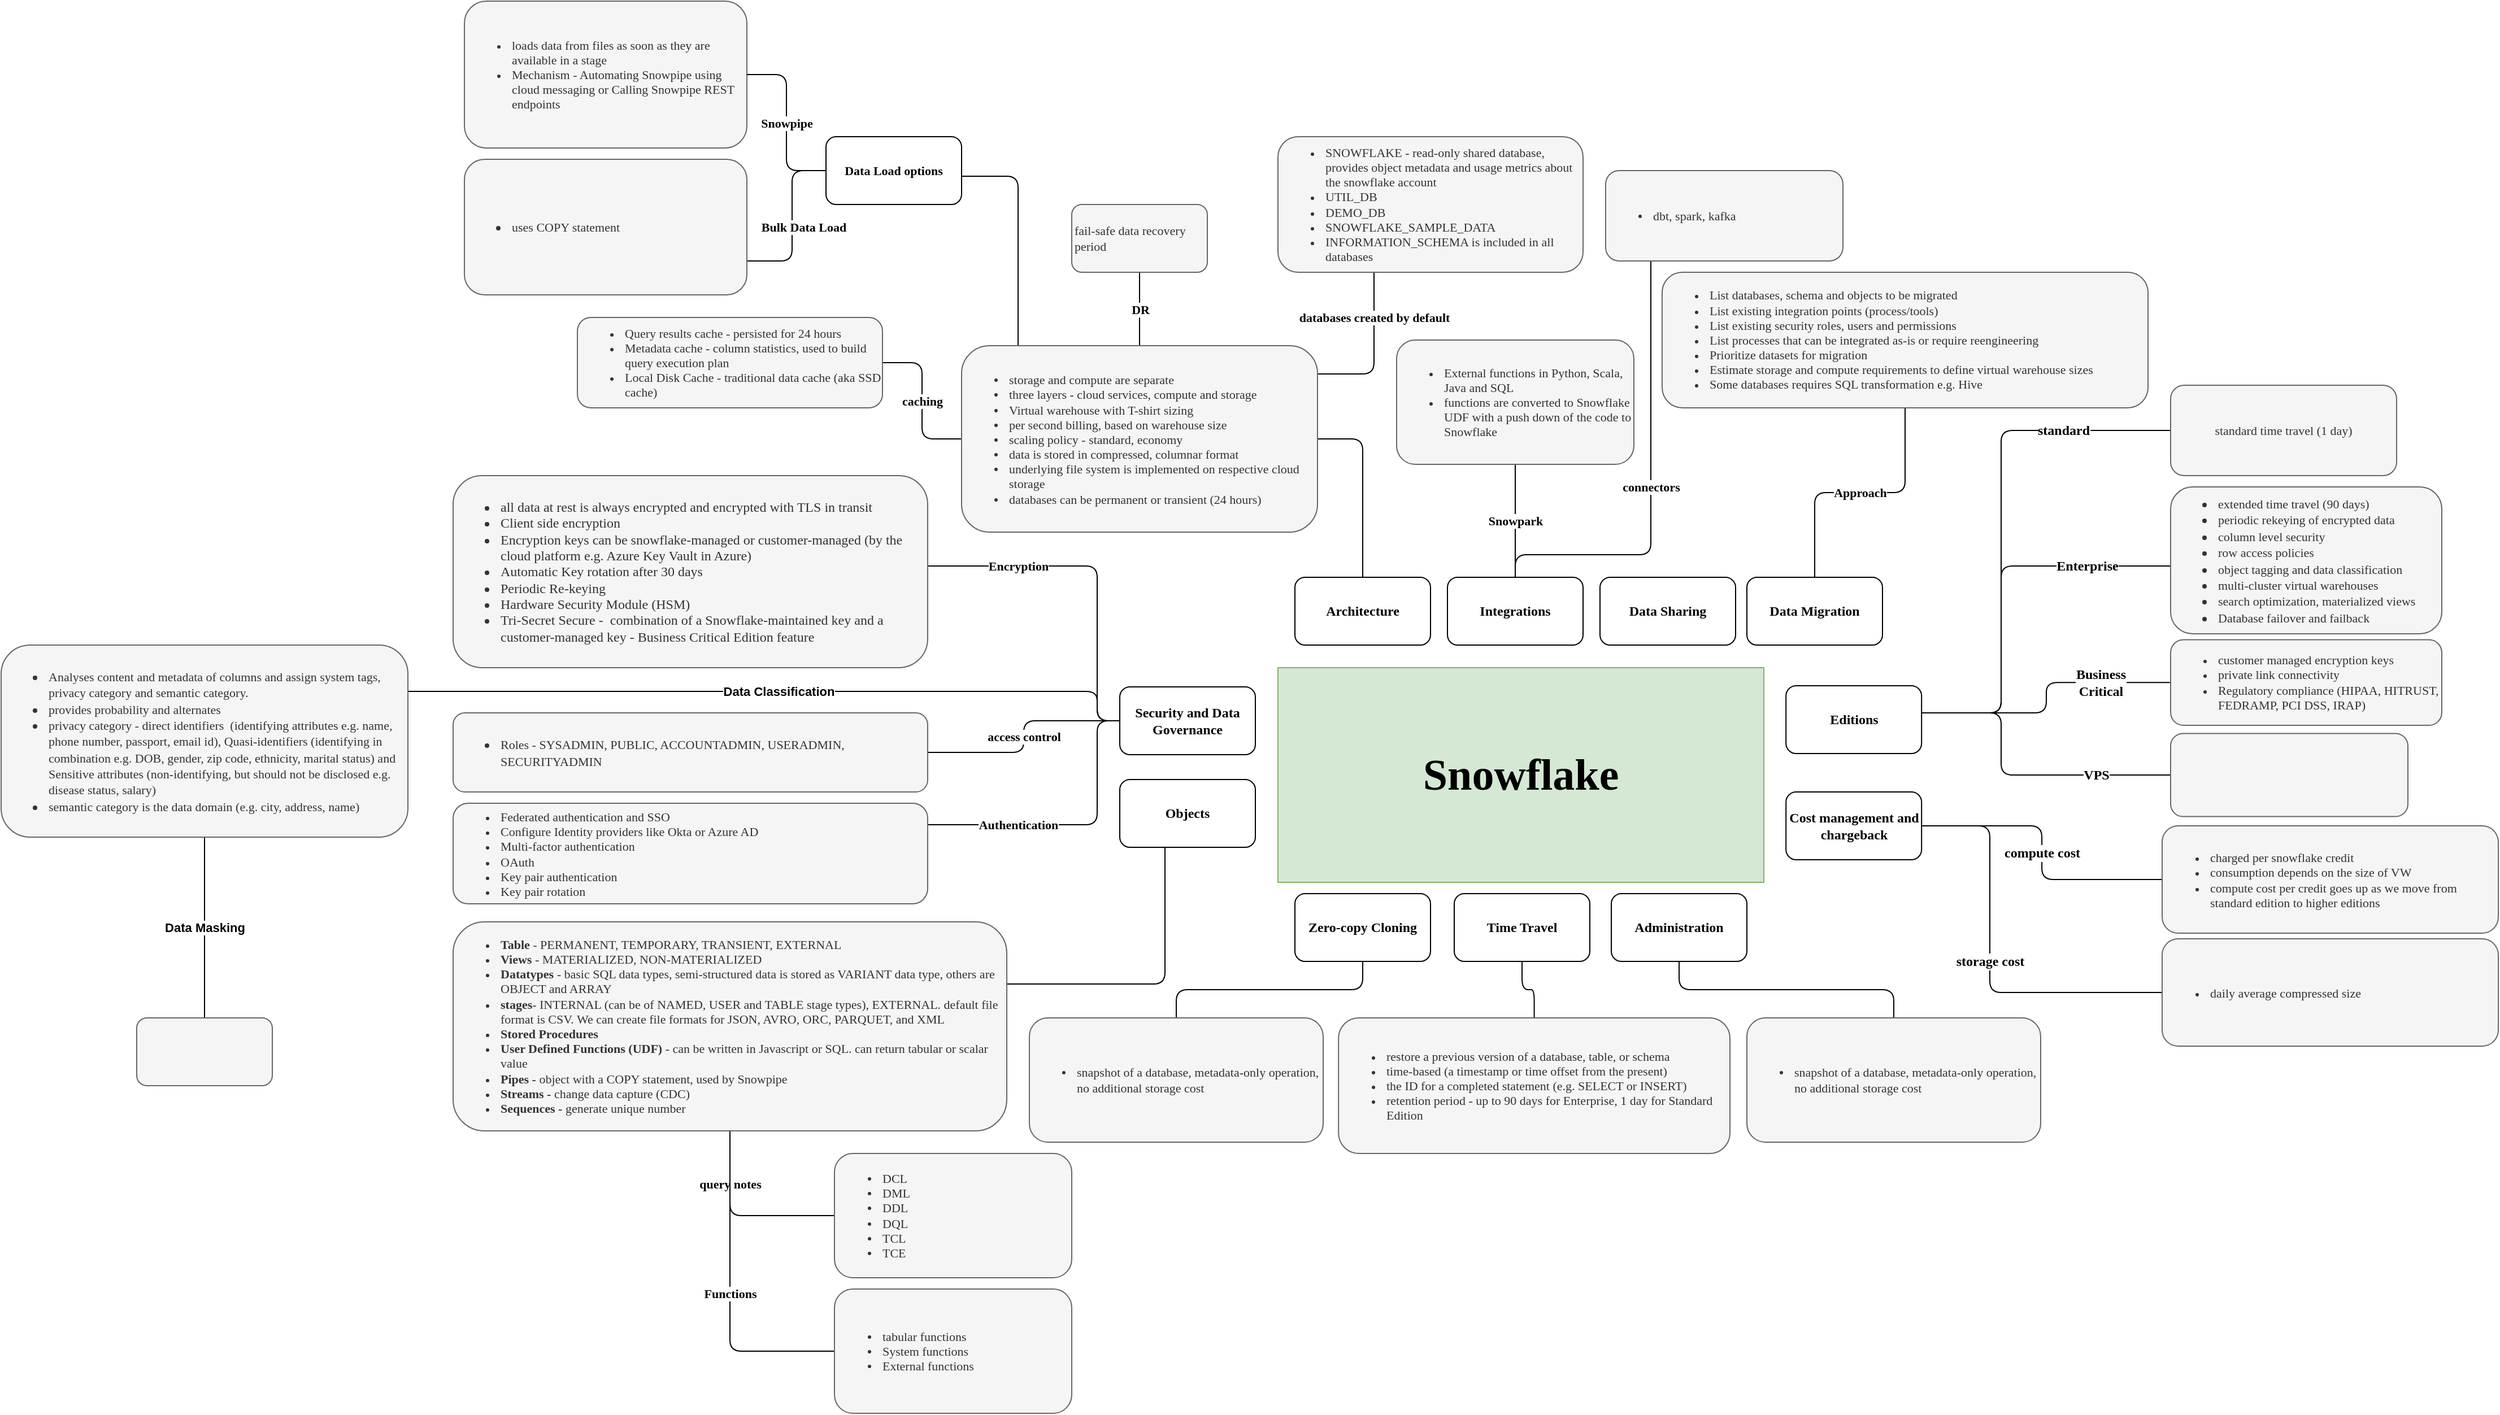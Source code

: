 <mxfile version="17.2.4" type="github" pages="10">
  <diagram id="LtZiCpY-84f6tLsCK7bx" name="Overview">
    <mxGraphModel dx="2385" dy="1497" grid="1" gridSize="10" guides="1" tooltips="1" connect="1" arrows="1" fold="1" page="1" pageScale="1" pageWidth="850" pageHeight="1100" math="0" shadow="0">
      <root>
        <mxCell id="HvkJfbxAIFK8lNL6DU89-0" />
        <mxCell id="HvkJfbxAIFK8lNL6DU89-1" parent="HvkJfbxAIFK8lNL6DU89-0" />
        <mxCell id="LGAu-1AWbNAaCffHML-8-0" value="Data Sharing" style="rounded=1;whiteSpace=wrap;html=1;fontFamily=Tahoma;fontStyle=1" parent="HvkJfbxAIFK8lNL6DU89-1" vertex="1">
          <mxGeometry x="365" y="40" width="120" height="60" as="geometry" />
        </mxCell>
        <mxCell id="TFhJOi3NY_1YhK1pEbsQ-7" style="edgeStyle=orthogonalEdgeStyle;rounded=1;orthogonalLoop=1;jettySize=auto;html=1;fontFamily=Tahoma;fontSize=11;endArrow=none;endFill=0;" parent="HvkJfbxAIFK8lNL6DU89-1" source="LGAu-1AWbNAaCffHML-8-1" target="TFhJOi3NY_1YhK1pEbsQ-6" edge="1">
          <mxGeometry relative="1" as="geometry" />
        </mxCell>
        <mxCell id="LGAu-1AWbNAaCffHML-8-1" value="Administration" style="rounded=1;whiteSpace=wrap;html=1;fontFamily=Tahoma;fontStyle=1" parent="HvkJfbxAIFK8lNL6DU89-1" vertex="1">
          <mxGeometry x="375" y="320" width="120" height="60" as="geometry" />
        </mxCell>
        <mxCell id="tJKTH8c92iPMbayajSP0-1" value="compute cost" style="edgeStyle=orthogonalEdgeStyle;rounded=1;orthogonalLoop=1;jettySize=auto;html=1;entryX=0;entryY=0.5;entryDx=0;entryDy=0;fontSize=12;endArrow=none;endFill=0;fontFamily=Tahoma;fontStyle=1" parent="HvkJfbxAIFK8lNL6DU89-1" source="LGAu-1AWbNAaCffHML-8-2" target="tJKTH8c92iPMbayajSP0-0" edge="1">
          <mxGeometry relative="1" as="geometry" />
        </mxCell>
        <mxCell id="TFhJOi3NY_1YhK1pEbsQ-9" value="storage cost" style="edgeStyle=orthogonalEdgeStyle;rounded=1;orthogonalLoop=1;jettySize=auto;html=1;entryX=0;entryY=0.5;entryDx=0;entryDy=0;fontFamily=Tahoma;fontSize=12;endArrow=none;endFill=0;fontStyle=1" parent="HvkJfbxAIFK8lNL6DU89-1" source="LGAu-1AWbNAaCffHML-8-2" target="TFhJOi3NY_1YhK1pEbsQ-8" edge="1">
          <mxGeometry relative="1" as="geometry">
            <Array as="points">
              <mxPoint x="710" y="260" />
              <mxPoint x="710" y="407" />
            </Array>
          </mxGeometry>
        </mxCell>
        <mxCell id="LGAu-1AWbNAaCffHML-8-2" value="Cost management and chargeback" style="rounded=1;whiteSpace=wrap;html=1;fontFamily=Tahoma;fontStyle=1" parent="HvkJfbxAIFK8lNL6DU89-1" vertex="1">
          <mxGeometry x="529.6" y="230" width="120" height="60" as="geometry" />
        </mxCell>
        <mxCell id="LGAu-1AWbNAaCffHML-8-16" value="standard" style="edgeStyle=orthogonalEdgeStyle;rounded=1;orthogonalLoop=1;jettySize=auto;html=1;entryX=0;entryY=0.5;entryDx=0;entryDy=0;fontSize=12;endArrow=none;endFill=0;fontFamily=Tahoma;fontStyle=1" parent="HvkJfbxAIFK8lNL6DU89-1" source="LGAu-1AWbNAaCffHML-8-3" target="LGAu-1AWbNAaCffHML-8-15" edge="1">
          <mxGeometry x="0.594" relative="1" as="geometry">
            <Array as="points">
              <mxPoint x="720" y="160" />
              <mxPoint x="720" y="-90" />
            </Array>
            <mxPoint as="offset" />
          </mxGeometry>
        </mxCell>
        <mxCell id="LGAu-1AWbNAaCffHML-8-17" value="Enterprise" style="edgeStyle=orthogonalEdgeStyle;rounded=1;orthogonalLoop=1;jettySize=auto;html=1;fontSize=12;endArrow=none;endFill=0;fontFamily=Tahoma;fontStyle=1" parent="HvkJfbxAIFK8lNL6DU89-1" source="LGAu-1AWbNAaCffHML-8-3" target="LGAu-1AWbNAaCffHML-8-14" edge="1">
          <mxGeometry x="0.579" relative="1" as="geometry">
            <Array as="points">
              <mxPoint x="720" y="160" />
              <mxPoint x="720" y="30" />
            </Array>
            <mxPoint as="offset" />
          </mxGeometry>
        </mxCell>
        <mxCell id="LGAu-1AWbNAaCffHML-8-18" value="Business&lt;br&gt;Critical" style="edgeStyle=orthogonalEdgeStyle;rounded=1;orthogonalLoop=1;jettySize=auto;html=1;entryX=0;entryY=0.5;entryDx=0;entryDy=0;fontSize=12;endArrow=none;endFill=0;fontFamily=Tahoma;fontStyle=1" parent="HvkJfbxAIFK8lNL6DU89-1" source="LGAu-1AWbNAaCffHML-8-3" target="LGAu-1AWbNAaCffHML-8-13" edge="1">
          <mxGeometry x="0.495" relative="1" as="geometry">
            <Array as="points">
              <mxPoint x="760" y="160" />
              <mxPoint x="760" y="133" />
            </Array>
            <mxPoint as="offset" />
          </mxGeometry>
        </mxCell>
        <mxCell id="LGAu-1AWbNAaCffHML-8-19" value="VPS" style="edgeStyle=orthogonalEdgeStyle;rounded=1;orthogonalLoop=1;jettySize=auto;html=1;entryX=0;entryY=0.5;entryDx=0;entryDy=0;fontSize=12;endArrow=none;endFill=0;fontFamily=Tahoma;fontStyle=1" parent="HvkJfbxAIFK8lNL6DU89-1" source="LGAu-1AWbNAaCffHML-8-3" target="LGAu-1AWbNAaCffHML-8-12" edge="1">
          <mxGeometry x="0.523" relative="1" as="geometry">
            <Array as="points">
              <mxPoint x="720" y="160" />
              <mxPoint x="720" y="215" />
            </Array>
            <mxPoint as="offset" />
          </mxGeometry>
        </mxCell>
        <mxCell id="LGAu-1AWbNAaCffHML-8-3" value="Editions" style="rounded=1;whiteSpace=wrap;html=1;fontFamily=Tahoma;fontStyle=1" parent="HvkJfbxAIFK8lNL6DU89-1" vertex="1">
          <mxGeometry x="529.6" y="136" width="120" height="60" as="geometry" />
        </mxCell>
        <mxCell id="0VUw2bEQ5yQ7uSR4YcZu-13" value="Snowpark" style="edgeStyle=orthogonalEdgeStyle;rounded=1;orthogonalLoop=1;jettySize=auto;html=1;fontFamily=Tahoma;fontSize=11;startArrow=none;startFill=0;endArrow=none;endFill=0;fontStyle=1" parent="HvkJfbxAIFK8lNL6DU89-1" source="LGAu-1AWbNAaCffHML-8-4" target="0VUw2bEQ5yQ7uSR4YcZu-5" edge="1">
          <mxGeometry relative="1" as="geometry">
            <mxPoint x="335.19" y="-20" as="targetPoint" />
          </mxGeometry>
        </mxCell>
        <mxCell id="LGAu-1AWbNAaCffHML-8-4" value="Integrations" style="rounded=1;whiteSpace=wrap;html=1;fontFamily=Tahoma;fontStyle=1" parent="HvkJfbxAIFK8lNL6DU89-1" vertex="1">
          <mxGeometry x="230" y="40" width="120" height="60" as="geometry" />
        </mxCell>
        <mxCell id="TFhJOi3NY_1YhK1pEbsQ-5" style="edgeStyle=orthogonalEdgeStyle;rounded=1;orthogonalLoop=1;jettySize=auto;html=1;fontFamily=Tahoma;fontSize=11;endArrow=none;endFill=0;" parent="HvkJfbxAIFK8lNL6DU89-1" source="LGAu-1AWbNAaCffHML-8-6" target="0VUw2bEQ5yQ7uSR4YcZu-3" edge="1">
          <mxGeometry relative="1" as="geometry" />
        </mxCell>
        <mxCell id="LGAu-1AWbNAaCffHML-8-6" value="Time Travel" style="rounded=1;whiteSpace=wrap;html=1;fontFamily=Tahoma;fontStyle=1" parent="HvkJfbxAIFK8lNL6DU89-1" vertex="1">
          <mxGeometry x="236" y="320" width="120" height="60" as="geometry" />
        </mxCell>
        <mxCell id="LGAu-1AWbNAaCffHML-8-8" value="&lt;h2&gt;Snowflake&lt;/h2&gt;" style="rounded=0;whiteSpace=wrap;html=1;fontSize=26;fontFamily=Tahoma;fillColor=#d5e8d4;strokeColor=#82b366;" parent="HvkJfbxAIFK8lNL6DU89-1" vertex="1">
          <mxGeometry x="80" y="120" width="430" height="190" as="geometry" />
        </mxCell>
        <mxCell id="tJKTH8c92iPMbayajSP0-0" value="&lt;ul style=&quot;font-size: 11px;&quot;&gt;&lt;li style=&quot;font-size: 11px;&quot;&gt;&lt;span style=&quot;font-size: 11px;&quot;&gt;charged per snowflake credit&lt;/span&gt;&lt;br style=&quot;font-size: 11px;&quot;&gt;&lt;/li&gt;&lt;li style=&quot;font-size: 11px;&quot;&gt;&lt;span style=&quot;font-size: 11px;&quot;&gt;consumption depends on the size of VW&lt;/span&gt;&lt;br style=&quot;font-size: 11px;&quot;&gt;&lt;/li&gt;&lt;li style=&quot;font-size: 11px;&quot;&gt;&lt;span style=&quot;font-size: 11px;&quot;&gt;compute cost per credit goes up as we move from standard edition to higher editions&lt;/span&gt;&lt;br style=&quot;font-size: 11px;&quot;&gt;&lt;/li&gt;&lt;/ul&gt;" style="whiteSpace=wrap;html=1;fontSize=11;fontFamily=Tahoma;align=left;fillColor=#f5f5f5;strokeColor=#666666;fontColor=#333333;rounded=1;" parent="HvkJfbxAIFK8lNL6DU89-1" vertex="1">
          <mxGeometry x="862.5" y="260" width="297.5" height="95" as="geometry" />
        </mxCell>
        <mxCell id="0VUw2bEQ5yQ7uSR4YcZu-3" value="&lt;ul style=&quot;font-size: 11px&quot;&gt;&lt;li&gt;restore a previous version of a database, table, or schema&lt;br&gt;&lt;/li&gt;&lt;li&gt;time-based (a timestamp or time offset from the present)&lt;/li&gt;&lt;li&gt;the ID for a completed statement (e.g. SELECT or INSERT)&lt;/li&gt;&lt;li&gt;&lt;span style=&quot;text-align: center&quot;&gt;retention period - up to 90 days for Enterprise, 1 day for Standard Edition&lt;/span&gt;&lt;br&gt;&lt;/li&gt;&lt;/ul&gt;" style="rounded=1;whiteSpace=wrap;html=1;fontFamily=Tahoma;fillColor=#f5f5f5;fontColor=#333333;strokeColor=#666666;fontSize=10;align=left;" parent="HvkJfbxAIFK8lNL6DU89-1" vertex="1">
          <mxGeometry x="133.6" y="430" width="346.4" height="120" as="geometry" />
        </mxCell>
        <mxCell id="0VUw2bEQ5yQ7uSR4YcZu-5" value="&lt;ul style=&quot;font-size: 11px&quot;&gt;&lt;li&gt;External functions in Python, Scala, Java and SQL&lt;/li&gt;&lt;li&gt;functions are converted to Snowflake UDF with a push down of the code to Snowflake&lt;br&gt;&lt;/li&gt;&lt;/ul&gt;" style="rounded=1;whiteSpace=wrap;html=1;fontFamily=Tahoma;fillColor=#f5f5f5;fontColor=#333333;strokeColor=#666666;fontSize=10;align=left;" parent="HvkJfbxAIFK8lNL6DU89-1" vertex="1">
          <mxGeometry x="185" y="-170" width="210" height="110" as="geometry" />
        </mxCell>
        <mxCell id="0VUw2bEQ5yQ7uSR4YcZu-8" value="access control" style="edgeStyle=orthogonalEdgeStyle;rounded=1;orthogonalLoop=1;jettySize=auto;html=1;fontFamily=Tahoma;fontSize=11;startArrow=none;startFill=0;endArrow=none;endFill=0;fontStyle=1" parent="HvkJfbxAIFK8lNL6DU89-1" source="0VUw2bEQ5yQ7uSR4YcZu-7" target="LGAu-1AWbNAaCffHML-8-9" edge="1">
          <mxGeometry relative="1" as="geometry" />
        </mxCell>
        <mxCell id="0VUw2bEQ5yQ7uSR4YcZu-9" value="Authentication" style="edgeStyle=orthogonalEdgeStyle;rounded=1;orthogonalLoop=1;jettySize=auto;html=1;fontFamily=Tahoma;fontSize=11;startArrow=none;startFill=0;endArrow=none;endFill=0;fontStyle=1" parent="HvkJfbxAIFK8lNL6DU89-1" source="0VUw2bEQ5yQ7uSR4YcZu-7" target="LGAu-1AWbNAaCffHML-8-7" edge="1">
          <mxGeometry x="0.389" relative="1" as="geometry">
            <Array as="points">
              <mxPoint x="-80" y="167" />
              <mxPoint x="-80" y="259" />
            </Array>
            <mxPoint as="offset" />
          </mxGeometry>
        </mxCell>
        <mxCell id="0VUw2bEQ5yQ7uSR4YcZu-11" value="Encryption" style="edgeStyle=orthogonalEdgeStyle;rounded=1;orthogonalLoop=1;jettySize=auto;html=1;fontFamily=Tahoma;fontSize=11;startArrow=none;startFill=0;endArrow=none;endFill=0;fontStyle=1" parent="HvkJfbxAIFK8lNL6DU89-1" source="0VUw2bEQ5yQ7uSR4YcZu-7" target="0VUw2bEQ5yQ7uSR4YcZu-10" edge="1">
          <mxGeometry x="0.479" relative="1" as="geometry">
            <mxPoint x="-80" y="86" as="targetPoint" />
            <Array as="points">
              <mxPoint x="-80" y="167" />
              <mxPoint x="-80" y="30" />
            </Array>
            <mxPoint as="offset" />
          </mxGeometry>
        </mxCell>
        <mxCell id="fYqYSTx3vLGCjY2rHUQZ-2" value="Data Classification" style="edgeStyle=orthogonalEdgeStyle;rounded=1;orthogonalLoop=1;jettySize=auto;html=1;endArrow=none;endFill=0;fontStyle=1" edge="1" parent="HvkJfbxAIFK8lNL6DU89-1" source="0VUw2bEQ5yQ7uSR4YcZu-7" target="fYqYSTx3vLGCjY2rHUQZ-1">
          <mxGeometry relative="1" as="geometry">
            <Array as="points">
              <mxPoint x="-80" y="167" />
              <mxPoint x="-80" y="141" />
            </Array>
          </mxGeometry>
        </mxCell>
        <mxCell id="0VUw2bEQ5yQ7uSR4YcZu-7" value="Security and Data Governance" style="rounded=1;whiteSpace=wrap;html=1;fontFamily=Tahoma;fontStyle=1" parent="HvkJfbxAIFK8lNL6DU89-1" vertex="1">
          <mxGeometry x="-60" y="137" width="120" height="60" as="geometry" />
        </mxCell>
        <mxCell id="0VUw2bEQ5yQ7uSR4YcZu-17" value="connectors" style="edgeStyle=orthogonalEdgeStyle;rounded=1;orthogonalLoop=1;jettySize=auto;html=1;fontFamily=Tahoma;fontSize=11;startArrow=none;startFill=0;endArrow=none;endFill=0;fontStyle=1" parent="HvkJfbxAIFK8lNL6DU89-1" source="LGAu-1AWbNAaCffHML-8-4" target="0VUw2bEQ5yQ7uSR4YcZu-16" edge="1">
          <mxGeometry relative="1" as="geometry">
            <mxPoint x="494.81" y="-30" as="sourcePoint" />
            <Array as="points">
              <mxPoint x="290" y="20" />
              <mxPoint x="410" y="20" />
            </Array>
          </mxGeometry>
        </mxCell>
        <mxCell id="0VUw2bEQ5yQ7uSR4YcZu-16" value="&lt;ul&gt;&lt;li&gt;&lt;font style=&quot;font-size: 11px&quot;&gt;dbt, spark, kafka&lt;/font&gt;&lt;/li&gt;&lt;/ul&gt;" style="rounded=1;whiteSpace=wrap;html=1;fontFamily=Tahoma;fillColor=#f5f5f5;fontColor=#333333;strokeColor=#666666;fontSize=10;align=left;" parent="HvkJfbxAIFK8lNL6DU89-1" vertex="1">
          <mxGeometry x="370" y="-320" width="210" height="80" as="geometry" />
        </mxCell>
        <mxCell id="TFhJOi3NY_1YhK1pEbsQ-2" style="edgeStyle=orthogonalEdgeStyle;rounded=1;orthogonalLoop=1;jettySize=auto;html=1;entryX=1;entryY=0.5;entryDx=0;entryDy=0;endArrow=none;endFill=0;fontFamily=Tahoma;" parent="HvkJfbxAIFK8lNL6DU89-1" source="-_QBojwmXZZEPzJq5RTx-0" target="TFhJOi3NY_1YhK1pEbsQ-1" edge="1">
          <mxGeometry relative="1" as="geometry" />
        </mxCell>
        <mxCell id="-_QBojwmXZZEPzJq5RTx-0" value="Architecture" style="rounded=1;whiteSpace=wrap;html=1;fontFamily=Tahoma;fontStyle=1" parent="HvkJfbxAIFK8lNL6DU89-1" vertex="1">
          <mxGeometry x="95" y="40" width="120" height="60" as="geometry" />
        </mxCell>
        <mxCell id="TFhJOi3NY_1YhK1pEbsQ-4" style="edgeStyle=orthogonalEdgeStyle;rounded=1;orthogonalLoop=1;jettySize=auto;html=1;fontFamily=Tahoma;fontSize=11;endArrow=none;endFill=0;" parent="HvkJfbxAIFK8lNL6DU89-1" source="TFhJOi3NY_1YhK1pEbsQ-0" target="TFhJOi3NY_1YhK1pEbsQ-3" edge="1">
          <mxGeometry relative="1" as="geometry" />
        </mxCell>
        <mxCell id="TFhJOi3NY_1YhK1pEbsQ-0" value="Zero-copy Cloning" style="rounded=1;whiteSpace=wrap;html=1;fontFamily=Tahoma;fontStyle=1" parent="HvkJfbxAIFK8lNL6DU89-1" vertex="1">
          <mxGeometry x="95" y="320" width="120" height="60" as="geometry" />
        </mxCell>
        <mxCell id="TFhJOi3NY_1YhK1pEbsQ-11" value="caching" style="edgeStyle=orthogonalEdgeStyle;rounded=1;orthogonalLoop=1;jettySize=auto;html=1;fontFamily=Tahoma;fontSize=11;endArrow=none;endFill=0;fontStyle=1" parent="HvkJfbxAIFK8lNL6DU89-1" source="TFhJOi3NY_1YhK1pEbsQ-1" target="TFhJOi3NY_1YhK1pEbsQ-10" edge="1">
          <mxGeometry relative="1" as="geometry" />
        </mxCell>
        <mxCell id="TFhJOi3NY_1YhK1pEbsQ-13" value="DR" style="edgeStyle=orthogonalEdgeStyle;rounded=1;orthogonalLoop=1;jettySize=auto;html=1;fontFamily=Tahoma;fontSize=11;endArrow=none;endFill=0;fontStyle=1" parent="HvkJfbxAIFK8lNL6DU89-1" source="TFhJOi3NY_1YhK1pEbsQ-1" target="TFhJOi3NY_1YhK1pEbsQ-12" edge="1">
          <mxGeometry relative="1" as="geometry" />
        </mxCell>
        <mxCell id="TFhJOi3NY_1YhK1pEbsQ-15" value="databases created by default" style="edgeStyle=orthogonalEdgeStyle;rounded=1;orthogonalLoop=1;jettySize=auto;html=1;fontFamily=Tahoma;fontSize=11;endArrow=none;endFill=0;fontStyle=1" parent="HvkJfbxAIFK8lNL6DU89-1" source="TFhJOi3NY_1YhK1pEbsQ-1" target="TFhJOi3NY_1YhK1pEbsQ-14" edge="1">
          <mxGeometry x="0.429" relative="1" as="geometry">
            <Array as="points">
              <mxPoint x="165" y="-140" />
            </Array>
            <mxPoint as="offset" />
          </mxGeometry>
        </mxCell>
        <mxCell id="TFhJOi3NY_1YhK1pEbsQ-17" value="" style="edgeStyle=orthogonalEdgeStyle;rounded=1;orthogonalLoop=1;jettySize=auto;html=1;fontFamily=Tahoma;fontSize=11;endArrow=none;endFill=0;fontStyle=1" parent="HvkJfbxAIFK8lNL6DU89-1" source="TFhJOi3NY_1YhK1pEbsQ-1" target="TFhJOi3NY_1YhK1pEbsQ-18" edge="1">
          <mxGeometry x="-0.561" relative="1" as="geometry">
            <mxPoint x="-170" y="-370" as="targetPoint" />
            <Array as="points">
              <mxPoint x="-150" y="-315" />
            </Array>
            <mxPoint as="offset" />
          </mxGeometry>
        </mxCell>
        <mxCell id="TFhJOi3NY_1YhK1pEbsQ-1" value="&lt;ul&gt;&lt;li&gt;&lt;font style=&quot;font-size: 11px&quot;&gt;storage and compute are separate&lt;/font&gt;&lt;/li&gt;&lt;li&gt;&lt;font style=&quot;font-size: 11px&quot;&gt;three layers - cloud services, compute and storage&lt;/font&gt;&lt;/li&gt;&lt;li&gt;&lt;font style=&quot;font-size: 11px&quot;&gt;Virtual warehouse with T-shirt sizing&lt;/font&gt;&lt;/li&gt;&lt;li&gt;&lt;font style=&quot;font-size: 11px&quot;&gt;per second billing, based on warehouse size&lt;br&gt;&lt;/font&gt;&lt;/li&gt;&lt;li&gt;&lt;font style=&quot;font-size: 11px&quot;&gt;scaling policy - standard, economy&lt;/font&gt;&lt;/li&gt;&lt;li&gt;&lt;font style=&quot;font-size: 11px&quot;&gt;data is stored in compressed, columnar format&lt;/font&gt;&lt;/li&gt;&lt;li&gt;&lt;font style=&quot;font-size: 11px&quot;&gt;underlying file system is implemented on respective cloud storage&lt;/font&gt;&lt;/li&gt;&lt;li&gt;&lt;font style=&quot;font-size: 11px&quot;&gt;databases can be permanent or transient (24 hours)&lt;/font&gt;&lt;/li&gt;&lt;/ul&gt;" style="whiteSpace=wrap;html=1;fontSize=10;fontFamily=Tahoma;align=left;fillColor=#f5f5f5;strokeColor=#666666;fontColor=#333333;gradientColor=none;rounded=1;" parent="HvkJfbxAIFK8lNL6DU89-1" vertex="1">
          <mxGeometry x="-200" y="-165" width="315" height="165" as="geometry" />
        </mxCell>
        <mxCell id="LGAu-1AWbNAaCffHML-8-12" value="" style="rounded=1;whiteSpace=wrap;html=1;fontFamily=Tahoma;align=left;fontSize=11;fillColor=#f5f5f5;fontColor=#333333;strokeColor=#666666;" parent="HvkJfbxAIFK8lNL6DU89-1" vertex="1">
          <mxGeometry x="870" y="178.21" width="210" height="73.57" as="geometry" />
        </mxCell>
        <mxCell id="LGAu-1AWbNAaCffHML-8-13" value="&lt;ul&gt;&lt;li&gt;customer managed encryption keys&lt;/li&gt;&lt;li&gt;private link connectivity&lt;/li&gt;&lt;li&gt;Regulatory compliance (HIPAA, HITRUST, FEDRAMP, PCI DSS, IRAP)&lt;/li&gt;&lt;/ul&gt;" style="rounded=1;whiteSpace=wrap;html=1;fontFamily=Tahoma;align=left;fontSize=11;fillColor=#f5f5f5;fontColor=#333333;strokeColor=#666666;" parent="HvkJfbxAIFK8lNL6DU89-1" vertex="1">
          <mxGeometry x="870" y="95.26" width="240" height="75.74" as="geometry" />
        </mxCell>
        <mxCell id="LGAu-1AWbNAaCffHML-8-14" value="&lt;ul&gt;&lt;li&gt;&lt;span style=&quot;font-size: 11px&quot;&gt;extended time travel (90 days)&lt;/span&gt;&lt;/li&gt;&lt;li&gt;&lt;span style=&quot;font-size: 11px&quot;&gt;periodic rekeying of encrypted data&lt;/span&gt;&lt;/li&gt;&lt;li&gt;&lt;span style=&quot;font-size: 11px&quot;&gt;column level security&lt;/span&gt;&lt;/li&gt;&lt;li&gt;&lt;span style=&quot;font-size: 11px&quot;&gt;row access policies&lt;/span&gt;&lt;/li&gt;&lt;li&gt;&lt;span style=&quot;font-size: 11px&quot;&gt;object tagging and data classification&lt;/span&gt;&lt;/li&gt;&lt;li&gt;&lt;span style=&quot;font-size: 11px&quot;&gt;multi-cluster virtual warehouses&lt;/span&gt;&lt;/li&gt;&lt;li&gt;&lt;span style=&quot;font-size: 11px&quot;&gt;search optimization, materialized views&lt;/span&gt;&lt;/li&gt;&lt;li&gt;&lt;span style=&quot;font-size: 11px&quot;&gt;Database failover and failback&lt;/span&gt;&lt;/li&gt;&lt;/ul&gt;" style="rounded=1;whiteSpace=wrap;html=1;fontFamily=Tahoma;align=left;fillColor=#f5f5f5;fontColor=#333333;strokeColor=#666666;" parent="HvkJfbxAIFK8lNL6DU89-1" vertex="1">
          <mxGeometry x="870" y="-40" width="240" height="130" as="geometry" />
        </mxCell>
        <mxCell id="LGAu-1AWbNAaCffHML-8-15" value="standard time travel (1 day)" style="rounded=1;whiteSpace=wrap;html=1;fontFamily=Tahoma;fontSize=11;fillColor=#f5f5f5;fontColor=#333333;strokeColor=#666666;" parent="HvkJfbxAIFK8lNL6DU89-1" vertex="1">
          <mxGeometry x="870" y="-130" width="200" height="80" as="geometry" />
        </mxCell>
        <mxCell id="LGAu-1AWbNAaCffHML-8-7" value="&lt;ul style=&quot;font-size: 11px&quot;&gt;&lt;li&gt;Federated authentication and SSO&lt;/li&gt;&lt;li&gt;Configure Identity providers like Okta or Azure AD&lt;/li&gt;&lt;li&gt;Multi-factor authentication&lt;/li&gt;&lt;li&gt;OAuth&lt;/li&gt;&lt;li&gt;Key pair authentication&lt;/li&gt;&lt;li&gt;Key pair rotation&lt;/li&gt;&lt;/ul&gt;" style="rounded=1;whiteSpace=wrap;html=1;fontFamily=Tahoma;align=left;fillColor=#f5f5f5;fontColor=#333333;strokeColor=#666666;" parent="HvkJfbxAIFK8lNL6DU89-1" vertex="1">
          <mxGeometry x="-650" y="240" width="420" height="89" as="geometry" />
        </mxCell>
        <mxCell id="LGAu-1AWbNAaCffHML-8-9" value="&lt;ul&gt;&lt;li&gt;&lt;font style=&quot;font-size: 11px&quot;&gt;Roles - SYSADMIN, PUBLIC, ACCOUNTADMIN, USERADMIN, SECURITYADMIN&lt;/font&gt;&lt;/li&gt;&lt;/ul&gt;" style="rounded=1;whiteSpace=wrap;html=1;fontFamily=Tahoma;fillColor=#f5f5f5;fontColor=#333333;strokeColor=#666666;align=left;" parent="HvkJfbxAIFK8lNL6DU89-1" vertex="1">
          <mxGeometry x="-650" y="160" width="420" height="70" as="geometry" />
        </mxCell>
        <mxCell id="0VUw2bEQ5yQ7uSR4YcZu-10" value="&lt;ul&gt;&lt;li&gt;&lt;span&gt;all data at rest is always encrypted and encrypted with TLS in transit&lt;/span&gt;&lt;br&gt;&lt;/li&gt;&lt;li&gt;Client side encryption&lt;/li&gt;&lt;li&gt;Encryption keys can be snowflake-managed or customer-managed (by the cloud platform e.g. Azure Key Vault in Azure)&lt;/li&gt;&lt;li&gt;Automatic Key rotation after 30 days&lt;/li&gt;&lt;li&gt;Periodic Re-keying&lt;/li&gt;&lt;li&gt;Hardware Security Module (HSM)&lt;/li&gt;&lt;li&gt;Tri-Secret Secure -&amp;nbsp; combination of a Snowflake-maintained key and a customer-managed key - Business Critical Edition feature&lt;/li&gt;&lt;/ul&gt;" style="rounded=1;whiteSpace=wrap;html=1;fontFamily=Tahoma;align=left;fillColor=#f5f5f5;fontColor=#333333;strokeColor=#666666;" parent="HvkJfbxAIFK8lNL6DU89-1" vertex="1">
          <mxGeometry x="-650" y="-50" width="420" height="170" as="geometry" />
        </mxCell>
        <mxCell id="TFhJOi3NY_1YhK1pEbsQ-3" value="&lt;ul&gt;&lt;li&gt;&lt;font style=&quot;font-size: 11px&quot;&gt;snapshot of a database, metadata-only operation, no additional storage cost&lt;/font&gt;&lt;/li&gt;&lt;/ul&gt;" style="rounded=1;whiteSpace=wrap;html=1;fontFamily=Tahoma;fillColor=#f5f5f5;fontColor=#333333;strokeColor=#666666;fontSize=10;align=left;" parent="HvkJfbxAIFK8lNL6DU89-1" vertex="1">
          <mxGeometry x="-140" y="430" width="260" height="110" as="geometry" />
        </mxCell>
        <mxCell id="TFhJOi3NY_1YhK1pEbsQ-6" value="&lt;ul&gt;&lt;li&gt;&lt;font style=&quot;font-size: 11px&quot;&gt;snapshot of a database, metadata-only operation, no additional storage cost&lt;/font&gt;&lt;/li&gt;&lt;/ul&gt;" style="rounded=1;whiteSpace=wrap;html=1;fontFamily=Tahoma;fillColor=#f5f5f5;fontColor=#333333;strokeColor=#666666;fontSize=10;align=left;" parent="HvkJfbxAIFK8lNL6DU89-1" vertex="1">
          <mxGeometry x="495" y="430" width="260" height="110" as="geometry" />
        </mxCell>
        <mxCell id="TFhJOi3NY_1YhK1pEbsQ-8" value="&lt;ul style=&quot;font-size: 11px;&quot;&gt;&lt;li style=&quot;font-size: 11px;&quot;&gt;daily average compressed size&lt;/li&gt;&lt;/ul&gt;" style="whiteSpace=wrap;html=1;fontSize=11;fontFamily=Tahoma;align=left;fillColor=#f5f5f5;strokeColor=#666666;fontColor=#333333;rounded=1;" parent="HvkJfbxAIFK8lNL6DU89-1" vertex="1">
          <mxGeometry x="862.5" y="360" width="297.5" height="95" as="geometry" />
        </mxCell>
        <mxCell id="TFhJOi3NY_1YhK1pEbsQ-10" value="&lt;ul style=&quot;font-size: 11px&quot;&gt;&lt;li&gt;Query results cache - persisted for 24 hours&lt;/li&gt;&lt;li&gt;Metadata cache - column statistics, used to build query execution plan&lt;/li&gt;&lt;li&gt;Local Disk Cache - traditional data cache (aka SSD cache)&lt;/li&gt;&lt;/ul&gt;" style="rounded=1;whiteSpace=wrap;html=1;fontFamily=Tahoma;align=left;fillColor=#f5f5f5;fontColor=#333333;strokeColor=#666666;" parent="HvkJfbxAIFK8lNL6DU89-1" vertex="1">
          <mxGeometry x="-540" y="-190" width="270" height="80" as="geometry" />
        </mxCell>
        <mxCell id="TFhJOi3NY_1YhK1pEbsQ-12" value="&lt;font style=&quot;font-size: 11px&quot;&gt;fail-safe data recovery period&lt;/font&gt;" style="whiteSpace=wrap;html=1;fontSize=10;fontFamily=Tahoma;align=left;fillColor=#f5f5f5;strokeColor=#666666;fontColor=#333333;gradientColor=none;rounded=1;" parent="HvkJfbxAIFK8lNL6DU89-1" vertex="1">
          <mxGeometry x="-102.5" y="-290" width="120" height="60" as="geometry" />
        </mxCell>
        <mxCell id="TFhJOi3NY_1YhK1pEbsQ-14" value="&lt;div style=&quot;font-size: 11px&quot;&gt;&lt;ul&gt;&lt;li&gt;SNOWFLAKE - read-only shared database, provides object metadata and usage metrics about the snowflake account&lt;/li&gt;&lt;li&gt;UTIL_DB&lt;/li&gt;&lt;li&gt;DEMO_DB&lt;/li&gt;&lt;li&gt;SNOWFLAKE_SAMPLE_DATA&lt;/li&gt;&lt;li&gt;INFORMATION_SCHEMA is included in all databases&lt;br&gt;&lt;/li&gt;&lt;/ul&gt;&lt;/div&gt;" style="whiteSpace=wrap;html=1;fontSize=10;fontFamily=Tahoma;align=left;fillColor=#f5f5f5;strokeColor=#666666;fontColor=#333333;gradientColor=none;rounded=1;" parent="HvkJfbxAIFK8lNL6DU89-1" vertex="1">
          <mxGeometry x="80" y="-350" width="270" height="120" as="geometry" />
        </mxCell>
        <mxCell id="TFhJOi3NY_1YhK1pEbsQ-16" value="&lt;ul style=&quot;font-size: 11px&quot;&gt;&lt;li&gt;loads data from files as soon as they are available in a stage&lt;/li&gt;&lt;li&gt;Mechanism - Automating Snowpipe using cloud messaging or Calling Snowpipe REST endpoints&lt;/li&gt;&lt;/ul&gt;" style="rounded=1;whiteSpace=wrap;html=1;fontFamily=Tahoma;align=left;fillColor=#f5f5f5;fontColor=#333333;strokeColor=#666666;" parent="HvkJfbxAIFK8lNL6DU89-1" vertex="1">
          <mxGeometry x="-640" y="-470" width="250" height="130" as="geometry" />
        </mxCell>
        <mxCell id="TFhJOi3NY_1YhK1pEbsQ-19" value="Snowpipe" style="edgeStyle=orthogonalEdgeStyle;rounded=1;orthogonalLoop=1;jettySize=auto;html=1;fontFamily=Tahoma;fontSize=11;endArrow=none;endFill=0;fontStyle=1" parent="HvkJfbxAIFK8lNL6DU89-1" source="TFhJOi3NY_1YhK1pEbsQ-18" target="TFhJOi3NY_1YhK1pEbsQ-16" edge="1">
          <mxGeometry relative="1" as="geometry" />
        </mxCell>
        <mxCell id="TFhJOi3NY_1YhK1pEbsQ-22" value="Bulk Data Load" style="edgeStyle=orthogonalEdgeStyle;rounded=1;orthogonalLoop=1;jettySize=auto;html=1;fontFamily=Tahoma;fontSize=11;endArrow=none;endFill=0;fontStyle=1" parent="HvkJfbxAIFK8lNL6DU89-1" source="TFhJOi3NY_1YhK1pEbsQ-18" target="TFhJOi3NY_1YhK1pEbsQ-20" edge="1">
          <mxGeometry x="0.067" y="10" relative="1" as="geometry">
            <Array as="points">
              <mxPoint x="-350" y="-320" />
              <mxPoint x="-350" y="-240" />
            </Array>
            <mxPoint as="offset" />
          </mxGeometry>
        </mxCell>
        <mxCell id="TFhJOi3NY_1YhK1pEbsQ-18" value="Data Load options" style="rounded=1;whiteSpace=wrap;html=1;fontFamily=Tahoma;fontSize=11;fontStyle=1" parent="HvkJfbxAIFK8lNL6DU89-1" vertex="1">
          <mxGeometry x="-320" y="-350" width="120" height="60" as="geometry" />
        </mxCell>
        <mxCell id="TFhJOi3NY_1YhK1pEbsQ-20" value="&lt;div&gt;&lt;ul&gt;&lt;li&gt;&lt;span style=&quot;font-size: 11px&quot;&gt;uses COPY statement&lt;/span&gt;&lt;/li&gt;&lt;/ul&gt;&lt;/div&gt;" style="rounded=1;whiteSpace=wrap;html=1;fontFamily=Tahoma;align=left;fillColor=#f5f5f5;fontColor=#333333;strokeColor=#666666;" parent="HvkJfbxAIFK8lNL6DU89-1" vertex="1">
          <mxGeometry x="-640" y="-330" width="250" height="120" as="geometry" />
        </mxCell>
        <mxCell id="TFhJOi3NY_1YhK1pEbsQ-25" style="edgeStyle=orthogonalEdgeStyle;rounded=1;orthogonalLoop=1;jettySize=auto;html=1;fontFamily=Tahoma;fontSize=11;endArrow=none;endFill=0;" parent="HvkJfbxAIFK8lNL6DU89-1" source="TFhJOi3NY_1YhK1pEbsQ-23" target="TFhJOi3NY_1YhK1pEbsQ-24" edge="1">
          <mxGeometry relative="1" as="geometry">
            <Array as="points">
              <mxPoint x="-20" y="400" />
            </Array>
          </mxGeometry>
        </mxCell>
        <mxCell id="TFhJOi3NY_1YhK1pEbsQ-23" value="Objects" style="rounded=1;whiteSpace=wrap;html=1;fontFamily=Tahoma;fontStyle=1" parent="HvkJfbxAIFK8lNL6DU89-1" vertex="1">
          <mxGeometry x="-60" y="219" width="120" height="60" as="geometry" />
        </mxCell>
        <mxCell id="TFhJOi3NY_1YhK1pEbsQ-32" value="query notes" style="edgeStyle=orthogonalEdgeStyle;rounded=1;orthogonalLoop=1;jettySize=auto;html=1;entryX=0;entryY=0.5;entryDx=0;entryDy=0;fontFamily=Tahoma;fontSize=11;endArrow=none;endFill=0;fontStyle=1" parent="HvkJfbxAIFK8lNL6DU89-1" source="TFhJOi3NY_1YhK1pEbsQ-24" target="TFhJOi3NY_1YhK1pEbsQ-31" edge="1">
          <mxGeometry x="-0.439" relative="1" as="geometry">
            <mxPoint as="offset" />
          </mxGeometry>
        </mxCell>
        <mxCell id="TFhJOi3NY_1YhK1pEbsQ-34" value="Functions" style="edgeStyle=orthogonalEdgeStyle;rounded=1;orthogonalLoop=1;jettySize=auto;html=1;entryX=0;entryY=0.5;entryDx=0;entryDy=0;fontFamily=Tahoma;fontSize=11;endArrow=none;endFill=0;fontStyle=1" parent="HvkJfbxAIFK8lNL6DU89-1" source="TFhJOi3NY_1YhK1pEbsQ-24" target="TFhJOi3NY_1YhK1pEbsQ-33" edge="1">
          <mxGeometry relative="1" as="geometry" />
        </mxCell>
        <mxCell id="TFhJOi3NY_1YhK1pEbsQ-24" value="&lt;p style=&quot;font-size: 11px&quot;&gt;&lt;/p&gt;&lt;ul style=&quot;font-size: 11px&quot;&gt;&lt;li style=&quot;font-size: 11px&quot;&gt;&lt;b&gt;Table&lt;/b&gt; - PERMANENT, TEMPORARY, TRANSIENT, EXTERNAL&lt;/li&gt;&lt;li style=&quot;font-size: 11px&quot;&gt;&lt;b&gt;Views&lt;/b&gt; - MATERIALIZED, NON-MATERIALIZED&lt;/li&gt;&lt;li style=&quot;font-size: 11px&quot;&gt;&lt;b&gt;Datatypes&lt;/b&gt; - basic SQL data types, semi-structured data is stored as VARIANT data type, others are OBJECT and ARRAY&lt;/li&gt;&lt;li style=&quot;font-size: 11px&quot;&gt;&lt;b&gt;stages&lt;/b&gt;- INTERNAL (can be of NAMED, USER and TABLE stage types), EXTERNAL.&amp;nbsp;default file format is CSV. We can create file formats for JSON, AVRO, ORC, PARQUET, and XML&lt;/li&gt;&lt;li style=&quot;font-size: 11px&quot;&gt;&lt;span&gt;&lt;b&gt;Stored Procedures&lt;/b&gt;&lt;/span&gt;&lt;/li&gt;&lt;li style=&quot;font-size: 11px&quot;&gt;&lt;b&gt;User Defined Functions (UDF)&lt;/b&gt; - can be written in Javascript or SQL. can return tabular or scalar value&lt;/li&gt;&lt;li&gt;&lt;span style=&quot;font-size: 11px&quot;&gt;&lt;b&gt;Pipes -&amp;nbsp;&lt;/b&gt;&lt;/span&gt;object with a COPY statement, used by Snowpipe&lt;/li&gt;&lt;li style=&quot;font-size: 11px&quot;&gt;&lt;span&gt;&lt;b&gt;Streams -&amp;nbsp;&lt;/b&gt;&lt;/span&gt;change data capture (CDC)&lt;/li&gt;&lt;li&gt;&lt;b style=&quot;font-size: 11px&quot;&gt;Sequences -&amp;nbsp;&lt;/b&gt;&lt;span style=&quot;font-size: 11px&quot;&gt;generate unique number&lt;/span&gt;&lt;br&gt;&lt;/li&gt;&lt;/ul&gt;&lt;p&gt;&lt;/p&gt;" style="rounded=1;whiteSpace=wrap;html=1;fontFamily=Tahoma;align=left;fillColor=#f5f5f5;fontColor=#333333;strokeColor=#666666;" parent="HvkJfbxAIFK8lNL6DU89-1" vertex="1">
          <mxGeometry x="-650" y="345" width="490" height="185" as="geometry" />
        </mxCell>
        <mxCell id="TFhJOi3NY_1YhK1pEbsQ-28" value="Approach" style="edgeStyle=orthogonalEdgeStyle;rounded=1;orthogonalLoop=1;jettySize=auto;html=1;fontFamily=Tahoma;fontSize=11;endArrow=none;endFill=0;fontStyle=1" parent="HvkJfbxAIFK8lNL6DU89-1" source="TFhJOi3NY_1YhK1pEbsQ-26" target="TFhJOi3NY_1YhK1pEbsQ-27" edge="1">
          <mxGeometry relative="1" as="geometry" />
        </mxCell>
        <mxCell id="TFhJOi3NY_1YhK1pEbsQ-26" value="Data Migration" style="rounded=1;whiteSpace=wrap;html=1;fontFamily=Tahoma;fontStyle=1" parent="HvkJfbxAIFK8lNL6DU89-1" vertex="1">
          <mxGeometry x="495" y="40" width="120" height="60" as="geometry" />
        </mxCell>
        <mxCell id="TFhJOi3NY_1YhK1pEbsQ-27" value="&lt;ul&gt;&lt;li&gt;List databases, schema and objects to be migrated&lt;/li&gt;&lt;li&gt;List existing integration points (process/tools)&lt;/li&gt;&lt;li&gt;List existing security roles, users and permissions&lt;/li&gt;&lt;li&gt;List processes that can be integrated as-is or require reengineering&lt;/li&gt;&lt;li&gt;Prioritize datasets for migration&lt;/li&gt;&lt;li&gt;Estimate storage and compute requirements to define virtual warehouse sizes&lt;/li&gt;&lt;li&gt;Some databases requires SQL transformation e.g. Hive&lt;/li&gt;&lt;/ul&gt;" style="rounded=1;whiteSpace=wrap;html=1;fontFamily=Tahoma;fontSize=11;fillColor=#f5f5f5;fontColor=#333333;strokeColor=#666666;align=left;" parent="HvkJfbxAIFK8lNL6DU89-1" vertex="1">
          <mxGeometry x="420" y="-230" width="430" height="120" as="geometry" />
        </mxCell>
        <mxCell id="TFhJOi3NY_1YhK1pEbsQ-31" value="&lt;ul&gt;&lt;li&gt;&lt;span style=&quot;font-size: 11px&quot;&gt;DCL&lt;/span&gt;&lt;/li&gt;&lt;li&gt;&lt;span style=&quot;font-size: 11px&quot;&gt;DML&lt;/span&gt;&lt;/li&gt;&lt;li&gt;&lt;span style=&quot;font-size: 11px&quot;&gt;DDL&lt;/span&gt;&lt;/li&gt;&lt;li&gt;&lt;span style=&quot;font-size: 11px&quot;&gt;DQL&lt;/span&gt;&lt;/li&gt;&lt;li&gt;&lt;span style=&quot;font-size: 11px&quot;&gt;TCL&lt;/span&gt;&lt;/li&gt;&lt;li&gt;&lt;span style=&quot;font-size: 11px&quot;&gt;TCE&lt;/span&gt;&lt;/li&gt;&lt;/ul&gt;" style="rounded=1;whiteSpace=wrap;html=1;fontFamily=Tahoma;fillColor=#f5f5f5;fontColor=#333333;strokeColor=#666666;fontSize=10;align=left;" parent="HvkJfbxAIFK8lNL6DU89-1" vertex="1">
          <mxGeometry x="-312.5" y="550" width="210" height="110" as="geometry" />
        </mxCell>
        <mxCell id="TFhJOi3NY_1YhK1pEbsQ-33" value="&lt;ul&gt;&lt;li&gt;&lt;span style=&quot;font-size: 11px&quot;&gt;tabular functions&lt;/span&gt;&lt;/li&gt;&lt;li&gt;&lt;span style=&quot;font-size: 11px&quot;&gt;System functions&lt;/span&gt;&lt;/li&gt;&lt;li&gt;&lt;span style=&quot;font-size: 11px&quot;&gt;External functions&lt;/span&gt;&lt;/li&gt;&lt;/ul&gt;" style="rounded=1;whiteSpace=wrap;html=1;fontFamily=Tahoma;fillColor=#f5f5f5;fontColor=#333333;strokeColor=#666666;fontSize=10;align=left;" parent="HvkJfbxAIFK8lNL6DU89-1" vertex="1">
          <mxGeometry x="-312.5" y="670" width="210" height="110" as="geometry" />
        </mxCell>
        <mxCell id="fYqYSTx3vLGCjY2rHUQZ-4" value="Data Masking" style="edgeStyle=orthogonalEdgeStyle;rounded=1;orthogonalLoop=1;jettySize=auto;html=1;fontSize=11;endArrow=none;endFill=0;fontStyle=1" edge="1" parent="HvkJfbxAIFK8lNL6DU89-1" source="fYqYSTx3vLGCjY2rHUQZ-1" target="fYqYSTx3vLGCjY2rHUQZ-3">
          <mxGeometry relative="1" as="geometry" />
        </mxCell>
        <mxCell id="fYqYSTx3vLGCjY2rHUQZ-1" value="&lt;p style=&quot;font-size: 11px&quot;&gt;&lt;/p&gt;&lt;p style=&quot;font-size: 11px&quot;&gt;&lt;/p&gt;&lt;ul&gt;&lt;li&gt;&lt;span style=&quot;font-weight: normal ; font-size: 11px&quot;&gt;Analyses content and metadata of columns and assign system tags, privacy category and semantic category.&lt;/span&gt;&lt;/li&gt;&lt;li&gt;&lt;span style=&quot;font-weight: normal ; font-size: 11px&quot;&gt;provides probability and alternates&lt;/span&gt;&lt;/li&gt;&lt;li&gt;&lt;font style=&quot;font-weight: normal ; font-size: 11px&quot;&gt;privacy category - direct identifiers&amp;nbsp;&lt;/font&gt;&lt;span style=&quot;font-weight: normal ; font-size: 11px&quot;&gt;&amp;nbsp;(identifying attributes e.g. &lt;/span&gt;&lt;span style=&quot;font-weight: normal ; font-size: 11px&quot;&gt;name, phone number, passport, email id),&amp;nbsp;&lt;/span&gt;&lt;span style=&quot;font-weight: normal ; font-size: 11px&quot;&gt;Quasi-identifiers (identifying in combination e.g. DOB, gender, zip code, ethnicity, marital status) and Sensitive attributes (non-identifying, but should not be disclosed e.g. disease status, salary)&lt;/span&gt;&lt;/li&gt;&lt;li&gt;&lt;span style=&quot;font-weight: normal ; font-size: 11px&quot;&gt;semantic category is the data domain (e.g. city, address, name)&lt;/span&gt;&lt;/li&gt;&lt;/ul&gt;&lt;p&gt;&lt;/p&gt;" style="whiteSpace=wrap;html=1;fontFamily=Tahoma;rounded=1;fontStyle=1;fillColor=#f5f5f5;fontColor=#333333;strokeColor=#666666;align=left;" vertex="1" parent="HvkJfbxAIFK8lNL6DU89-1">
          <mxGeometry x="-1050" y="100" width="360" height="170" as="geometry" />
        </mxCell>
        <mxCell id="fYqYSTx3vLGCjY2rHUQZ-3" value="" style="whiteSpace=wrap;html=1;fontFamily=Tahoma;align=left;fillColor=#f5f5f5;strokeColor=#666666;fontColor=#333333;rounded=1;fontStyle=1;" vertex="1" parent="HvkJfbxAIFK8lNL6DU89-1">
          <mxGeometry x="-930" y="430" width="120" height="60" as="geometry" />
        </mxCell>
      </root>
    </mxGraphModel>
  </diagram>
  <diagram id="C5RBs43oDa-KdzZeNtuy" name="Compute">
    <mxGraphModel dx="1752" dy="1705" grid="1" gridSize="10" guides="1" tooltips="1" connect="1" arrows="1" fold="1" page="1" pageScale="1" pageWidth="827" pageHeight="1169" math="0" shadow="0">
      <root>
        <mxCell id="WIyWlLk6GJQsqaUBKTNV-0" />
        <mxCell id="WIyWlLk6GJQsqaUBKTNV-1" parent="WIyWlLk6GJQsqaUBKTNV-0" />
        <mxCell id="AIp9ae2ykjHniV41hAQq-30" style="edgeStyle=orthogonalEdgeStyle;rounded=1;orthogonalLoop=1;jettySize=auto;html=1;fontFamily=Tahoma;fontSize=10;endArrow=none;endFill=0;" parent="WIyWlLk6GJQsqaUBKTNV-1" source="Ag47Eip1iPXyyA9Kl3Ie-0" target="AIp9ae2ykjHniV41hAQq-25" edge="1">
          <mxGeometry relative="1" as="geometry" />
        </mxCell>
        <mxCell id="Ag47Eip1iPXyyA9Kl3Ie-0" value="" style="rounded=1;whiteSpace=wrap;html=1;fontFamily=Tahoma;" parent="WIyWlLk6GJQsqaUBKTNV-1" vertex="1">
          <mxGeometry x="270" y="40" width="120" height="60" as="geometry" />
        </mxCell>
        <mxCell id="AIp9ae2ykjHniV41hAQq-10" style="edgeStyle=orthogonalEdgeStyle;rounded=1;orthogonalLoop=1;jettySize=auto;html=1;fontFamily=Tahoma;fontSize=10;endArrow=none;endFill=0;" parent="WIyWlLk6GJQsqaUBKTNV-1" source="Ag47Eip1iPXyyA9Kl3Ie-1" target="AIp9ae2ykjHniV41hAQq-7" edge="1">
          <mxGeometry relative="1" as="geometry">
            <Array as="points">
              <mxPoint x="780" y="286" />
              <mxPoint x="780" y="310" />
            </Array>
          </mxGeometry>
        </mxCell>
        <mxCell id="Ag47Eip1iPXyyA9Kl3Ie-1" value="" style="rounded=1;whiteSpace=wrap;html=1;fontFamily=Tahoma;" parent="WIyWlLk6GJQsqaUBKTNV-1" vertex="1">
          <mxGeometry x="630" y="256" width="120" height="60" as="geometry" />
        </mxCell>
        <mxCell id="AIp9ae2ykjHniV41hAQq-9" style="edgeStyle=orthogonalEdgeStyle;rounded=1;orthogonalLoop=1;jettySize=auto;html=1;fontFamily=Tahoma;fontSize=10;endArrow=none;endFill=0;" parent="WIyWlLk6GJQsqaUBKTNV-1" source="Ag47Eip1iPXyyA9Kl3Ie-2" target="AIp9ae2ykjHniV41hAQq-6" edge="1">
          <mxGeometry relative="1" as="geometry" />
        </mxCell>
        <mxCell id="Ag47Eip1iPXyyA9Kl3Ie-2" value="" style="rounded=1;whiteSpace=wrap;html=1;fontFamily=Tahoma;" parent="WIyWlLk6GJQsqaUBKTNV-1" vertex="1">
          <mxGeometry x="630" y="185" width="120" height="60" as="geometry" />
        </mxCell>
        <mxCell id="AIp9ae2ykjHniV41hAQq-8" style="edgeStyle=orthogonalEdgeStyle;rounded=1;orthogonalLoop=1;jettySize=auto;html=1;fontFamily=Tahoma;fontSize=10;endArrow=none;endFill=0;" parent="WIyWlLk6GJQsqaUBKTNV-1" source="Ag47Eip1iPXyyA9Kl3Ie-3" target="AIp9ae2ykjHniV41hAQq-5" edge="1">
          <mxGeometry relative="1" as="geometry">
            <Array as="points">
              <mxPoint x="790" y="144" />
              <mxPoint x="790" y="5" />
            </Array>
          </mxGeometry>
        </mxCell>
        <mxCell id="Ag47Eip1iPXyyA9Kl3Ie-3" value="" style="rounded=1;whiteSpace=wrap;html=1;fontFamily=Tahoma;" parent="WIyWlLk6GJQsqaUBKTNV-1" vertex="1">
          <mxGeometry x="630" y="114" width="120" height="60" as="geometry" />
        </mxCell>
        <mxCell id="AIp9ae2ykjHniV41hAQq-29" style="edgeStyle=orthogonalEdgeStyle;rounded=1;orthogonalLoop=1;jettySize=auto;html=1;fontFamily=Tahoma;fontSize=10;endArrow=none;endFill=0;" parent="WIyWlLk6GJQsqaUBKTNV-1" source="Ag47Eip1iPXyyA9Kl3Ie-4" target="AIp9ae2ykjHniV41hAQq-26" edge="1">
          <mxGeometry relative="1" as="geometry" />
        </mxCell>
        <mxCell id="Ag47Eip1iPXyyA9Kl3Ie-4" value="" style="rounded=1;whiteSpace=wrap;html=1;fontFamily=Tahoma;" parent="WIyWlLk6GJQsqaUBKTNV-1" vertex="1">
          <mxGeometry x="400" y="40" width="120" height="60" as="geometry" />
        </mxCell>
        <mxCell id="AIp9ae2ykjHniV41hAQq-14" style="edgeStyle=orthogonalEdgeStyle;rounded=1;orthogonalLoop=1;jettySize=auto;html=1;fontFamily=Tahoma;fontSize=10;endArrow=none;endFill=0;" parent="WIyWlLk6GJQsqaUBKTNV-1" source="Ag47Eip1iPXyyA9Kl3Ie-5" target="AIp9ae2ykjHniV41hAQq-11" edge="1">
          <mxGeometry relative="1" as="geometry" />
        </mxCell>
        <mxCell id="Ag47Eip1iPXyyA9Kl3Ie-5" value="" style="rounded=1;whiteSpace=wrap;html=1;fontFamily=Tahoma;" parent="WIyWlLk6GJQsqaUBKTNV-1" vertex="1">
          <mxGeometry x="344" y="330" width="120" height="60" as="geometry" />
        </mxCell>
        <mxCell id="AIp9ae2ykjHniV41hAQq-15" style="edgeStyle=orthogonalEdgeStyle;rounded=1;orthogonalLoop=1;jettySize=auto;html=1;fontFamily=Tahoma;fontSize=10;endArrow=none;endFill=0;" parent="WIyWlLk6GJQsqaUBKTNV-1" source="Ag47Eip1iPXyyA9Kl3Ie-6" target="AIp9ae2ykjHniV41hAQq-12" edge="1">
          <mxGeometry relative="1" as="geometry" />
        </mxCell>
        <mxCell id="Ag47Eip1iPXyyA9Kl3Ie-6" value="" style="rounded=1;whiteSpace=wrap;html=1;fontFamily=Tahoma;" parent="WIyWlLk6GJQsqaUBKTNV-1" vertex="1">
          <mxGeometry x="210" y="330" width="120" height="60" as="geometry" />
        </mxCell>
        <mxCell id="AIp9ae2ykjHniV41hAQq-16" style="edgeStyle=orthogonalEdgeStyle;rounded=1;orthogonalLoop=1;jettySize=auto;html=1;fontFamily=Tahoma;fontSize=10;endArrow=none;endFill=0;" parent="WIyWlLk6GJQsqaUBKTNV-1" source="Ag47Eip1iPXyyA9Kl3Ie-7" target="AIp9ae2ykjHniV41hAQq-13" edge="1">
          <mxGeometry relative="1" as="geometry">
            <Array as="points">
              <mxPoint x="140" y="410" />
              <mxPoint x="-5" y="410" />
            </Array>
          </mxGeometry>
        </mxCell>
        <mxCell id="Ag47Eip1iPXyyA9Kl3Ie-7" value="" style="rounded=1;whiteSpace=wrap;html=1;fontFamily=Tahoma;" parent="WIyWlLk6GJQsqaUBKTNV-1" vertex="1">
          <mxGeometry x="80" y="330" width="120" height="60" as="geometry" />
        </mxCell>
        <mxCell id="AIp9ae2ykjHniV41hAQq-20" style="edgeStyle=orthogonalEdgeStyle;rounded=1;orthogonalLoop=1;jettySize=auto;html=1;fontFamily=Tahoma;fontSize=10;endArrow=none;endFill=0;" parent="WIyWlLk6GJQsqaUBKTNV-1" source="Ag47Eip1iPXyyA9Kl3Ie-8" target="AIp9ae2ykjHniV41hAQq-17" edge="1">
          <mxGeometry relative="1" as="geometry" />
        </mxCell>
        <mxCell id="Ag47Eip1iPXyyA9Kl3Ie-8" value="" style="rounded=1;whiteSpace=wrap;html=1;fontFamily=Tahoma;" parent="WIyWlLk6GJQsqaUBKTNV-1" vertex="1">
          <mxGeometry x="-130" y="257" width="120" height="60" as="geometry" />
        </mxCell>
        <mxCell id="AIp9ae2ykjHniV41hAQq-21" style="edgeStyle=orthogonalEdgeStyle;rounded=1;orthogonalLoop=1;jettySize=auto;html=1;fontFamily=Tahoma;fontSize=10;endArrow=none;endFill=0;" parent="WIyWlLk6GJQsqaUBKTNV-1" source="Ag47Eip1iPXyyA9Kl3Ie-9" target="AIp9ae2ykjHniV41hAQq-18" edge="1">
          <mxGeometry relative="1" as="geometry" />
        </mxCell>
        <mxCell id="Ag47Eip1iPXyyA9Kl3Ie-9" value="" style="rounded=1;whiteSpace=wrap;html=1;fontFamily=Tahoma;" parent="WIyWlLk6GJQsqaUBKTNV-1" vertex="1">
          <mxGeometry x="-130" y="188" width="120" height="60" as="geometry" />
        </mxCell>
        <mxCell id="AIp9ae2ykjHniV41hAQq-22" style="edgeStyle=orthogonalEdgeStyle;rounded=1;orthogonalLoop=1;jettySize=auto;html=1;fontFamily=Tahoma;fontSize=10;endArrow=none;endFill=0;" parent="WIyWlLk6GJQsqaUBKTNV-1" source="Ag47Eip1iPXyyA9Kl3Ie-10" target="AIp9ae2ykjHniV41hAQq-19" edge="1">
          <mxGeometry relative="1" as="geometry" />
        </mxCell>
        <mxCell id="Ag47Eip1iPXyyA9Kl3Ie-10" value="" style="rounded=1;whiteSpace=wrap;html=1;fontFamily=Tahoma;" parent="WIyWlLk6GJQsqaUBKTNV-1" vertex="1">
          <mxGeometry x="-130" y="120" width="120" height="60" as="geometry" />
        </mxCell>
        <mxCell id="AIp9ae2ykjHniV41hAQq-31" style="edgeStyle=orthogonalEdgeStyle;rounded=1;orthogonalLoop=1;jettySize=auto;html=1;fontFamily=Tahoma;fontSize=10;endArrow=none;endFill=0;" parent="WIyWlLk6GJQsqaUBKTNV-1" source="Ag47Eip1iPXyyA9Kl3Ie-11" target="AIp9ae2ykjHniV41hAQq-23" edge="1">
          <mxGeometry relative="1" as="geometry">
            <Array as="points">
              <mxPoint x="200" y="20" />
              <mxPoint x="25" y="20" />
            </Array>
          </mxGeometry>
        </mxCell>
        <mxCell id="Ag47Eip1iPXyyA9Kl3Ie-11" value="" style="rounded=1;whiteSpace=wrap;html=1;fontFamily=Tahoma;" parent="WIyWlLk6GJQsqaUBKTNV-1" vertex="1">
          <mxGeometry x="140" y="40" width="120" height="60" as="geometry" />
        </mxCell>
        <mxCell id="Ag47Eip1iPXyyA9Kl3Ie-28" value="&lt;h2&gt;Compute&lt;/h2&gt;" style="rounded=0;whiteSpace=wrap;html=1;fontSize=26;fontFamily=Tahoma;fillColor=#dae8fc;strokeColor=#6c8ebf;" parent="WIyWlLk6GJQsqaUBKTNV-1" vertex="1">
          <mxGeometry x="20" y="120" width="590" height="190" as="geometry" />
        </mxCell>
        <mxCell id="AIp9ae2ykjHniV41hAQq-28" style="edgeStyle=orthogonalEdgeStyle;rounded=1;orthogonalLoop=1;jettySize=auto;html=1;fontFamily=Tahoma;fontSize=10;endArrow=none;endFill=0;exitX=1;exitY=0.5;exitDx=0;exitDy=0;" parent="WIyWlLk6GJQsqaUBKTNV-1" source="AIp9ae2ykjHniV41hAQq-0" target="AIp9ae2ykjHniV41hAQq-27" edge="1">
          <mxGeometry relative="1" as="geometry" />
        </mxCell>
        <mxCell id="AIp9ae2ykjHniV41hAQq-0" value="" style="rounded=1;whiteSpace=wrap;html=1;fontFamily=Tahoma;" parent="WIyWlLk6GJQsqaUBKTNV-1" vertex="1">
          <mxGeometry x="529" y="40" width="120" height="60" as="geometry" />
        </mxCell>
        <mxCell id="AIp9ae2ykjHniV41hAQq-4" style="edgeStyle=orthogonalEdgeStyle;rounded=1;orthogonalLoop=1;jettySize=auto;html=1;fontFamily=Tahoma;fontSize=10;endArrow=none;endFill=0;exitX=0.5;exitY=1;exitDx=0;exitDy=0;" parent="WIyWlLk6GJQsqaUBKTNV-1" source="AIp9ae2ykjHniV41hAQq-1" target="AIp9ae2ykjHniV41hAQq-3" edge="1">
          <mxGeometry relative="1" as="geometry">
            <Array as="points">
              <mxPoint x="540" y="420" />
              <mxPoint x="685" y="420" />
            </Array>
          </mxGeometry>
        </mxCell>
        <mxCell id="AIp9ae2ykjHniV41hAQq-1" value="" style="rounded=1;whiteSpace=wrap;html=1;fontFamily=Tahoma;" parent="WIyWlLk6GJQsqaUBKTNV-1" vertex="1">
          <mxGeometry x="480" y="330" width="120" height="60" as="geometry" />
        </mxCell>
        <mxCell id="AIp9ae2ykjHniV41hAQq-3" value="" style="text;html=1;strokeColor=#666666;fillColor=#f5f5f5;align=left;verticalAlign=middle;whiteSpace=wrap;rounded=1;fontFamily=Tahoma;fontSize=10;fontColor=#333333;" parent="WIyWlLk6GJQsqaUBKTNV-1" vertex="1">
          <mxGeometry x="590" y="450" width="190" height="70" as="geometry" />
        </mxCell>
        <mxCell id="AIp9ae2ykjHniV41hAQq-5" value="" style="text;html=1;strokeColor=#666666;fillColor=#f5f5f5;align=left;verticalAlign=middle;whiteSpace=wrap;rounded=1;fontFamily=Tahoma;fontSize=10;fontColor=#333333;" parent="WIyWlLk6GJQsqaUBKTNV-1" vertex="1">
          <mxGeometry x="840" y="-40" width="220" height="90" as="geometry" />
        </mxCell>
        <mxCell id="AIp9ae2ykjHniV41hAQq-6" value="&lt;ul&gt;&lt;li&gt;&lt;br&gt;&lt;/li&gt;&lt;/ul&gt;" style="text;html=1;strokeColor=#666666;fillColor=#f5f5f5;align=left;verticalAlign=middle;whiteSpace=wrap;rounded=1;fontFamily=Tahoma;fontSize=10;fontColor=#333333;" parent="WIyWlLk6GJQsqaUBKTNV-1" vertex="1">
          <mxGeometry x="845" y="60" width="215" height="190" as="geometry" />
        </mxCell>
        <mxCell id="AIp9ae2ykjHniV41hAQq-7" value="" style="text;html=1;strokeColor=#666666;fillColor=#f5f5f5;align=left;verticalAlign=middle;whiteSpace=wrap;rounded=1;fontFamily=Tahoma;fontSize=10;fontColor=#333333;" parent="WIyWlLk6GJQsqaUBKTNV-1" vertex="1">
          <mxGeometry x="845" y="275" width="190" height="70" as="geometry" />
        </mxCell>
        <mxCell id="AIp9ae2ykjHniV41hAQq-11" value="" style="text;html=1;strokeColor=#666666;fillColor=#f5f5f5;align=left;verticalAlign=middle;whiteSpace=wrap;rounded=1;fontFamily=Tahoma;fontSize=10;fontColor=#333333;" parent="WIyWlLk6GJQsqaUBKTNV-1" vertex="1">
          <mxGeometry x="310" y="450" width="250" height="110" as="geometry" />
        </mxCell>
        <mxCell id="AIp9ae2ykjHniV41hAQq-12" value="" style="text;html=1;strokeColor=#666666;fillColor=#f5f5f5;align=left;verticalAlign=middle;whiteSpace=wrap;rounded=1;fontFamily=Tahoma;fontSize=10;fontColor=#333333;" parent="WIyWlLk6GJQsqaUBKTNV-1" vertex="1">
          <mxGeometry x="110" y="450" width="190" height="140" as="geometry" />
        </mxCell>
        <mxCell id="AIp9ae2ykjHniV41hAQq-13" value="" style="text;html=1;strokeColor=#666666;fillColor=#f5f5f5;align=left;verticalAlign=middle;whiteSpace=wrap;rounded=1;fontFamily=Tahoma;fontSize=10;fontColor=#333333;" parent="WIyWlLk6GJQsqaUBKTNV-1" vertex="1">
          <mxGeometry x="-100" y="450" width="190" height="70" as="geometry" />
        </mxCell>
        <mxCell id="AIp9ae2ykjHniV41hAQq-17" value="" style="text;html=1;strokeColor=#666666;fillColor=#f5f5f5;align=left;verticalAlign=middle;whiteSpace=wrap;rounded=1;fontFamily=Tahoma;fontSize=10;fontColor=#333333;" parent="WIyWlLk6GJQsqaUBKTNV-1" vertex="1">
          <mxGeometry x="-470" y="270" width="240" height="100" as="geometry" />
        </mxCell>
        <mxCell id="AIp9ae2ykjHniV41hAQq-18" value="" style="text;html=1;strokeColor=#666666;fillColor=#f5f5f5;align=left;verticalAlign=middle;whiteSpace=wrap;rounded=1;fontFamily=Tahoma;fontSize=10;fontColor=#333333;" parent="WIyWlLk6GJQsqaUBKTNV-1" vertex="1">
          <mxGeometry x="-470" y="170" width="240" height="87" as="geometry" />
        </mxCell>
        <mxCell id="AIp9ae2ykjHniV41hAQq-19" value="" style="text;html=1;strokeColor=#666666;fillColor=#f5f5f5;align=left;verticalAlign=middle;whiteSpace=wrap;rounded=1;fontFamily=Tahoma;fontSize=10;fontColor=#333333;" parent="WIyWlLk6GJQsqaUBKTNV-1" vertex="1">
          <mxGeometry x="-420" y="40" width="190" height="100" as="geometry" />
        </mxCell>
        <mxCell id="AIp9ae2ykjHniV41hAQq-23" value="&lt;p&gt;&lt;br&gt;&lt;/p&gt;" style="text;html=1;strokeColor=#666666;fillColor=#f5f5f5;align=left;verticalAlign=middle;whiteSpace=wrap;rounded=1;fontFamily=Tahoma;fontSize=10;fontColor=#333333;" parent="WIyWlLk6GJQsqaUBKTNV-1" vertex="1">
          <mxGeometry x="-70" y="-100" width="190" height="70" as="geometry" />
        </mxCell>
        <mxCell id="AIp9ae2ykjHniV41hAQq-25" value="" style="text;html=1;strokeColor=#666666;fillColor=#f5f5f5;align=left;verticalAlign=middle;whiteSpace=wrap;rounded=1;fontFamily=Tahoma;fontSize=10;fontColor=#333333;" parent="WIyWlLk6GJQsqaUBKTNV-1" vertex="1">
          <mxGeometry x="140" y="-100" width="190" height="70" as="geometry" />
        </mxCell>
        <mxCell id="AIp9ae2ykjHniV41hAQq-26" value="&lt;div&gt;&lt;br&gt;&lt;/div&gt;" style="text;html=1;strokeColor=#666666;fillColor=#f5f5f5;align=left;verticalAlign=middle;whiteSpace=wrap;rounded=1;fontFamily=Tahoma;fontSize=10;fontColor=#333333;" parent="WIyWlLk6GJQsqaUBKTNV-1" vertex="1">
          <mxGeometry x="350" y="-200" width="250" height="170" as="geometry" />
        </mxCell>
        <mxCell id="AIp9ae2ykjHniV41hAQq-27" value="" style="text;html=1;strokeColor=#666666;fillColor=#f5f5f5;align=left;verticalAlign=middle;whiteSpace=wrap;rounded=1;fontFamily=Tahoma;fontSize=10;fontColor=#333333;" parent="WIyWlLk6GJQsqaUBKTNV-1" vertex="1">
          <mxGeometry x="620" y="-100" width="190" height="70" as="geometry" />
        </mxCell>
        <mxCell id="AIp9ae2ykjHniV41hAQq-35" style="edgeStyle=orthogonalEdgeStyle;rounded=1;orthogonalLoop=1;jettySize=auto;html=1;fontFamily=Tahoma;fontSize=10;endArrow=none;endFill=0;" parent="WIyWlLk6GJQsqaUBKTNV-1" source="AIp9ae2ykjHniV41hAQq-32" target="AIp9ae2ykjHniV41hAQq-34" edge="1">
          <mxGeometry relative="1" as="geometry" />
        </mxCell>
        <mxCell id="AIp9ae2ykjHniV41hAQq-32" value="" style="rounded=1;whiteSpace=wrap;html=1;fontFamily=Tahoma;" parent="WIyWlLk6GJQsqaUBKTNV-1" vertex="1">
          <mxGeometry x="630" y="330" width="120" height="60" as="geometry" />
        </mxCell>
        <mxCell id="AIp9ae2ykjHniV41hAQq-34" value="" style="text;html=1;strokeColor=#666666;fillColor=#f5f5f5;align=left;verticalAlign=middle;whiteSpace=wrap;rounded=1;fontFamily=Tahoma;fontSize=10;fontColor=#333333;" parent="WIyWlLk6GJQsqaUBKTNV-1" vertex="1">
          <mxGeometry x="850" y="360" width="210" height="110" as="geometry" />
        </mxCell>
        <mxCell id="XbbFSqZhKQy0ZxW6UiTZ-16" style="edgeStyle=orthogonalEdgeStyle;rounded=1;orthogonalLoop=1;jettySize=auto;html=1;entryX=1;entryY=0.5;entryDx=0;entryDy=0;fontFamily=Tahoma;fontSize=10;endArrow=none;endFill=0;" parent="WIyWlLk6GJQsqaUBKTNV-1" source="XbbFSqZhKQy0ZxW6UiTZ-12" target="XbbFSqZhKQy0ZxW6UiTZ-15" edge="1">
          <mxGeometry relative="1" as="geometry">
            <Array as="points">
              <mxPoint x="-90" y="70" />
              <mxPoint x="-90" y="-55" />
            </Array>
          </mxGeometry>
        </mxCell>
        <mxCell id="XbbFSqZhKQy0ZxW6UiTZ-12" value="" style="rounded=1;whiteSpace=wrap;html=1;fontFamily=Tahoma;fontStyle=0" parent="WIyWlLk6GJQsqaUBKTNV-1" vertex="1">
          <mxGeometry y="40" width="120" height="60" as="geometry" />
        </mxCell>
        <mxCell id="XbbFSqZhKQy0ZxW6UiTZ-17" style="edgeStyle=orthogonalEdgeStyle;rounded=1;orthogonalLoop=1;jettySize=auto;html=1;entryX=1;entryY=0.5;entryDx=0;entryDy=0;fontFamily=Tahoma;fontSize=10;endArrow=none;endFill=0;" parent="WIyWlLk6GJQsqaUBKTNV-1" source="XbbFSqZhKQy0ZxW6UiTZ-13" target="XbbFSqZhKQy0ZxW6UiTZ-14" edge="1">
          <mxGeometry relative="1" as="geometry">
            <Array as="points">
              <mxPoint x="-130" y="360" />
              <mxPoint x="-130" y="455" />
            </Array>
          </mxGeometry>
        </mxCell>
        <mxCell id="XbbFSqZhKQy0ZxW6UiTZ-13" value="" style="rounded=1;whiteSpace=wrap;html=1;fontFamily=Tahoma;fontStyle=0" parent="WIyWlLk6GJQsqaUBKTNV-1" vertex="1">
          <mxGeometry x="-50" y="330" width="120" height="60" as="geometry" />
        </mxCell>
        <mxCell id="XbbFSqZhKQy0ZxW6UiTZ-14" value="" style="text;html=1;strokeColor=#666666;fillColor=#f5f5f5;align=left;verticalAlign=middle;whiteSpace=wrap;rounded=1;fontFamily=Tahoma;fontSize=10;fontColor=#333333;" parent="WIyWlLk6GJQsqaUBKTNV-1" vertex="1">
          <mxGeometry x="-390" y="390" width="240" height="130" as="geometry" />
        </mxCell>
        <mxCell id="XbbFSqZhKQy0ZxW6UiTZ-15" value="" style="text;html=1;strokeColor=#666666;fillColor=#f5f5f5;align=left;verticalAlign=middle;whiteSpace=wrap;rounded=1;fontFamily=Tahoma;fontSize=10;fontColor=#333333;" parent="WIyWlLk6GJQsqaUBKTNV-1" vertex="1">
          <mxGeometry x="-300" y="-90" width="190" height="70" as="geometry" />
        </mxCell>
      </root>
    </mxGraphModel>
  </diagram>
  <diagram id="yksckFWAv2v-fmxkd6C5" name="Storage">
    <mxGraphModel dx="1775" dy="1636" grid="1" gridSize="10" guides="1" tooltips="1" connect="1" arrows="1" fold="1" page="1" pageScale="1" pageWidth="850" pageHeight="1100" math="0" shadow="0">
      <root>
        <mxCell id="WlPYzrNBuUjyq2Hp31Dj-0" />
        <mxCell id="WlPYzrNBuUjyq2Hp31Dj-1" parent="WlPYzrNBuUjyq2Hp31Dj-0" />
        <mxCell id="6igl0_KKKSx67OhCSBDT-25" style="edgeStyle=orthogonalEdgeStyle;rounded=1;orthogonalLoop=1;jettySize=auto;html=1;entryX=1;entryY=0.5;entryDx=0;entryDy=0;fontFamily=Tahoma;fontSize=10;endArrow=none;endFill=0;" parent="WlPYzrNBuUjyq2Hp31Dj-1" source="xn0TGrl4xGfBzr7lIKxJ-25" target="6igl0_KKKSx67OhCSBDT-9" edge="1">
          <mxGeometry relative="1" as="geometry" />
        </mxCell>
        <mxCell id="xn0TGrl4xGfBzr7lIKxJ-25" value="hot" style="rounded=1;whiteSpace=wrap;html=1;fontFamily=Tahoma;" parent="WlPYzrNBuUjyq2Hp31Dj-1" vertex="1">
          <mxGeometry x="-80" y="160" width="70" height="30" as="geometry" />
        </mxCell>
        <mxCell id="6igl0_KKKSx67OhCSBDT-27" style="edgeStyle=orthogonalEdgeStyle;rounded=1;orthogonalLoop=1;jettySize=auto;html=1;fontFamily=Tahoma;fontSize=10;endArrow=none;endFill=0;" parent="WlPYzrNBuUjyq2Hp31Dj-1" source="xn0TGrl4xGfBzr7lIKxJ-27" target="6igl0_KKKSx67OhCSBDT-10" edge="1">
          <mxGeometry relative="1" as="geometry" />
        </mxCell>
        <mxCell id="xn0TGrl4xGfBzr7lIKxJ-27" value="cool" style="rounded=1;whiteSpace=wrap;html=1;fontFamily=Tahoma;" parent="WlPYzrNBuUjyq2Hp31Dj-1" vertex="1">
          <mxGeometry x="-80" y="197" width="70" height="30" as="geometry" />
        </mxCell>
        <mxCell id="6igl0_KKKSx67OhCSBDT-26" style="edgeStyle=orthogonalEdgeStyle;rounded=1;orthogonalLoop=1;jettySize=auto;html=1;fontFamily=Tahoma;fontSize=10;endArrow=none;endFill=0;" parent="WlPYzrNBuUjyq2Hp31Dj-1" source="xn0TGrl4xGfBzr7lIKxJ-28" target="6igl0_KKKSx67OhCSBDT-11" edge="1">
          <mxGeometry relative="1" as="geometry" />
        </mxCell>
        <mxCell id="xn0TGrl4xGfBzr7lIKxJ-28" value="archive" style="rounded=1;whiteSpace=wrap;html=1;fontFamily=Tahoma;" parent="WlPYzrNBuUjyq2Hp31Dj-1" vertex="1">
          <mxGeometry x="-80" y="234" width="70" height="30" as="geometry" />
        </mxCell>
        <mxCell id="6igl0_KKKSx67OhCSBDT-18" style="edgeStyle=orthogonalEdgeStyle;rounded=1;orthogonalLoop=1;jettySize=auto;html=1;entryX=0;entryY=0.5;entryDx=0;entryDy=0;fontFamily=Tahoma;fontSize=10;endArrow=none;endFill=0;" parent="WlPYzrNBuUjyq2Hp31Dj-1" source="xn0TGrl4xGfBzr7lIKxJ-0" target="6igl0_KKKSx67OhCSBDT-5" edge="1">
          <mxGeometry relative="1" as="geometry" />
        </mxCell>
        <mxCell id="xn0TGrl4xGfBzr7lIKxJ-0" value="Permanent" style="rounded=1;whiteSpace=wrap;html=1;fontFamily=Tahoma;" parent="WlPYzrNBuUjyq2Hp31Dj-1" vertex="1">
          <mxGeometry x="680" y="191.5" width="70" height="30" as="geometry" />
        </mxCell>
        <mxCell id="6igl0_KKKSx67OhCSBDT-17" style="edgeStyle=orthogonalEdgeStyle;rounded=1;orthogonalLoop=1;jettySize=auto;html=1;fontFamily=Tahoma;fontSize=10;endArrow=none;endFill=0;entryX=0;entryY=0.5;entryDx=0;entryDy=0;" parent="WlPYzrNBuUjyq2Hp31Dj-1" source="xn0TGrl4xGfBzr7lIKxJ-5" target="6igl0_KKKSx67OhCSBDT-6" edge="1">
          <mxGeometry relative="1" as="geometry" />
        </mxCell>
        <mxCell id="xn0TGrl4xGfBzr7lIKxJ-5" value="Transient" style="rounded=1;whiteSpace=wrap;html=1;fontFamily=Tahoma;" parent="WlPYzrNBuUjyq2Hp31Dj-1" vertex="1">
          <mxGeometry x="680" y="149.5" width="70" height="30" as="geometry" />
        </mxCell>
        <mxCell id="6igl0_KKKSx67OhCSBDT-16" style="edgeStyle=orthogonalEdgeStyle;rounded=1;orthogonalLoop=1;jettySize=auto;html=1;fontFamily=Tahoma;fontSize=10;endArrow=none;endFill=0;entryX=0;entryY=0.5;entryDx=0;entryDy=0;" parent="WlPYzrNBuUjyq2Hp31Dj-1" source="xn0TGrl4xGfBzr7lIKxJ-12" target="6igl0_KKKSx67OhCSBDT-7" edge="1">
          <mxGeometry relative="1" as="geometry" />
        </mxCell>
        <mxCell id="xn0TGrl4xGfBzr7lIKxJ-12" value="Temporary" style="rounded=1;whiteSpace=wrap;html=1;fontFamily=Tahoma;" parent="WlPYzrNBuUjyq2Hp31Dj-1" vertex="1">
          <mxGeometry x="680" y="109.5" width="70" height="30" as="geometry" />
        </mxCell>
        <mxCell id="6igl0_KKKSx67OhCSBDT-15" style="edgeStyle=orthogonalEdgeStyle;rounded=1;orthogonalLoop=1;jettySize=auto;html=1;fontFamily=Tahoma;fontSize=10;endArrow=none;endFill=0;entryX=0;entryY=0.5;entryDx=0;entryDy=0;" parent="WlPYzrNBuUjyq2Hp31Dj-1" source="xn0TGrl4xGfBzr7lIKxJ-2" target="6igl0_KKKSx67OhCSBDT-4" edge="1">
          <mxGeometry relative="1" as="geometry" />
        </mxCell>
        <mxCell id="xn0TGrl4xGfBzr7lIKxJ-2" value="Disk storage" style="rounded=1;whiteSpace=wrap;html=1;fontFamily=Tahoma;" parent="WlPYzrNBuUjyq2Hp31Dj-1" vertex="1">
          <mxGeometry x="500" y="250" width="120" height="60" as="geometry" />
        </mxCell>
        <mxCell id="6igl0_KKKSx67OhCSBDT-24" style="edgeStyle=orthogonalEdgeStyle;rounded=1;orthogonalLoop=1;jettySize=auto;html=1;entryX=1;entryY=0.5;entryDx=0;entryDy=0;fontFamily=Tahoma;fontSize=10;endArrow=none;endFill=0;" parent="WlPYzrNBuUjyq2Hp31Dj-1" source="xn0TGrl4xGfBzr7lIKxJ-3" target="6igl0_KKKSx67OhCSBDT-8" edge="1">
          <mxGeometry relative="1" as="geometry" />
        </mxCell>
        <mxCell id="xn0TGrl4xGfBzr7lIKxJ-3" value="Performance Tiers" style="rounded=1;whiteSpace=wrap;html=1;fontFamily=Tahoma;" parent="WlPYzrNBuUjyq2Hp31Dj-1" vertex="1">
          <mxGeometry x="40" y="110" width="120" height="60" as="geometry" />
        </mxCell>
        <mxCell id="xn0TGrl4xGfBzr7lIKxJ-21" style="edgeStyle=orthogonalEdgeStyle;rounded=1;orthogonalLoop=1;jettySize=auto;html=1;entryX=0;entryY=0.5;entryDx=0;entryDy=0;fontFamily=Tahoma;fontSize=12;endArrow=oval;endFill=1;" parent="WlPYzrNBuUjyq2Hp31Dj-1" source="xn0TGrl4xGfBzr7lIKxJ-4" target="xn0TGrl4xGfBzr7lIKxJ-12" edge="1">
          <mxGeometry relative="1" as="geometry" />
        </mxCell>
        <mxCell id="xn0TGrl4xGfBzr7lIKxJ-22" style="edgeStyle=orthogonalEdgeStyle;rounded=1;orthogonalLoop=1;jettySize=auto;html=1;entryX=0;entryY=0.5;entryDx=0;entryDy=0;fontFamily=Tahoma;fontSize=12;endArrow=oval;endFill=1;" parent="WlPYzrNBuUjyq2Hp31Dj-1" source="xn0TGrl4xGfBzr7lIKxJ-4" target="xn0TGrl4xGfBzr7lIKxJ-5" edge="1">
          <mxGeometry relative="1" as="geometry" />
        </mxCell>
        <mxCell id="xn0TGrl4xGfBzr7lIKxJ-23" style="edgeStyle=orthogonalEdgeStyle;rounded=1;orthogonalLoop=1;jettySize=auto;html=1;fontFamily=Tahoma;fontSize=12;endArrow=oval;endFill=1;" parent="WlPYzrNBuUjyq2Hp31Dj-1" source="xn0TGrl4xGfBzr7lIKxJ-4" target="xn0TGrl4xGfBzr7lIKxJ-0" edge="1">
          <mxGeometry relative="1" as="geometry" />
        </mxCell>
        <mxCell id="xn0TGrl4xGfBzr7lIKxJ-4" value="Table" style="rounded=1;whiteSpace=wrap;html=1;fontFamily=Tahoma;" parent="WlPYzrNBuUjyq2Hp31Dj-1" vertex="1">
          <mxGeometry x="500" y="134" width="120" height="60" as="geometry" />
        </mxCell>
        <mxCell id="6igl0_KKKSx67OhCSBDT-28" style="edgeStyle=orthogonalEdgeStyle;rounded=1;orthogonalLoop=1;jettySize=auto;html=1;fontFamily=Tahoma;fontSize=10;endArrow=none;endFill=0;" parent="WlPYzrNBuUjyq2Hp31Dj-1" source="xn0TGrl4xGfBzr7lIKxJ-6" target="6igl0_KKKSx67OhCSBDT-3" edge="1">
          <mxGeometry relative="1" as="geometry" />
        </mxCell>
        <mxCell id="xn0TGrl4xGfBzr7lIKxJ-6" value="Monitoring" style="rounded=1;whiteSpace=wrap;html=1;fontFamily=Tahoma;" parent="WlPYzrNBuUjyq2Hp31Dj-1" vertex="1">
          <mxGeometry x="365" y="320" width="120" height="60" as="geometry" />
        </mxCell>
        <mxCell id="xn0TGrl4xGfBzr7lIKxJ-39" style="edgeStyle=orthogonalEdgeStyle;rounded=1;orthogonalLoop=1;jettySize=auto;html=1;fontFamily=Tahoma;fontSize=12;endArrow=oval;endFill=1;" parent="WlPYzrNBuUjyq2Hp31Dj-1" source="xn0TGrl4xGfBzr7lIKxJ-7" target="xn0TGrl4xGfBzr7lIKxJ-33" edge="1">
          <mxGeometry relative="1" as="geometry">
            <Array as="points">
              <mxPoint x="273" y="400" />
              <mxPoint x="-50" y="400" />
            </Array>
          </mxGeometry>
        </mxCell>
        <mxCell id="xn0TGrl4xGfBzr7lIKxJ-40" style="edgeStyle=orthogonalEdgeStyle;rounded=1;orthogonalLoop=1;jettySize=auto;html=1;fontFamily=Tahoma;fontSize=12;endArrow=oval;endFill=1;" parent="WlPYzrNBuUjyq2Hp31Dj-1" source="xn0TGrl4xGfBzr7lIKxJ-7" target="xn0TGrl4xGfBzr7lIKxJ-34" edge="1">
          <mxGeometry relative="1" as="geometry">
            <Array as="points">
              <mxPoint x="273" y="400" />
              <mxPoint x="40" y="400" />
            </Array>
          </mxGeometry>
        </mxCell>
        <mxCell id="xn0TGrl4xGfBzr7lIKxJ-41" style="edgeStyle=orthogonalEdgeStyle;rounded=1;orthogonalLoop=1;jettySize=auto;html=1;fontFamily=Tahoma;fontSize=12;endArrow=oval;endFill=1;" parent="WlPYzrNBuUjyq2Hp31Dj-1" source="xn0TGrl4xGfBzr7lIKxJ-7" target="xn0TGrl4xGfBzr7lIKxJ-38" edge="1">
          <mxGeometry relative="1" as="geometry">
            <Array as="points">
              <mxPoint x="273" y="400" />
              <mxPoint x="340" y="400" />
            </Array>
          </mxGeometry>
        </mxCell>
        <mxCell id="xn0TGrl4xGfBzr7lIKxJ-42" style="edgeStyle=orthogonalEdgeStyle;rounded=1;orthogonalLoop=1;jettySize=auto;html=1;fontFamily=Tahoma;fontSize=12;endArrow=oval;endFill=1;" parent="WlPYzrNBuUjyq2Hp31Dj-1" source="xn0TGrl4xGfBzr7lIKxJ-7" target="xn0TGrl4xGfBzr7lIKxJ-37" edge="1">
          <mxGeometry relative="1" as="geometry">
            <Array as="points">
              <mxPoint x="273" y="400" />
              <mxPoint x="224" y="400" />
            </Array>
          </mxGeometry>
        </mxCell>
        <mxCell id="xn0TGrl4xGfBzr7lIKxJ-43" style="edgeStyle=orthogonalEdgeStyle;rounded=1;orthogonalLoop=1;jettySize=auto;html=1;fontFamily=Tahoma;fontSize=12;endArrow=oval;endFill=1;" parent="WlPYzrNBuUjyq2Hp31Dj-1" source="xn0TGrl4xGfBzr7lIKxJ-7" target="xn0TGrl4xGfBzr7lIKxJ-35" edge="1">
          <mxGeometry relative="1" as="geometry">
            <Array as="points">
              <mxPoint x="273" y="400" />
              <mxPoint x="120" y="400" />
            </Array>
          </mxGeometry>
        </mxCell>
        <mxCell id="xn0TGrl4xGfBzr7lIKxJ-7" value="Security" style="rounded=1;whiteSpace=wrap;html=1;fontFamily=Tahoma;" parent="WlPYzrNBuUjyq2Hp31Dj-1" vertex="1">
          <mxGeometry x="213" y="320" width="120" height="60" as="geometry" />
        </mxCell>
        <mxCell id="6igl0_KKKSx67OhCSBDT-22" style="edgeStyle=orthogonalEdgeStyle;rounded=1;orthogonalLoop=1;jettySize=auto;html=1;fontFamily=Tahoma;fontSize=10;endArrow=none;endFill=0;" parent="WlPYzrNBuUjyq2Hp31Dj-1" source="xn0TGrl4xGfBzr7lIKxJ-8" target="6igl0_KKKSx67OhCSBDT-12" edge="1">
          <mxGeometry relative="1" as="geometry" />
        </mxCell>
        <mxCell id="xn0TGrl4xGfBzr7lIKxJ-8" value="Tools" style="rounded=1;whiteSpace=wrap;html=1;fontFamily=Tahoma;" parent="WlPYzrNBuUjyq2Hp31Dj-1" vertex="1">
          <mxGeometry x="213" y="50" width="120" height="60" as="geometry" />
        </mxCell>
        <mxCell id="6igl0_KKKSx67OhCSBDT-35" style="edgeStyle=orthogonalEdgeStyle;rounded=1;orthogonalLoop=1;jettySize=auto;html=1;entryX=1;entryY=0.5;entryDx=0;entryDy=0;fontFamily=Tahoma;fontSize=10;endArrow=none;endFill=0;" parent="WlPYzrNBuUjyq2Hp31Dj-1" source="xn0TGrl4xGfBzr7lIKxJ-9" target="6igl0_KKKSx67OhCSBDT-34" edge="1">
          <mxGeometry relative="1" as="geometry">
            <Array as="points">
              <mxPoint x="10" y="286" />
              <mxPoint x="10" y="380" />
              <mxPoint x="-160" y="380" />
            </Array>
          </mxGeometry>
        </mxCell>
        <mxCell id="xn0TGrl4xGfBzr7lIKxJ-9" value="Replication" style="rounded=1;whiteSpace=wrap;html=1;fontFamily=Tahoma;" parent="WlPYzrNBuUjyq2Hp31Dj-1" vertex="1">
          <mxGeometry x="40" y="256" width="120" height="60" as="geometry" />
        </mxCell>
        <mxCell id="xn0TGrl4xGfBzr7lIKxJ-29" style="edgeStyle=orthogonalEdgeStyle;rounded=1;orthogonalLoop=1;jettySize=auto;html=1;entryX=1;entryY=0.75;entryDx=0;entryDy=0;fontFamily=Tahoma;fontSize=12;endArrow=oval;endFill=1;" parent="WlPYzrNBuUjyq2Hp31Dj-1" source="xn0TGrl4xGfBzr7lIKxJ-10" target="xn0TGrl4xGfBzr7lIKxJ-25" edge="1">
          <mxGeometry relative="1" as="geometry" />
        </mxCell>
        <mxCell id="xn0TGrl4xGfBzr7lIKxJ-30" style="edgeStyle=orthogonalEdgeStyle;rounded=1;orthogonalLoop=1;jettySize=auto;html=1;fontFamily=Tahoma;fontSize=12;endArrow=oval;endFill=1;" parent="WlPYzrNBuUjyq2Hp31Dj-1" source="xn0TGrl4xGfBzr7lIKxJ-10" target="xn0TGrl4xGfBzr7lIKxJ-27" edge="1">
          <mxGeometry relative="1" as="geometry" />
        </mxCell>
        <mxCell id="xn0TGrl4xGfBzr7lIKxJ-31" style="edgeStyle=orthogonalEdgeStyle;rounded=1;orthogonalLoop=1;jettySize=auto;html=1;fontFamily=Tahoma;fontSize=12;endArrow=oval;endFill=1;" parent="WlPYzrNBuUjyq2Hp31Dj-1" source="xn0TGrl4xGfBzr7lIKxJ-10" target="xn0TGrl4xGfBzr7lIKxJ-28" edge="1">
          <mxGeometry relative="1" as="geometry" />
        </mxCell>
        <mxCell id="xn0TGrl4xGfBzr7lIKxJ-10" value="Access Tiers" style="rounded=1;whiteSpace=wrap;html=1;fontFamily=Tahoma;" parent="WlPYzrNBuUjyq2Hp31Dj-1" vertex="1">
          <mxGeometry x="40" y="182" width="120" height="60" as="geometry" />
        </mxCell>
        <mxCell id="6igl0_KKKSx67OhCSBDT-23" style="edgeStyle=orthogonalEdgeStyle;rounded=1;orthogonalLoop=1;jettySize=auto;html=1;fontFamily=Tahoma;fontSize=10;endArrow=none;endFill=0;" parent="WlPYzrNBuUjyq2Hp31Dj-1" source="xn0TGrl4xGfBzr7lIKxJ-11" target="6igl0_KKKSx67OhCSBDT-21" edge="1">
          <mxGeometry relative="1" as="geometry" />
        </mxCell>
        <mxCell id="xn0TGrl4xGfBzr7lIKxJ-11" value="Data Protection" style="rounded=1;whiteSpace=wrap;html=1;fontFamily=Tahoma;" parent="WlPYzrNBuUjyq2Hp31Dj-1" vertex="1">
          <mxGeometry x="347" y="50" width="120" height="60" as="geometry" />
        </mxCell>
        <mxCell id="xn0TGrl4xGfBzr7lIKxJ-18" value="&lt;h2&gt;Storage&lt;/h2&gt;" style="rounded=0;whiteSpace=wrap;html=1;fontSize=26;fontFamily=Tahoma;fillColor=#dae8fc;strokeColor=#6c8ebf;" parent="WlPYzrNBuUjyq2Hp31Dj-1" vertex="1">
          <mxGeometry x="190" y="120" width="300" height="190" as="geometry" />
        </mxCell>
        <mxCell id="6igl0_KKKSx67OhCSBDT-31" style="edgeStyle=orthogonalEdgeStyle;rounded=1;orthogonalLoop=1;jettySize=auto;html=1;fontFamily=Tahoma;fontSize=10;endArrow=none;endFill=0;" parent="WlPYzrNBuUjyq2Hp31Dj-1" source="xn0TGrl4xGfBzr7lIKxJ-33" target="6igl0_KKKSx67OhCSBDT-13" edge="1">
          <mxGeometry relative="1" as="geometry" />
        </mxCell>
        <mxCell id="xn0TGrl4xGfBzr7lIKxJ-33" value="storage access policy" style="rounded=1;whiteSpace=wrap;html=1;fontFamily=Tahoma;" parent="WlPYzrNBuUjyq2Hp31Dj-1" vertex="1">
          <mxGeometry x="-90" y="430" width="80" height="50" as="geometry" />
        </mxCell>
        <mxCell id="6igl0_KKKSx67OhCSBDT-32" style="edgeStyle=orthogonalEdgeStyle;rounded=1;orthogonalLoop=1;jettySize=auto;html=1;fontFamily=Tahoma;fontSize=10;endArrow=none;endFill=0;" parent="WlPYzrNBuUjyq2Hp31Dj-1" source="xn0TGrl4xGfBzr7lIKxJ-34" target="6igl0_KKKSx67OhCSBDT-14" edge="1">
          <mxGeometry relative="1" as="geometry">
            <Array as="points">
              <mxPoint x="35" y="500" />
              <mxPoint x="-165" y="500" />
            </Array>
          </mxGeometry>
        </mxCell>
        <mxCell id="xn0TGrl4xGfBzr7lIKxJ-34" value="Azure AD auth" style="rounded=1;whiteSpace=wrap;html=1;fontFamily=Tahoma;" parent="WlPYzrNBuUjyq2Hp31Dj-1" vertex="1">
          <mxGeometry y="430" width="70" height="50" as="geometry" />
        </mxCell>
        <mxCell id="6igl0_KKKSx67OhCSBDT-33" style="edgeStyle=orthogonalEdgeStyle;rounded=1;orthogonalLoop=1;jettySize=auto;html=1;fontFamily=Tahoma;fontSize=10;endArrow=none;endFill=0;" parent="WlPYzrNBuUjyq2Hp31Dj-1" source="xn0TGrl4xGfBzr7lIKxJ-35" target="6igl0_KKKSx67OhCSBDT-0" edge="1">
          <mxGeometry relative="1" as="geometry">
            <Array as="points">
              <mxPoint x="120" y="510" />
              <mxPoint x="40" y="510" />
            </Array>
          </mxGeometry>
        </mxCell>
        <mxCell id="xn0TGrl4xGfBzr7lIKxJ-35" value="access&lt;br&gt;levels" style="rounded=1;whiteSpace=wrap;html=1;fontFamily=Tahoma;" parent="WlPYzrNBuUjyq2Hp31Dj-1" vertex="1">
          <mxGeometry x="90" y="430" width="70" height="50" as="geometry" />
        </mxCell>
        <mxCell id="6igl0_KKKSx67OhCSBDT-30" style="edgeStyle=orthogonalEdgeStyle;rounded=1;orthogonalLoop=1;jettySize=auto;html=1;fontFamily=Tahoma;fontSize=10;endArrow=none;endFill=0;" parent="WlPYzrNBuUjyq2Hp31Dj-1" source="xn0TGrl4xGfBzr7lIKxJ-37" target="6igl0_KKKSx67OhCSBDT-1" edge="1">
          <mxGeometry relative="1" as="geometry" />
        </mxCell>
        <mxCell id="xn0TGrl4xGfBzr7lIKxJ-37" value="Access&lt;br&gt;Keys" style="rounded=1;whiteSpace=wrap;html=1;fontFamily=Tahoma;" parent="WlPYzrNBuUjyq2Hp31Dj-1" vertex="1">
          <mxGeometry x="189" y="430" width="70" height="50" as="geometry" />
        </mxCell>
        <mxCell id="6igl0_KKKSx67OhCSBDT-29" style="edgeStyle=orthogonalEdgeStyle;rounded=1;orthogonalLoop=1;jettySize=auto;html=1;fontFamily=Tahoma;fontSize=10;endArrow=none;endFill=0;" parent="WlPYzrNBuUjyq2Hp31Dj-1" source="xn0TGrl4xGfBzr7lIKxJ-38" target="6igl0_KKKSx67OhCSBDT-2" edge="1">
          <mxGeometry relative="1" as="geometry" />
        </mxCell>
        <mxCell id="xn0TGrl4xGfBzr7lIKxJ-38" value="Network access rules" style="rounded=1;whiteSpace=wrap;html=1;fontFamily=Tahoma;" parent="WlPYzrNBuUjyq2Hp31Dj-1" vertex="1">
          <mxGeometry x="312" y="430" width="90" height="50" as="geometry" />
        </mxCell>
        <mxCell id="6igl0_KKKSx67OhCSBDT-0" value="&lt;ul&gt;&lt;li&gt;&lt;br&gt;&lt;/li&gt;&lt;/ul&gt;" style="text;html=1;strokeColor=#666666;fillColor=#f5f5f5;align=left;verticalAlign=middle;whiteSpace=wrap;rounded=1;fontFamily=Tahoma;fontSize=10;fontColor=#333333;" parent="WlPYzrNBuUjyq2Hp31Dj-1" vertex="1">
          <mxGeometry x="-55" y="530" width="190" height="70" as="geometry" />
        </mxCell>
        <mxCell id="6igl0_KKKSx67OhCSBDT-1" value="" style="text;html=1;strokeColor=#666666;fillColor=#f5f5f5;align=left;verticalAlign=middle;whiteSpace=wrap;rounded=1;fontFamily=Tahoma;fontSize=10;fontColor=#333333;" parent="WlPYzrNBuUjyq2Hp31Dj-1" vertex="1">
          <mxGeometry x="150" y="530" width="190" height="120" as="geometry" />
        </mxCell>
        <mxCell id="6igl0_KKKSx67OhCSBDT-2" value="" style="text;html=1;strokeColor=#666666;fillColor=#f5f5f5;align=left;verticalAlign=middle;whiteSpace=wrap;rounded=1;fontFamily=Tahoma;fontSize=10;fontColor=#333333;" parent="WlPYzrNBuUjyq2Hp31Dj-1" vertex="1">
          <mxGeometry x="365" y="530" width="190" height="70" as="geometry" />
        </mxCell>
        <mxCell id="6igl0_KKKSx67OhCSBDT-3" value="" style="text;html=1;strokeColor=#666666;fillColor=#f5f5f5;align=left;verticalAlign=middle;whiteSpace=wrap;rounded=1;fontFamily=Tahoma;fontSize=10;fontColor=#333333;" parent="WlPYzrNBuUjyq2Hp31Dj-1" vertex="1">
          <mxGeometry x="440" y="420" width="190" height="70" as="geometry" />
        </mxCell>
        <mxCell id="6igl0_KKKSx67OhCSBDT-4" value="" style="text;html=1;strokeColor=#666666;fillColor=#f5f5f5;align=left;verticalAlign=middle;whiteSpace=wrap;rounded=1;fontFamily=Tahoma;fontSize=10;fontColor=#333333;" parent="WlPYzrNBuUjyq2Hp31Dj-1" vertex="1">
          <mxGeometry x="680" y="340" width="380" height="100" as="geometry" />
        </mxCell>
        <mxCell id="6igl0_KKKSx67OhCSBDT-5" value="Default when creating a table, has the highest level of protection and recovery, hence, has both Time Travel (0–1 Standard, 0–90 ESD) and Fail-Safe." style="text;html=1;strokeColor=#666666;fillColor=#f5f5f5;align=left;verticalAlign=middle;whiteSpace=wrap;rounded=1;fontFamily=Tahoma;fontSize=10;fontColor=#333333;" parent="WlPYzrNBuUjyq2Hp31Dj-1" vertex="1">
          <mxGeometry x="810" y="209" width="190" height="70" as="geometry" />
        </mxCell>
        <mxCell id="6igl0_KKKSx67OhCSBDT-6" value="persists beyond the session, but the same level of data protection is not needed like a permanent table. Can use Time Travel (0–1) but will not Fail-Safe." style="text;html=1;strokeColor=#666666;fillColor=#f5f5f5;align=left;verticalAlign=middle;whiteSpace=wrap;rounded=1;fontFamily=Tahoma;fontSize=10;fontColor=#333333;" parent="WlPYzrNBuUjyq2Hp31Dj-1" vertex="1">
          <mxGeometry x="810" y="129" width="190" height="70" as="geometry" />
        </mxCell>
        <mxCell id="6igl0_KKKSx67OhCSBDT-7" value="persists within a particular session, stores non-permanent data, think of it as your landing table. Can use Time Travel (0–1) but will not Fail-Safe" style="text;html=1;strokeColor=#666666;fillColor=#f5f5f5;align=left;verticalAlign=middle;whiteSpace=wrap;rounded=1;fontFamily=Tahoma;fontSize=10;fontColor=#333333;" parent="WlPYzrNBuUjyq2Hp31Dj-1" vertex="1">
          <mxGeometry x="810" y="49" width="190" height="70" as="geometry" />
        </mxCell>
        <mxCell id="6igl0_KKKSx67OhCSBDT-8" value="&lt;span&gt;&lt;br&gt;&lt;/span&gt;" style="text;html=1;strokeColor=#666666;fillColor=#f5f5f5;align=left;verticalAlign=middle;whiteSpace=wrap;rounded=1;fontFamily=Tahoma;fontSize=10;fontColor=#333333;" parent="WlPYzrNBuUjyq2Hp31Dj-1" vertex="1">
          <mxGeometry x="-210" width="190" height="70" as="geometry" />
        </mxCell>
        <mxCell id="6igl0_KKKSx67OhCSBDT-9" value="" style="text;html=1;strokeColor=#666666;fillColor=#f5f5f5;align=left;verticalAlign=middle;whiteSpace=wrap;rounded=1;fontFamily=Tahoma;fontSize=10;fontColor=#333333;" parent="WlPYzrNBuUjyq2Hp31Dj-1" vertex="1">
          <mxGeometry x="-350" y="97" width="190" height="70" as="geometry" />
        </mxCell>
        <mxCell id="6igl0_KKKSx67OhCSBDT-10" value="" style="text;html=1;strokeColor=#666666;fillColor=#f5f5f5;align=left;verticalAlign=middle;whiteSpace=wrap;rounded=1;fontFamily=Tahoma;fontSize=10;fontColor=#333333;" parent="WlPYzrNBuUjyq2Hp31Dj-1" vertex="1">
          <mxGeometry x="-350" y="177" width="190" height="70" as="geometry" />
        </mxCell>
        <mxCell id="6igl0_KKKSx67OhCSBDT-11" value="" style="text;html=1;strokeColor=#666666;fillColor=#f5f5f5;align=left;verticalAlign=middle;whiteSpace=wrap;rounded=1;fontFamily=Tahoma;fontSize=10;fontColor=#333333;" parent="WlPYzrNBuUjyq2Hp31Dj-1" vertex="1">
          <mxGeometry x="-440" y="255" width="280" height="70" as="geometry" />
        </mxCell>
        <mxCell id="6igl0_KKKSx67OhCSBDT-12" value="" style="text;html=1;strokeColor=#666666;fillColor=#f5f5f5;align=left;verticalAlign=middle;whiteSpace=wrap;rounded=1;fontFamily=Tahoma;fontSize=10;fontColor=#333333;" parent="WlPYzrNBuUjyq2Hp31Dj-1" vertex="1">
          <mxGeometry x="135" y="-50" width="190" height="70" as="geometry" />
        </mxCell>
        <mxCell id="6igl0_KKKSx67OhCSBDT-13" value="" style="text;html=1;strokeColor=#666666;fillColor=#f5f5f5;align=left;verticalAlign=middle;whiteSpace=wrap;rounded=1;fontFamily=Tahoma;fontSize=10;fontColor=#333333;" parent="WlPYzrNBuUjyq2Hp31Dj-1" vertex="1">
          <mxGeometry x="-370" y="440" width="190" height="70" as="geometry" />
        </mxCell>
        <mxCell id="6igl0_KKKSx67OhCSBDT-14" value="&lt;ul&gt;&lt;li&gt;&lt;br&gt;&lt;/li&gt;&lt;/ul&gt;" style="text;html=1;strokeColor=#666666;fillColor=#f5f5f5;align=left;verticalAlign=middle;whiteSpace=wrap;rounded=1;fontFamily=Tahoma;fontSize=10;fontColor=#333333;" parent="WlPYzrNBuUjyq2Hp31Dj-1" vertex="1">
          <mxGeometry x="-260" y="530" width="190" height="120" as="geometry" />
        </mxCell>
        <mxCell id="6igl0_KKKSx67OhCSBDT-21" value="&lt;ul&gt;&lt;li&gt;&lt;br&gt;&lt;/li&gt;&lt;/ul&gt;" style="text;html=1;strokeColor=#666666;fillColor=#f5f5f5;align=left;verticalAlign=middle;whiteSpace=wrap;rounded=1;fontFamily=Tahoma;fontSize=10;fontColor=#333333;" parent="WlPYzrNBuUjyq2Hp31Dj-1" vertex="1">
          <mxGeometry x="350" y="-140" width="430" height="140" as="geometry" />
        </mxCell>
        <mxCell id="6igl0_KKKSx67OhCSBDT-34" value="" style="text;html=1;strokeColor=#666666;fillColor=#f5f5f5;align=left;verticalAlign=middle;whiteSpace=wrap;rounded=1;fontFamily=Tahoma;fontSize=10;fontColor=#333333;" parent="WlPYzrNBuUjyq2Hp31Dj-1" vertex="1">
          <mxGeometry x="-430" y="330" width="270" height="90" as="geometry" />
        </mxCell>
      </root>
    </mxGraphModel>
  </diagram>
  <diagram id="zN7WlV9ezd0j5-uDfCWz" name="Authentication">
    <mxGraphModel dx="1775" dy="1636" grid="1" gridSize="10" guides="1" tooltips="1" connect="1" arrows="1" fold="1" page="1" pageScale="1" pageWidth="850" pageHeight="1100" math="0" shadow="0">
      <root>
        <mxCell id="1ZeXH9hcjCoo1fI3DfhY-0" />
        <mxCell id="1ZeXH9hcjCoo1fI3DfhY-1" parent="1ZeXH9hcjCoo1fI3DfhY-0" />
        <mxCell id="TTRVOBk_0m0tAYUCcANo-12" style="edgeStyle=orthogonalEdgeStyle;rounded=1;orthogonalLoop=1;jettySize=auto;html=1;fontFamily=Tahoma;fontSize=10;endArrow=none;endFill=0;" parent="1ZeXH9hcjCoo1fI3DfhY-1" source="zrdlkC7EZT5pfIqUNcDc-0" target="TTRVOBk_0m0tAYUCcANo-1" edge="1">
          <mxGeometry relative="1" as="geometry" />
        </mxCell>
        <mxCell id="zrdlkC7EZT5pfIqUNcDc-0" value="" style="rounded=1;whiteSpace=wrap;html=1;fontFamily=Tahoma;" parent="1ZeXH9hcjCoo1fI3DfhY-1" vertex="1">
          <mxGeometry x="270" y="40" width="120" height="60" as="geometry" />
        </mxCell>
        <mxCell id="TTRVOBk_0m0tAYUCcANo-15" style="edgeStyle=orthogonalEdgeStyle;rounded=1;orthogonalLoop=1;jettySize=auto;html=1;fontFamily=Tahoma;fontSize=10;endArrow=none;endFill=0;" parent="1ZeXH9hcjCoo1fI3DfhY-1" source="zrdlkC7EZT5pfIqUNcDc-3" target="TTRVOBk_0m0tAYUCcANo-3" edge="1">
          <mxGeometry relative="1" as="geometry" />
        </mxCell>
        <mxCell id="zrdlkC7EZT5pfIqUNcDc-3" value="" style="rounded=1;whiteSpace=wrap;html=1;fontFamily=Tahoma;" parent="1ZeXH9hcjCoo1fI3DfhY-1" vertex="1">
          <mxGeometry x="520" y="220.5" width="120" height="60" as="geometry" />
        </mxCell>
        <mxCell id="TTRVOBk_0m0tAYUCcANo-14" style="edgeStyle=orthogonalEdgeStyle;rounded=1;orthogonalLoop=1;jettySize=auto;html=1;fontFamily=Tahoma;fontSize=10;endArrow=none;endFill=0;" parent="1ZeXH9hcjCoo1fI3DfhY-1" source="zrdlkC7EZT5pfIqUNcDc-4" target="TTRVOBk_0m0tAYUCcANo-4" edge="1">
          <mxGeometry relative="1" as="geometry" />
        </mxCell>
        <mxCell id="zrdlkC7EZT5pfIqUNcDc-4" value="Default Roles" style="rounded=1;whiteSpace=wrap;html=1;fontFamily=Tahoma;" parent="1ZeXH9hcjCoo1fI3DfhY-1" vertex="1">
          <mxGeometry x="520" y="149.5" width="120" height="60" as="geometry" />
        </mxCell>
        <mxCell id="TTRVOBk_0m0tAYUCcANo-11" style="edgeStyle=orthogonalEdgeStyle;rounded=1;orthogonalLoop=1;jettySize=auto;html=1;fontFamily=Tahoma;fontSize=10;endArrow=none;endFill=0;" parent="1ZeXH9hcjCoo1fI3DfhY-1" source="zrdlkC7EZT5pfIqUNcDc-5" target="TTRVOBk_0m0tAYUCcANo-2" edge="1">
          <mxGeometry relative="1" as="geometry" />
        </mxCell>
        <mxCell id="zrdlkC7EZT5pfIqUNcDc-5" value="" style="rounded=1;whiteSpace=wrap;html=1;fontFamily=Tahoma;" parent="1ZeXH9hcjCoo1fI3DfhY-1" vertex="1">
          <mxGeometry x="400" y="40" width="120" height="60" as="geometry" />
        </mxCell>
        <mxCell id="TTRVOBk_0m0tAYUCcANo-16" style="edgeStyle=orthogonalEdgeStyle;rounded=1;orthogonalLoop=1;jettySize=auto;html=1;fontFamily=Tahoma;fontSize=10;endArrow=none;endFill=0;" parent="1ZeXH9hcjCoo1fI3DfhY-1" source="zrdlkC7EZT5pfIqUNcDc-6" target="TTRVOBk_0m0tAYUCcANo-8" edge="1">
          <mxGeometry relative="1" as="geometry" />
        </mxCell>
        <mxCell id="zrdlkC7EZT5pfIqUNcDc-6" value="" style="rounded=1;whiteSpace=wrap;html=1;fontFamily=Tahoma;" parent="1ZeXH9hcjCoo1fI3DfhY-1" vertex="1">
          <mxGeometry x="414" y="330" width="120" height="60" as="geometry" />
        </mxCell>
        <mxCell id="TTRVOBk_0m0tAYUCcANo-18" style="edgeStyle=orthogonalEdgeStyle;rounded=1;orthogonalLoop=1;jettySize=auto;html=1;fontFamily=Tahoma;fontSize=10;endArrow=none;endFill=0;" parent="1ZeXH9hcjCoo1fI3DfhY-1" source="zrdlkC7EZT5pfIqUNcDc-7" target="TTRVOBk_0m0tAYUCcANo-9" edge="1">
          <mxGeometry relative="1" as="geometry" />
        </mxCell>
        <mxCell id="zrdlkC7EZT5pfIqUNcDc-7" value="&lt;p&gt;&lt;br&gt;&lt;/p&gt;" style="rounded=1;whiteSpace=wrap;html=1;fontFamily=Tahoma;fontStyle=1" parent="1ZeXH9hcjCoo1fI3DfhY-1" vertex="1">
          <mxGeometry x="280" y="330" width="120" height="60" as="geometry" />
        </mxCell>
        <mxCell id="TTRVOBk_0m0tAYUCcANo-17" style="edgeStyle=orthogonalEdgeStyle;rounded=1;orthogonalLoop=1;jettySize=auto;html=1;fontFamily=Tahoma;fontSize=10;endArrow=none;endFill=0;" parent="1ZeXH9hcjCoo1fI3DfhY-1" source="zrdlkC7EZT5pfIqUNcDc-8" target="TTRVOBk_0m0tAYUCcANo-10" edge="1">
          <mxGeometry relative="1" as="geometry" />
        </mxCell>
        <mxCell id="zrdlkC7EZT5pfIqUNcDc-8" value="" style="rounded=1;whiteSpace=wrap;html=1;fontFamily=Tahoma;" parent="1ZeXH9hcjCoo1fI3DfhY-1" vertex="1">
          <mxGeometry x="150" y="330" width="120" height="60" as="geometry" />
        </mxCell>
        <mxCell id="TTRVOBk_0m0tAYUCcANo-19" style="edgeStyle=orthogonalEdgeStyle;rounded=1;orthogonalLoop=1;jettySize=auto;html=1;fontFamily=Tahoma;fontSize=10;endArrow=none;endFill=0;" parent="1ZeXH9hcjCoo1fI3DfhY-1" source="zrdlkC7EZT5pfIqUNcDc-9" target="TTRVOBk_0m0tAYUCcANo-7" edge="1">
          <mxGeometry relative="1" as="geometry" />
        </mxCell>
        <mxCell id="zrdlkC7EZT5pfIqUNcDc-9" value="" style="rounded=1;whiteSpace=wrap;html=1;fontFamily=Tahoma;" parent="1ZeXH9hcjCoo1fI3DfhY-1" vertex="1">
          <mxGeometry x="40" y="256" width="120" height="60" as="geometry" />
        </mxCell>
        <mxCell id="TTRVOBk_0m0tAYUCcANo-21" style="edgeStyle=orthogonalEdgeStyle;rounded=1;orthogonalLoop=1;jettySize=auto;html=1;fontFamily=Tahoma;fontSize=10;endArrow=none;endFill=0;" parent="1ZeXH9hcjCoo1fI3DfhY-1" source="zrdlkC7EZT5pfIqUNcDc-10" target="TTRVOBk_0m0tAYUCcANo-6" edge="1">
          <mxGeometry relative="1" as="geometry" />
        </mxCell>
        <mxCell id="zrdlkC7EZT5pfIqUNcDc-10" value="" style="rounded=1;whiteSpace=wrap;html=1;fontFamily=Tahoma;" parent="1ZeXH9hcjCoo1fI3DfhY-1" vertex="1">
          <mxGeometry x="40" y="182" width="120" height="60" as="geometry" />
        </mxCell>
        <mxCell id="TTRVOBk_0m0tAYUCcANo-20" style="edgeStyle=orthogonalEdgeStyle;rounded=1;orthogonalLoop=1;jettySize=auto;html=1;fontFamily=Tahoma;fontSize=10;endArrow=none;endFill=0;" parent="1ZeXH9hcjCoo1fI3DfhY-1" source="zrdlkC7EZT5pfIqUNcDc-11" target="TTRVOBk_0m0tAYUCcANo-5" edge="1">
          <mxGeometry relative="1" as="geometry" />
        </mxCell>
        <mxCell id="zrdlkC7EZT5pfIqUNcDc-11" value="" style="rounded=1;whiteSpace=wrap;html=1;fontFamily=Tahoma;" parent="1ZeXH9hcjCoo1fI3DfhY-1" vertex="1">
          <mxGeometry x="40" y="110" width="120" height="60" as="geometry" />
        </mxCell>
        <mxCell id="TTRVOBk_0m0tAYUCcANo-13" style="edgeStyle=orthogonalEdgeStyle;rounded=1;orthogonalLoop=1;jettySize=auto;html=1;fontFamily=Tahoma;fontSize=10;endArrow=none;endFill=0;" parent="1ZeXH9hcjCoo1fI3DfhY-1" source="zrdlkC7EZT5pfIqUNcDc-12" target="TTRVOBk_0m0tAYUCcANo-0" edge="1">
          <mxGeometry relative="1" as="geometry" />
        </mxCell>
        <mxCell id="zrdlkC7EZT5pfIqUNcDc-12" value="" style="rounded=1;whiteSpace=wrap;html=1;fontFamily=Tahoma;fontStyle=0" parent="1ZeXH9hcjCoo1fI3DfhY-1" vertex="1">
          <mxGeometry x="140" y="40" width="120" height="60" as="geometry" />
        </mxCell>
        <mxCell id="zrdlkC7EZT5pfIqUNcDc-18" value="&lt;h3&gt;Authentication&lt;/h3&gt;" style="rounded=0;whiteSpace=wrap;html=1;fontSize=26;fontFamily=Tahoma;fillColor=#d5e8d4;strokeColor=#82b366;" parent="1ZeXH9hcjCoo1fI3DfhY-1" vertex="1">
          <mxGeometry x="190" y="120" width="300" height="190" as="geometry" />
        </mxCell>
        <mxCell id="TTRVOBk_0m0tAYUCcANo-0" value="" style="text;html=1;strokeColor=#666666;fillColor=#f5f5f5;align=left;verticalAlign=middle;whiteSpace=wrap;rounded=1;fontFamily=Tahoma;fontSize=10;fontColor=#333333;" parent="1ZeXH9hcjCoo1fI3DfhY-1" vertex="1">
          <mxGeometry x="45" y="-90" width="190" height="70" as="geometry" />
        </mxCell>
        <mxCell id="TTRVOBk_0m0tAYUCcANo-1" value="" style="text;html=1;strokeColor=#666666;fillColor=#f5f5f5;align=left;verticalAlign=middle;whiteSpace=wrap;rounded=1;fontFamily=Tahoma;fontSize=10;fontColor=#333333;" parent="1ZeXH9hcjCoo1fI3DfhY-1" vertex="1">
          <mxGeometry x="250" y="-90" width="190" height="70" as="geometry" />
        </mxCell>
        <mxCell id="TTRVOBk_0m0tAYUCcANo-2" value="" style="text;html=1;strokeColor=#666666;fillColor=#f5f5f5;align=left;verticalAlign=middle;whiteSpace=wrap;rounded=1;fontFamily=Tahoma;fontSize=10;fontColor=#333333;" parent="1ZeXH9hcjCoo1fI3DfhY-1" vertex="1">
          <mxGeometry x="520" y="-90" width="120" height="70" as="geometry" />
        </mxCell>
        <mxCell id="TTRVOBk_0m0tAYUCcANo-3" value="" style="text;html=1;strokeColor=#666666;fillColor=#f5f5f5;align=left;verticalAlign=middle;whiteSpace=wrap;rounded=1;fontFamily=Tahoma;fontSize=10;fontColor=#333333;" parent="1ZeXH9hcjCoo1fI3DfhY-1" vertex="1">
          <mxGeometry x="680" y="240" width="250" height="70" as="geometry" />
        </mxCell>
        <mxCell id="TTRVOBk_0m0tAYUCcANo-4" value="&lt;ul&gt;&lt;li&gt;Account Admin&lt;/li&gt;&lt;li&gt;Security Admin&lt;/li&gt;&lt;li&gt;Sys Admin&lt;/li&gt;&lt;li&gt;Public&lt;/li&gt;&lt;/ul&gt;" style="text;html=1;strokeColor=#666666;fillColor=#f5f5f5;align=left;verticalAlign=middle;whiteSpace=wrap;rounded=1;fontFamily=Tahoma;fontSize=12;fontColor=#333333;" parent="1ZeXH9hcjCoo1fI3DfhY-1" vertex="1">
          <mxGeometry x="680" y="90" width="190" height="90" as="geometry" />
        </mxCell>
        <mxCell id="TTRVOBk_0m0tAYUCcANo-5" value="&lt;ul&gt;&lt;li&gt;&lt;br&gt;&lt;/li&gt;&lt;/ul&gt;" style="text;html=1;strokeColor=#666666;fillColor=#f5f5f5;align=left;verticalAlign=middle;whiteSpace=wrap;rounded=1;fontFamily=Tahoma;fontSize=10;fontColor=#333333;" parent="1ZeXH9hcjCoo1fI3DfhY-1" vertex="1">
          <mxGeometry x="-380" y="-10" width="360" height="150" as="geometry" />
        </mxCell>
        <mxCell id="TTRVOBk_0m0tAYUCcANo-6" value="" style="text;html=1;strokeColor=#666666;fillColor=#f5f5f5;align=left;verticalAlign=middle;whiteSpace=wrap;rounded=1;fontFamily=Tahoma;fontSize=10;fontColor=#333333;" parent="1ZeXH9hcjCoo1fI3DfhY-1" vertex="1">
          <mxGeometry x="-380" y="177" width="360" height="83" as="geometry" />
        </mxCell>
        <mxCell id="TTRVOBk_0m0tAYUCcANo-7" value="&lt;ul&gt;&lt;li&gt;&lt;br&gt;&lt;/li&gt;&lt;/ul&gt;" style="text;html=1;strokeColor=#666666;fillColor=#f5f5f5;align=left;verticalAlign=middle;whiteSpace=wrap;rounded=1;fontFamily=Tahoma;fontSize=10;fontColor=#333333;" parent="1ZeXH9hcjCoo1fI3DfhY-1" vertex="1">
          <mxGeometry x="-370" y="300" width="350" height="120" as="geometry" />
        </mxCell>
        <mxCell id="TTRVOBk_0m0tAYUCcANo-8" value="&lt;span&gt;&lt;br&gt;&lt;/span&gt;&lt;p&gt;&lt;/p&gt;" style="text;html=1;strokeColor=#666666;fillColor=#f5f5f5;align=left;verticalAlign=middle;whiteSpace=wrap;rounded=1;fontFamily=Tahoma;fontSize=10;fontColor=#333333;" parent="1ZeXH9hcjCoo1fI3DfhY-1" vertex="1">
          <mxGeometry x="440" y="440" width="240" height="90" as="geometry" />
        </mxCell>
        <mxCell id="TTRVOBk_0m0tAYUCcANo-9" value="&lt;p&gt;&lt;br&gt;&lt;/p&gt;" style="text;html=1;strokeColor=#666666;fillColor=#f5f5f5;align=left;verticalAlign=middle;whiteSpace=wrap;rounded=1;fontFamily=Tahoma;fontSize=10;fontColor=#333333;" parent="1ZeXH9hcjCoo1fI3DfhY-1" vertex="1">
          <mxGeometry x="235" y="440" width="190" height="140" as="geometry" />
        </mxCell>
        <mxCell id="TTRVOBk_0m0tAYUCcANo-10" value="&lt;ul&gt;&lt;li&gt;&lt;br&gt;&lt;/li&gt;&lt;/ul&gt;" style="text;html=1;strokeColor=#666666;fillColor=#f5f5f5;align=left;verticalAlign=middle;whiteSpace=wrap;rounded=1;fontFamily=Tahoma;fontSize=10;fontColor=#333333;" parent="1ZeXH9hcjCoo1fI3DfhY-1" vertex="1">
          <mxGeometry x="-230" y="440" width="450" height="140" as="geometry" />
        </mxCell>
      </root>
    </mxGraphModel>
  </diagram>
  <diagram id="GTK-HYbNVHCKMSxSYPaU" name="Data and Analytics">
    <mxGraphModel dx="1775" dy="1636" grid="1" gridSize="10" guides="1" tooltips="1" connect="1" arrows="1" fold="1" page="1" pageScale="1" pageWidth="850" pageHeight="1100" math="0" shadow="0">
      <root>
        <mxCell id="NMatKC9EVeclrVUmOoLS-0" />
        <mxCell id="NMatKC9EVeclrVUmOoLS-1" parent="NMatKC9EVeclrVUmOoLS-0" />
        <mxCell id="FmQblSgQs04u_M4nsiEZ-0" value="Azure Streams" style="rounded=1;whiteSpace=wrap;html=1;fontFamily=Tahoma;" parent="NMatKC9EVeclrVUmOoLS-1" vertex="1">
          <mxGeometry x="270" y="40" width="120" height="60" as="geometry" />
        </mxCell>
        <mxCell id="gInm5sXZ6QVtZc_HiQ9Y-14" style="edgeStyle=orthogonalEdgeStyle;rounded=1;orthogonalLoop=1;jettySize=auto;html=1;fontFamily=Tahoma;fontSize=10;endArrow=none;endFill=0;" parent="NMatKC9EVeclrVUmOoLS-1" source="FmQblSgQs04u_M4nsiEZ-2" target="gInm5sXZ6QVtZc_HiQ9Y-13" edge="1">
          <mxGeometry relative="1" as="geometry" />
        </mxCell>
        <mxCell id="FmQblSgQs04u_M4nsiEZ-2" value="Azure Redis Cache" style="rounded=1;whiteSpace=wrap;html=1;fontFamily=Tahoma;" parent="NMatKC9EVeclrVUmOoLS-1" vertex="1">
          <mxGeometry x="640" y="250" width="120" height="60" as="geometry" />
        </mxCell>
        <mxCell id="gInm5sXZ6QVtZc_HiQ9Y-15" style="edgeStyle=orthogonalEdgeStyle;rounded=1;orthogonalLoop=1;jettySize=auto;html=1;fontFamily=Tahoma;fontSize=10;endArrow=none;endFill=0;" parent="NMatKC9EVeclrVUmOoLS-1" source="FmQblSgQs04u_M4nsiEZ-3" target="gInm5sXZ6QVtZc_HiQ9Y-12" edge="1">
          <mxGeometry relative="1" as="geometry" />
        </mxCell>
        <mxCell id="FmQblSgQs04u_M4nsiEZ-3" value="SQL Server on Azure VM" style="rounded=1;whiteSpace=wrap;html=1;fontFamily=Tahoma;" parent="NMatKC9EVeclrVUmOoLS-1" vertex="1">
          <mxGeometry x="640" y="182" width="120" height="60" as="geometry" />
        </mxCell>
        <mxCell id="gInm5sXZ6QVtZc_HiQ9Y-16" style="edgeStyle=orthogonalEdgeStyle;rounded=1;orthogonalLoop=1;jettySize=auto;html=1;fontFamily=Tahoma;fontSize=10;endArrow=none;endFill=0;" parent="NMatKC9EVeclrVUmOoLS-1" source="FmQblSgQs04u_M4nsiEZ-4" target="gInm5sXZ6QVtZc_HiQ9Y-7" edge="1">
          <mxGeometry relative="1" as="geometry" />
        </mxCell>
        <mxCell id="FmQblSgQs04u_M4nsiEZ-4" value="SQL Server Managed Instance" style="rounded=1;whiteSpace=wrap;html=1;fontFamily=Tahoma;" parent="NMatKC9EVeclrVUmOoLS-1" vertex="1">
          <mxGeometry x="640" y="110" width="120" height="60" as="geometry" />
        </mxCell>
        <mxCell id="FmQblSgQs04u_M4nsiEZ-5" value="Azure SQL" style="rounded=1;whiteSpace=wrap;html=1;fontFamily=Tahoma;" parent="NMatKC9EVeclrVUmOoLS-1" vertex="1">
          <mxGeometry x="400" y="40" width="120" height="60" as="geometry" />
        </mxCell>
        <mxCell id="gInm5sXZ6QVtZc_HiQ9Y-21" style="edgeStyle=orthogonalEdgeStyle;rounded=1;orthogonalLoop=1;jettySize=auto;html=1;fontFamily=Tahoma;fontSize=10;endArrow=none;endFill=0;entryX=0;entryY=0.5;entryDx=0;entryDy=0;" parent="NMatKC9EVeclrVUmOoLS-1" source="FmQblSgQs04u_M4nsiEZ-6" target="gInm5sXZ6QVtZc_HiQ9Y-8" edge="1">
          <mxGeometry relative="1" as="geometry" />
        </mxCell>
        <mxCell id="FmQblSgQs04u_M4nsiEZ-6" value="Azure Data Factory" style="rounded=1;whiteSpace=wrap;html=1;fontFamily=Tahoma;" parent="NMatKC9EVeclrVUmOoLS-1" vertex="1">
          <mxGeometry x="530" y="40" width="120" height="60" as="geometry" />
        </mxCell>
        <mxCell id="gInm5sXZ6QVtZc_HiQ9Y-18" style="edgeStyle=orthogonalEdgeStyle;rounded=1;orthogonalLoop=1;jettySize=auto;html=1;fontFamily=Tahoma;fontSize=10;endArrow=none;endFill=0;" parent="NMatKC9EVeclrVUmOoLS-1" source="FmQblSgQs04u_M4nsiEZ-7" target="gInm5sXZ6QVtZc_HiQ9Y-4" edge="1">
          <mxGeometry relative="1" as="geometry" />
        </mxCell>
        <mxCell id="FmQblSgQs04u_M4nsiEZ-7" value="Azure Databricks" style="rounded=1;whiteSpace=wrap;html=1;fontFamily=Tahoma;" parent="NMatKC9EVeclrVUmOoLS-1" vertex="1">
          <mxGeometry x="287" y="330" width="120" height="60" as="geometry" />
        </mxCell>
        <mxCell id="gInm5sXZ6QVtZc_HiQ9Y-17" style="edgeStyle=orthogonalEdgeStyle;rounded=1;orthogonalLoop=1;jettySize=auto;html=1;fontFamily=Tahoma;fontSize=10;endArrow=none;endFill=0;" parent="NMatKC9EVeclrVUmOoLS-1" source="FmQblSgQs04u_M4nsiEZ-8" target="gInm5sXZ6QVtZc_HiQ9Y-5" edge="1">
          <mxGeometry relative="1" as="geometry">
            <Array as="points">
              <mxPoint x="210" y="460" />
              <mxPoint x="105" y="460" />
            </Array>
          </mxGeometry>
        </mxCell>
        <mxCell id="Bb_9U0Y2U0Wq2GAQ_HMS-4" value="consistency levels" style="edgeStyle=orthogonalEdgeStyle;rounded=1;orthogonalLoop=1;jettySize=auto;html=1;fontFamily=Tahoma;fontSize=10;endArrow=none;endFill=0;" parent="NMatKC9EVeclrVUmOoLS-1" source="gInm5sXZ6QVtZc_HiQ9Y-5" target="Bb_9U0Y2U0Wq2GAQ_HMS-3" edge="1">
          <mxGeometry relative="1" as="geometry">
            <Array as="points">
              <mxPoint x="85" y="540" />
              <mxPoint x="-100" y="540" />
            </Array>
          </mxGeometry>
        </mxCell>
        <mxCell id="FmQblSgQs04u_M4nsiEZ-8" value="Cosmos DB" style="rounded=1;whiteSpace=wrap;html=1;fontFamily=Tahoma;" parent="NMatKC9EVeclrVUmOoLS-1" vertex="1">
          <mxGeometry x="150" y="330" width="120" height="60" as="geometry" />
        </mxCell>
        <mxCell id="gInm5sXZ6QVtZc_HiQ9Y-25" style="edgeStyle=orthogonalEdgeStyle;rounded=1;orthogonalLoop=1;jettySize=auto;html=1;fontFamily=Tahoma;fontSize=10;endArrow=none;endFill=0;" parent="NMatKC9EVeclrVUmOoLS-1" source="FmQblSgQs04u_M4nsiEZ-9" target="gInm5sXZ6QVtZc_HiQ9Y-3" edge="1">
          <mxGeometry relative="1" as="geometry" />
        </mxCell>
        <mxCell id="FmQblSgQs04u_M4nsiEZ-9" value="Event Grid Service" style="rounded=1;whiteSpace=wrap;html=1;fontFamily=Tahoma;" parent="NMatKC9EVeclrVUmOoLS-1" vertex="1">
          <mxGeometry x="-359" y="266" width="120" height="60" as="geometry" />
        </mxCell>
        <mxCell id="gInm5sXZ6QVtZc_HiQ9Y-26" style="edgeStyle=orthogonalEdgeStyle;rounded=1;orthogonalLoop=1;jettySize=auto;html=1;fontFamily=Tahoma;fontSize=10;endArrow=none;endFill=0;" parent="NMatKC9EVeclrVUmOoLS-1" source="FmQblSgQs04u_M4nsiEZ-10" target="gInm5sXZ6QVtZc_HiQ9Y-2" edge="1">
          <mxGeometry relative="1" as="geometry" />
        </mxCell>
        <mxCell id="FmQblSgQs04u_M4nsiEZ-10" value="SQL Elastic Pools" style="rounded=1;whiteSpace=wrap;html=1;fontFamily=Tahoma;" parent="NMatKC9EVeclrVUmOoLS-1" vertex="1">
          <mxGeometry x="-359" y="192" width="120" height="60" as="geometry" />
        </mxCell>
        <mxCell id="gInm5sXZ6QVtZc_HiQ9Y-27" style="edgeStyle=orthogonalEdgeStyle;rounded=1;orthogonalLoop=1;jettySize=auto;html=1;fontFamily=Tahoma;fontSize=10;endArrow=none;endFill=0;" parent="NMatKC9EVeclrVUmOoLS-1" source="FmQblSgQs04u_M4nsiEZ-11" target="gInm5sXZ6QVtZc_HiQ9Y-0" edge="1">
          <mxGeometry relative="1" as="geometry" />
        </mxCell>
        <mxCell id="FmQblSgQs04u_M4nsiEZ-11" value="Azure ML" style="rounded=1;whiteSpace=wrap;html=1;fontFamily=Tahoma;" parent="NMatKC9EVeclrVUmOoLS-1" vertex="1">
          <mxGeometry x="-359" y="120" width="120" height="60" as="geometry" />
        </mxCell>
        <mxCell id="FmQblSgQs04u_M4nsiEZ-12" value="Azure Synapse" style="rounded=1;whiteSpace=wrap;html=1;fontFamily=Tahoma;" parent="NMatKC9EVeclrVUmOoLS-1" vertex="1">
          <mxGeometry x="140" y="40" width="120" height="60" as="geometry" />
        </mxCell>
        <mxCell id="FmQblSgQs04u_M4nsiEZ-18" value="&lt;h2&gt;&lt;font style=&quot;font-size: 38px&quot;&gt;Data and Analytics&lt;/font&gt;&lt;/h2&gt;" style="rounded=0;whiteSpace=wrap;html=1;fontSize=26;fontFamily=Tahoma;fillColor=#dae8fc;strokeColor=#6c8ebf;" parent="NMatKC9EVeclrVUmOoLS-1" vertex="1">
          <mxGeometry x="-220" y="120" width="840" height="190" as="geometry" />
        </mxCell>
        <mxCell id="gInm5sXZ6QVtZc_HiQ9Y-19" style="edgeStyle=orthogonalEdgeStyle;rounded=1;orthogonalLoop=1;jettySize=auto;html=1;fontFamily=Tahoma;fontSize=10;endArrow=none;endFill=0;" parent="NMatKC9EVeclrVUmOoLS-1" source="qKi7BdXZY7Wb8UQ6L1gP-0" target="gInm5sXZ6QVtZc_HiQ9Y-1" edge="1">
          <mxGeometry relative="1" as="geometry" />
        </mxCell>
        <mxCell id="qKi7BdXZY7Wb8UQ6L1gP-0" value="Azure Bot Service" style="rounded=1;whiteSpace=wrap;html=1;fontFamily=Tahoma;" parent="NMatKC9EVeclrVUmOoLS-1" vertex="1">
          <mxGeometry x="420" y="330" width="120" height="60" as="geometry" />
        </mxCell>
        <mxCell id="gInm5sXZ6QVtZc_HiQ9Y-20" style="edgeStyle=orthogonalEdgeStyle;rounded=1;orthogonalLoop=1;jettySize=auto;html=1;fontFamily=Tahoma;fontSize=10;endArrow=none;endFill=0;" parent="NMatKC9EVeclrVUmOoLS-1" source="qKi7BdXZY7Wb8UQ6L1gP-1" target="gInm5sXZ6QVtZc_HiQ9Y-6" edge="1">
          <mxGeometry relative="1" as="geometry" />
        </mxCell>
        <mxCell id="qKi7BdXZY7Wb8UQ6L1gP-1" value="Azure Cognitive Services" style="rounded=1;whiteSpace=wrap;html=1;fontFamily=Tahoma;" parent="NMatKC9EVeclrVUmOoLS-1" vertex="1">
          <mxGeometry x="550" y="330" width="120" height="60" as="geometry" />
        </mxCell>
        <mxCell id="gInm5sXZ6QVtZc_HiQ9Y-0" value="ML as a service, MLOps" style="text;html=1;strokeColor=#666666;fillColor=#f5f5f5;align=left;verticalAlign=middle;whiteSpace=wrap;rounded=1;fontFamily=Tahoma;fontSize=10;fontColor=#333333;" parent="NMatKC9EVeclrVUmOoLS-1" vertex="1">
          <mxGeometry x="-630" y="90" width="190" height="70" as="geometry" />
        </mxCell>
        <mxCell id="gInm5sXZ6QVtZc_HiQ9Y-1" value="&lt;span&gt;managed bot development service&lt;br&gt;Bot Framework Composer, Bot Framework SDK, and Power Virtual Agents&lt;br&gt;&lt;/span&gt;" style="text;html=1;strokeColor=#666666;fillColor=#f5f5f5;align=left;verticalAlign=middle;whiteSpace=wrap;rounded=1;fontFamily=Tahoma;fontSize=10;fontColor=#333333;" parent="NMatKC9EVeclrVUmOoLS-1" vertex="1">
          <mxGeometry x="540" y="450" width="160" height="70" as="geometry" />
        </mxCell>
        <mxCell id="gInm5sXZ6QVtZc_HiQ9Y-2" value="&lt;ul&gt;&lt;li&gt;cost effective, &lt;strong&gt;databases need to be in single server&lt;/strong&gt;&lt;/li&gt;&lt;li&gt;auto-scaling based on load&lt;/li&gt;&lt;li&gt;DBs can be moved in and out of elastic pool&lt;/li&gt;&lt;li&gt;pricing - eDTU - basic/standard/premium tiers, Basic would have minimum 50 DTUs&lt;/li&gt;&lt;li&gt;&lt;strong&gt;When adding a database, The VCores on the database would decrease to fit the vCore capacity of the elastic pool. The storage size would not get impacted.&lt;/strong&gt;&lt;/li&gt;&lt;/ul&gt;" style="text;html=1;strokeColor=#666666;fillColor=#f5f5f5;align=left;verticalAlign=middle;whiteSpace=wrap;rounded=1;fontFamily=Tahoma;fontSize=10;fontColor=#333333;" parent="NMatKC9EVeclrVUmOoLS-1" vertex="1">
          <mxGeometry x="-830" y="183" width="390" height="107" as="geometry" />
        </mxCell>
        <mxCell id="gInm5sXZ6QVtZc_HiQ9Y-3" value="build applications with event-based architectures" style="text;html=1;strokeColor=#666666;fillColor=#f5f5f5;align=left;verticalAlign=middle;whiteSpace=wrap;rounded=1;fontFamily=Tahoma;fontSize=10;fontColor=#333333;" parent="NMatKC9EVeclrVUmOoLS-1" vertex="1">
          <mxGeometry x="-630" y="310" width="190" height="70" as="geometry" />
        </mxCell>
        <mxCell id="gInm5sXZ6QVtZc_HiQ9Y-4" value="&lt;ul&gt;&lt;li&gt;serverless&lt;/li&gt;&lt;li&gt;integrated with Azure AD&lt;/li&gt;&lt;li&gt;clusters support auto-scaling and auto-termination (upon a specified minutes of inactivity)&lt;/li&gt;&lt;li&gt;supports a number of visualization plots out of the box&lt;/li&gt;&lt;li&gt;Azure storage buckets can be mounted to DBFS&lt;/li&gt;&lt;li&gt;ML - 3rd Party libraries supported include: H20 Sparkling Water, SciKit-learn and XGBoost&lt;/li&gt;&lt;li&gt;Streaming - can use Apache Kafka for HDInsight as a data source or sink. Kafka and Databricks clusters must be located in the same Azure VPN&lt;/li&gt;&lt;li&gt;RBAC for Notebooks and APIs&lt;/li&gt;&lt;li&gt;Native integration with SQL DW and other Azure services&lt;/li&gt;&lt;/ul&gt;" style="text;html=1;strokeColor=#666666;fillColor=#f5f5f5;align=left;verticalAlign=middle;whiteSpace=wrap;rounded=1;fontFamily=Tahoma;fontSize=10;fontColor=#333333;" parent="NMatKC9EVeclrVUmOoLS-1" vertex="1">
          <mxGeometry x="210" y="450" width="310" height="170" as="geometry" />
        </mxCell>
        <mxCell id="Bb_9U0Y2U0Wq2GAQ_HMS-2" value="choosing primary key" style="edgeStyle=orthogonalEdgeStyle;rounded=1;orthogonalLoop=1;jettySize=auto;html=1;fontFamily=Tahoma;fontSize=10;endArrow=none;endFill=0;" parent="NMatKC9EVeclrVUmOoLS-1" source="gInm5sXZ6QVtZc_HiQ9Y-5" target="Bb_9U0Y2U0Wq2GAQ_HMS-1" edge="1">
          <mxGeometry relative="1" as="geometry">
            <Array as="points">
              <mxPoint x="85" y="590" />
              <mxPoint x="85" y="590" />
            </Array>
          </mxGeometry>
        </mxCell>
        <mxCell id="Bb_9U0Y2U0Wq2GAQ_HMS-5" style="edgeStyle=orthogonalEdgeStyle;rounded=1;orthogonalLoop=1;jettySize=auto;html=1;entryX=0.5;entryY=0;entryDx=0;entryDy=0;fontFamily=Tahoma;fontSize=10;endArrow=none;endFill=0;" parent="NMatKC9EVeclrVUmOoLS-1" source="Bb_9U0Y2U0Wq2GAQ_HMS-1" target="Bb_9U0Y2U0Wq2GAQ_HMS-0" edge="1">
          <mxGeometry relative="1" as="geometry" />
        </mxCell>
        <mxCell id="Bb_9U0Y2U0Wq2GAQ_HMS-7" style="edgeStyle=orthogonalEdgeStyle;rounded=1;orthogonalLoop=1;jettySize=auto;html=1;fontFamily=Tahoma;fontSize=10;endArrow=none;endFill=0;" parent="NMatKC9EVeclrVUmOoLS-1" source="gInm5sXZ6QVtZc_HiQ9Y-5" target="Bb_9U0Y2U0Wq2GAQ_HMS-6" edge="1">
          <mxGeometry relative="1" as="geometry">
            <Array as="points">
              <mxPoint x="-130" y="525" />
              <mxPoint x="-130" y="525" />
            </Array>
          </mxGeometry>
        </mxCell>
        <mxCell id="Bb_9U0Y2U0Wq2GAQ_HMS-9" value="throughput" style="edgeStyle=orthogonalEdgeStyle;rounded=1;orthogonalLoop=1;jettySize=auto;html=1;fontFamily=Tahoma;fontSize=10;endArrow=none;endFill=0;" parent="NMatKC9EVeclrVUmOoLS-1" source="Bb_9U0Y2U0Wq2GAQ_HMS-1" target="Bb_9U0Y2U0Wq2GAQ_HMS-8" edge="1">
          <mxGeometry x="0.893" relative="1" as="geometry">
            <mxPoint as="offset" />
          </mxGeometry>
        </mxCell>
        <mxCell id="gInm5sXZ6QVtZc_HiQ9Y-5" value="&lt;ul&gt;&lt;li&gt;Globally distributed&lt;/li&gt;&lt;li&gt;scalable&lt;/li&gt;&lt;li&gt;managed service offering&lt;/li&gt;&lt;li&gt;zone redundancy&lt;/li&gt;&lt;/ul&gt;" style="text;html=1;strokeColor=#666666;fillColor=#f5f5f5;align=left;verticalAlign=middle;whiteSpace=wrap;rounded=1;fontFamily=Tahoma;fontSize=10;fontColor=#333333;fontStyle=0" parent="NMatKC9EVeclrVUmOoLS-1" vertex="1">
          <mxGeometry x="30" y="490" width="150" height="70" as="geometry" />
        </mxCell>
        <mxCell id="Bb_9U0Y2U0Wq2GAQ_HMS-19" value="Speech" style="edgeStyle=orthogonalEdgeStyle;rounded=1;orthogonalLoop=1;jettySize=auto;html=1;fontFamily=Tahoma;fontSize=10;endArrow=none;endFill=0;" parent="NMatKC9EVeclrVUmOoLS-1" source="gInm5sXZ6QVtZc_HiQ9Y-6" target="Bb_9U0Y2U0Wq2GAQ_HMS-14" edge="1">
          <mxGeometry x="0.644" relative="1" as="geometry">
            <mxPoint as="offset" />
          </mxGeometry>
        </mxCell>
        <mxCell id="Bb_9U0Y2U0Wq2GAQ_HMS-20" value="Language" style="edgeStyle=orthogonalEdgeStyle;rounded=1;orthogonalLoop=1;jettySize=auto;html=1;fontFamily=Tahoma;fontSize=10;endArrow=none;endFill=0;" parent="NMatKC9EVeclrVUmOoLS-1" source="gInm5sXZ6QVtZc_HiQ9Y-6" target="Bb_9U0Y2U0Wq2GAQ_HMS-17" edge="1">
          <mxGeometry x="0.613" relative="1" as="geometry">
            <mxPoint as="offset" />
          </mxGeometry>
        </mxCell>
        <mxCell id="Bb_9U0Y2U0Wq2GAQ_HMS-21" value="Vision" style="edgeStyle=orthogonalEdgeStyle;rounded=1;orthogonalLoop=1;jettySize=auto;html=1;entryX=0;entryY=0.5;entryDx=0;entryDy=0;fontFamily=Tahoma;fontSize=10;endArrow=none;endFill=0;" parent="NMatKC9EVeclrVUmOoLS-1" source="gInm5sXZ6QVtZc_HiQ9Y-6" target="Bb_9U0Y2U0Wq2GAQ_HMS-18" edge="1">
          <mxGeometry x="0.727" relative="1" as="geometry">
            <mxPoint as="offset" />
          </mxGeometry>
        </mxCell>
        <mxCell id="Bb_9U0Y2U0Wq2GAQ_HMS-22" value="Decision" style="edgeStyle=orthogonalEdgeStyle;rounded=1;orthogonalLoop=1;jettySize=auto;html=1;entryX=0;entryY=0.5;entryDx=0;entryDy=0;fontFamily=Tahoma;fontSize=10;endArrow=none;endFill=0;" parent="NMatKC9EVeclrVUmOoLS-1" source="gInm5sXZ6QVtZc_HiQ9Y-6" target="Bb_9U0Y2U0Wq2GAQ_HMS-16" edge="1">
          <mxGeometry x="0.789" relative="1" as="geometry">
            <mxPoint as="offset" />
          </mxGeometry>
        </mxCell>
        <mxCell id="Bb_9U0Y2U0Wq2GAQ_HMS-23" value="Open AI" style="edgeStyle=orthogonalEdgeStyle;rounded=1;orthogonalLoop=1;jettySize=auto;html=1;entryX=0;entryY=0.5;entryDx=0;entryDy=0;fontFamily=Tahoma;fontSize=10;endArrow=none;endFill=0;" parent="NMatKC9EVeclrVUmOoLS-1" source="gInm5sXZ6QVtZc_HiQ9Y-6" target="Bb_9U0Y2U0Wq2GAQ_HMS-15" edge="1">
          <mxGeometry x="0.829" relative="1" as="geometry">
            <mxPoint as="offset" />
          </mxGeometry>
        </mxCell>
        <mxCell id="gInm5sXZ6QVtZc_HiQ9Y-6" value="multiple services" style="text;html=1;strokeColor=#666666;fillColor=#f5f5f5;align=left;verticalAlign=middle;whiteSpace=wrap;rounded=1;fontFamily=Tahoma;fontSize=10;fontColor=#333333;" parent="NMatKC9EVeclrVUmOoLS-1" vertex="1">
          <mxGeometry x="730" y="450" width="100" height="70" as="geometry" />
        </mxCell>
        <mxCell id="gInm5sXZ6QVtZc_HiQ9Y-7" value="&lt;ul&gt;&lt;li&gt;&lt;strong&gt;fully managed service, 99.99% uptime SLA&lt;/strong&gt;&lt;/li&gt;&lt;li&gt;near 100% compatibility&lt;/li&gt;&lt;li&gt;Easy lift and shift&lt;/li&gt;&lt;li&gt;two service tiers: general purpose and business critical (for applications with high I/O requirements)&lt;/li&gt;&lt;li&gt;native virtual network implementation (creates it&#39;s own vnet, more secure)&lt;/li&gt;&lt;li&gt;DTU based pricing is not available, vCore based only&lt;/li&gt;&lt;li&gt;backup - LRS/ZRS/GRS&lt;/li&gt;&lt;/ul&gt;" style="text;html=1;strokeColor=#666666;fillColor=#f5f5f5;align=left;verticalAlign=middle;whiteSpace=wrap;rounded=1;fontFamily=Tahoma;fontSize=10;fontColor=#333333;" parent="NMatKC9EVeclrVUmOoLS-1" vertex="1">
          <mxGeometry x="800" y="60" width="530" height="90" as="geometry" />
        </mxCell>
        <mxCell id="gInm5sXZ6QVtZc_HiQ9Y-8" value="Create, Schedule, &amp;amp; Manage Data Pipelines.&amp;nbsp;" style="text;html=1;strokeColor=#666666;fillColor=#f5f5f5;align=left;verticalAlign=middle;whiteSpace=wrap;rounded=1;fontFamily=Tahoma;fontSize=10;fontColor=#333333;" parent="NMatKC9EVeclrVUmOoLS-1" vertex="1">
          <mxGeometry x="690" y="-20" width="190" height="70" as="geometry" />
        </mxCell>
        <mxCell id="gInm5sXZ6QVtZc_HiQ9Y-22" style="edgeStyle=orthogonalEdgeStyle;rounded=1;orthogonalLoop=1;jettySize=auto;html=1;fontFamily=Tahoma;fontSize=10;endArrow=none;endFill=0;" parent="NMatKC9EVeclrVUmOoLS-1" source="gInm5sXZ6QVtZc_HiQ9Y-9" target="FmQblSgQs04u_M4nsiEZ-5" edge="1">
          <mxGeometry relative="1" as="geometry">
            <Array as="points">
              <mxPoint x="650" y="10" />
              <mxPoint x="490" y="10" />
            </Array>
          </mxGeometry>
        </mxCell>
        <mxCell id="Bb_9U0Y2U0Wq2GAQ_HMS-13" value="pricing" style="edgeStyle=orthogonalEdgeStyle;rounded=1;orthogonalLoop=1;jettySize=auto;html=1;fontFamily=Tahoma;fontSize=10;endArrow=none;endFill=0;" parent="NMatKC9EVeclrVUmOoLS-1" source="gInm5sXZ6QVtZc_HiQ9Y-9" target="Bb_9U0Y2U0Wq2GAQ_HMS-12" edge="1">
          <mxGeometry x="0.375" relative="1" as="geometry">
            <Array as="points">
              <mxPoint x="590" y="-300" />
            </Array>
            <mxPoint x="1" as="offset" />
          </mxGeometry>
        </mxCell>
        <mxCell id="gInm5sXZ6QVtZc_HiQ9Y-9" value="&lt;ul&gt;&lt;li&gt;PaaS, &lt;strong&gt;all SQL Server features are not available&lt;/strong&gt;&lt;/li&gt;&lt;li&gt;migration from existing on-premise instance can be difficult&lt;/li&gt;&lt;li&gt;does not have native virtual network implementation. use firewall settings only&lt;/li&gt;&lt;li&gt;built-in backup, patching and recovery&lt;/li&gt;&lt;li&gt;&lt;strong&gt;99.99% SLA in all tiers&lt;/strong&gt;&lt;/li&gt;&lt;li&gt;&lt;strong&gt;Elastic transactions or server side transactions is supported&lt;/strong&gt; for both single and multiple database servers&lt;/li&gt;&lt;li&gt;&lt;strong&gt;Active Geo Replication - &lt;/strong&gt;allows you to create a readable secondary database on same or different server in same or another region&lt;/li&gt;&lt;li&gt;&lt;strong&gt;Failover groups - Available at the server level. Secondary server need to be in a different region&lt;/strong&gt;.&lt;strong&gt; &lt;/strong&gt;Failover can be done manually or automatically using a policy. You can put several single databases on the same server into the same failover group. If you add a single database to the failover group, it automatically creates a secondary database using the same edition and compute size on secondary server. You can put all or several databases within an elastic pool into the same failover group. If the primary database is in an elastic pool, the secondary is automatically created in the elastic pool with the same name (secondary pool).&lt;/li&gt;&lt;li&gt;To improve the overall performance of the database with the least administrative effort, use &lt;strong&gt;Automatic tuning&lt;/strong&gt;&lt;/li&gt;&lt;/ul&gt;" style="text;html=1;strokeColor=#666666;fillColor=#f5f5f5;align=left;verticalAlign=middle;whiteSpace=wrap;rounded=1;fontFamily=Tahoma;fontSize=10;fontColor=#333333;" parent="NMatKC9EVeclrVUmOoLS-1" vertex="1">
          <mxGeometry x="490" y="-210" width="830" height="170" as="geometry" />
        </mxCell>
        <mxCell id="gInm5sXZ6QVtZc_HiQ9Y-23" style="edgeStyle=orthogonalEdgeStyle;rounded=1;orthogonalLoop=1;jettySize=auto;html=1;fontFamily=Tahoma;fontSize=10;endArrow=none;endFill=0;" parent="NMatKC9EVeclrVUmOoLS-1" source="gInm5sXZ6QVtZc_HiQ9Y-10" target="FmQblSgQs04u_M4nsiEZ-0" edge="1">
          <mxGeometry relative="1" as="geometry" />
        </mxCell>
        <mxCell id="gInm5sXZ6QVtZc_HiQ9Y-10" value="&lt;div&gt;Analyze data from Event hub, IoT hub or blob storage&lt;br&gt;&lt;/div&gt;&lt;ol&gt;&lt;li&gt;Tumbling window&lt;/li&gt;&lt;li&gt;Hopping window&lt;/li&gt;&lt;li&gt;Sliding window&lt;/li&gt;&lt;li&gt;Session window&lt;/li&gt;&lt;/ol&gt;" style="text;html=1;strokeColor=#666666;fillColor=#f5f5f5;align=left;verticalAlign=middle;whiteSpace=wrap;rounded=1;fontFamily=Tahoma;fontSize=10;fontColor=#333333;" parent="NMatKC9EVeclrVUmOoLS-1" vertex="1">
          <mxGeometry x="313" y="-110" width="157" height="110" as="geometry" />
        </mxCell>
        <mxCell id="gInm5sXZ6QVtZc_HiQ9Y-24" style="edgeStyle=orthogonalEdgeStyle;rounded=1;orthogonalLoop=1;jettySize=auto;html=1;fontFamily=Tahoma;fontSize=10;endArrow=none;endFill=0;" parent="NMatKC9EVeclrVUmOoLS-1" source="gInm5sXZ6QVtZc_HiQ9Y-11" target="FmQblSgQs04u_M4nsiEZ-12" edge="1">
          <mxGeometry relative="1" as="geometry" />
        </mxCell>
        <mxCell id="Bb_9U0Y2U0Wq2GAQ_HMS-11" style="edgeStyle=orthogonalEdgeStyle;rounded=1;orthogonalLoop=1;jettySize=auto;html=1;fontFamily=Tahoma;fontSize=10;endArrow=none;endFill=0;entryX=1;entryY=0.5;entryDx=0;entryDy=0;" parent="NMatKC9EVeclrVUmOoLS-1" source="gInm5sXZ6QVtZc_HiQ9Y-11" target="Bb_9U0Y2U0Wq2GAQ_HMS-10" edge="1">
          <mxGeometry relative="1" as="geometry">
            <Array as="points">
              <mxPoint x="240" y="-180" />
            </Array>
          </mxGeometry>
        </mxCell>
        <mxCell id="gInm5sXZ6QVtZc_HiQ9Y-11" value="&lt;p&gt;&lt;/p&gt;&lt;ul&gt;&lt;li&gt;dedicated sql pool (SQL DW), Serverless sql pool, apache spark pool&lt;/li&gt;&lt;li&gt;supports dynamic data masking (DDM)&lt;/li&gt;&lt;li&gt;use materialized views, query caching for performance improvement&lt;/li&gt;&lt;/ul&gt;&lt;p&gt;&lt;/p&gt;" style="text;html=1;strokeColor=#666666;fillColor=#f5f5f5;align=left;verticalAlign=middle;whiteSpace=wrap;rounded=1;fontFamily=Tahoma;fontSize=10;fontColor=#333333;" parent="NMatKC9EVeclrVUmOoLS-1" vertex="1">
          <mxGeometry x="94" y="-120" width="210" height="100" as="geometry" />
        </mxCell>
        <mxCell id="gInm5sXZ6QVtZc_HiQ9Y-12" value="&lt;ul&gt;&lt;li&gt;IaaS, both windows and Linux, fastest option&lt;/li&gt;&lt;li&gt;provides OS control and complete SQL server functionality&lt;/li&gt;&lt;li&gt;comes with automated backups and security updates, point-in-time restore with azure backup, option of memory or storage optimized VM sizes, azure blob caching for data disks, use virtual networks to integrate with on-premise, Azure VM built-in HA and DR&lt;/li&gt;&lt;li&gt;Private IP addressing via Vnet&lt;/li&gt;&lt;li&gt;SQL Server IaaS Agent Extension&lt;/li&gt;&lt;/ul&gt;" style="text;html=1;strokeColor=#666666;fillColor=#f5f5f5;align=left;verticalAlign=middle;whiteSpace=wrap;rounded=1;fontFamily=Tahoma;fontSize=10;fontColor=#333333;" parent="NMatKC9EVeclrVUmOoLS-1" vertex="1">
          <mxGeometry x="800" y="160" width="530" height="90" as="geometry" />
        </mxCell>
        <mxCell id="gInm5sXZ6QVtZc_HiQ9Y-13" value="&lt;ul&gt;&lt;li&gt;use with web apps, frequently requested data&lt;/li&gt;&lt;li&gt;in-memory data store, can be used as database, cache or message broker&lt;/li&gt;&lt;/ul&gt;" style="text;html=1;strokeColor=#666666;fillColor=#f5f5f5;align=left;verticalAlign=middle;whiteSpace=wrap;rounded=1;fontFamily=Tahoma;fontSize=10;fontColor=#333333;" parent="NMatKC9EVeclrVUmOoLS-1" vertex="1">
          <mxGeometry x="800" y="280" width="190" height="70" as="geometry" />
        </mxCell>
        <mxCell id="Bb_9U0Y2U0Wq2GAQ_HMS-0" value="&lt;ol&gt;&lt;li&gt;&lt;strong&gt;primary keys&lt;/strong&gt; - two keys: primary and secondary key. keys can be rotated.&lt;/li&gt;&lt;li&gt;&lt;strong&gt;RBAC using Azure AD&lt;/strong&gt;&lt;/li&gt;&lt;li&gt;&lt;strong&gt;resource token&lt;/strong&gt;&lt;/li&gt;&lt;li&gt;&lt;strong&gt;Time to Live (TTL)&lt;br&gt;&lt;/strong&gt;&lt;/li&gt;&lt;/ol&gt;" style="rounded=1;whiteSpace=wrap;html=1;fontFamily=Tahoma;fontSize=10;align=left;fillColor=#f5f5f5;fontColor=#333333;strokeColor=#666666;" parent="NMatKC9EVeclrVUmOoLS-1" vertex="1">
          <mxGeometry x="-110" y="740" width="190" height="90" as="geometry" />
        </mxCell>
        <mxCell id="Bb_9U0Y2U0Wq2GAQ_HMS-1" value="&lt;ul&gt;&lt;li&gt;&lt;strong&gt;Have a high cardinality&lt;/strong&gt;&lt;/li&gt;&lt;li&gt;Evenly distribute requests. Remember the total number of RU/s is evenly divided across all physical partitions.&lt;/li&gt;&lt;li&gt;Evenly distribute storage. Each partition can grow up to 20 GB in size.&lt;/li&gt;&lt;/ul&gt;" style="rounded=1;whiteSpace=wrap;html=1;fontFamily=Tahoma;fontSize=10;align=left;fillColor=#f5f5f5;fontColor=#333333;strokeColor=#666666;" parent="NMatKC9EVeclrVUmOoLS-1" vertex="1">
          <mxGeometry x="-42.5" y="600" width="222.5" height="90" as="geometry" />
        </mxCell>
        <mxCell id="Bb_9U0Y2U0Wq2GAQ_HMS-3" value="&lt;ul&gt;&lt;li&gt;&lt;strong&gt;Strong - &lt;/strong&gt;poorer performance&lt;/li&gt;&lt;li&gt;&lt;strong&gt;Bounded staleness - &lt;/strong&gt;reads can lag behind the writes by at most K versions or by T time interval&lt;/li&gt;&lt;li&gt;&lt;strong&gt;Session - &lt;/strong&gt;reads can be guaranteed for the same session&lt;/li&gt;&lt;li&gt;&lt;strong&gt;Consistent prefix -&lt;/strong&gt; there will be delay in the reads for the most recent data, but will not be out of order&lt;/li&gt;&lt;li&gt;&lt;strong&gt;Eventual - &lt;/strong&gt;weakest level. no ordering guarantee for reads. provides better performance&lt;/li&gt;&lt;/ul&gt;" style="rounded=1;whiteSpace=wrap;html=1;fontFamily=Tahoma;fontSize=10;align=left;fillColor=#f5f5f5;fontColor=#333333;strokeColor=#666666;" parent="NMatKC9EVeclrVUmOoLS-1" vertex="1">
          <mxGeometry x="-389.5" y="600" width="340" height="120" as="geometry" />
        </mxCell>
        <mxCell id="Bb_9U0Y2U0Wq2GAQ_HMS-6" value="&lt;div&gt;&lt;ol&gt;&lt;li&gt;SQL API (Json)&lt;/li&gt;&lt;li&gt;MongoDB API (Bson)&lt;/li&gt;&lt;li&gt;Gremlin API (Graph)&lt;/li&gt;&lt;li&gt;Table API (Key-Value)&lt;/li&gt;&lt;li&gt;Cassandra API (columnar)&lt;/li&gt;&lt;/ol&gt;&lt;/div&gt;" style="rounded=1;whiteSpace=wrap;html=1;fontFamily=Tahoma;fontSize=10;align=left;fillColor=#f5f5f5;fontColor=#333333;strokeColor=#666666;" parent="NMatKC9EVeclrVUmOoLS-1" vertex="1">
          <mxGeometry x="-281" y="520" width="160" height="70" as="geometry" />
        </mxCell>
        <mxCell id="Bb_9U0Y2U0Wq2GAQ_HMS-8" value="&lt;ul&gt;&lt;li&gt;&lt;strong&gt;can be provisioned at database level (shared) or container level (dedicated), &lt;/strong&gt;measured in Request Units per second&lt;/li&gt;&lt;li&gt;1 RU is the cost of reading 1 KB data&lt;/li&gt;&lt;li&gt;Define partition key, ensure hot partitions are not created&lt;/li&gt;&lt;/ul&gt;" style="rounded=1;whiteSpace=wrap;html=1;fontFamily=Tahoma;fontSize=10;align=left;fillColor=#f5f5f5;fontColor=#333333;strokeColor=#666666;" parent="NMatKC9EVeclrVUmOoLS-1" vertex="1">
          <mxGeometry x="100" y="743" width="250" height="90" as="geometry" />
        </mxCell>
        <mxCell id="Bb_9U0Y2U0Wq2GAQ_HMS-10" value="&lt;p&gt;&lt;/p&gt;&lt;ul&gt;&lt;li&gt;Distribution - ROUNDROBIN, HASH, REPLICATE&lt;/li&gt;&lt;li&gt;Partitioning - ROUNDROBIN, HASH, RANGE LEFT, RANGE RIGHT&lt;/li&gt;&lt;li&gt;Index - CCI (CLUSTERED COLUMNSTORE INDEX), CLUSTERED INDEX AND HEAP&lt;/li&gt;&lt;/ul&gt;&lt;p&gt;&lt;/p&gt;" style="rounded=1;whiteSpace=wrap;html=1;fontFamily=Tahoma;fontSize=10;align=left;fillColor=#f5f5f5;fontColor=#333333;strokeColor=#666666;" parent="NMatKC9EVeclrVUmOoLS-1" vertex="1">
          <mxGeometry x="-49.5" y="-220" width="259" height="80" as="geometry" />
        </mxCell>
        <mxCell id="Bb_9U0Y2U0Wq2GAQ_HMS-12" value="&lt;ul&gt;&lt;li&gt;DTU, VCore based model and serverless&lt;/li&gt;&lt;li&gt;Use existing SQL server licenses through &lt;strong&gt;Azure Hybrid Benefit&lt;/strong&gt; (vcore model)&lt;/li&gt;&lt;li&gt;service tiers: &lt;strong&gt;general purpose/standard, business critical/premium&lt;/strong&gt; and &lt;strong&gt;hyperscale&lt;/strong&gt;. We can change tiers (slight downtime may occur)&lt;/li&gt;&lt;li&gt;serverless model has &lt;strong&gt;auto-pause&lt;/strong&gt; feature, which can pause database when it is not being used&lt;/li&gt;&lt;li&gt;Hyperscale has separate compute and storage. scale storage up to 100 TB, designed for very large OLTP database&lt;/li&gt;&lt;li&gt;deploy as single database or elastic pool&lt;/li&gt;&lt;/ul&gt;" style="rounded=1;whiteSpace=wrap;html=1;fontFamily=Tahoma;fontSize=10;align=left;fillColor=#f5f5f5;fontColor=#333333;strokeColor=#666666;" parent="NMatKC9EVeclrVUmOoLS-1" vertex="1">
          <mxGeometry x="-50" y="-350" width="530" height="110" as="geometry" />
        </mxCell>
        <mxCell id="Bb_9U0Y2U0Wq2GAQ_HMS-14" value="&lt;div&gt;&lt;ul&gt;&lt;li&gt;Speech to Text&lt;/li&gt;&lt;li&gt;Text to Speech&lt;/li&gt;&lt;li&gt;Speech Translation&lt;/li&gt;&lt;li&gt;Speaker Recognition&lt;/li&gt;&lt;/ul&gt;&lt;/div&gt;" style="rounded=1;whiteSpace=wrap;html=1;fontFamily=Tahoma;fontSize=10;fillColor=#f5f5f5;align=left;fontColor=#333333;strokeColor=#666666;" parent="NMatKC9EVeclrVUmOoLS-1" vertex="1">
          <mxGeometry x="990" y="390" width="170" height="60" as="geometry" />
        </mxCell>
        <mxCell id="Bb_9U0Y2U0Wq2GAQ_HMS-15" value="Apply advanced language models to a variety of use cases" style="rounded=1;whiteSpace=wrap;html=1;fontFamily=Tahoma;fontSize=10;fillColor=#f5f5f5;align=left;fontColor=#333333;strokeColor=#666666;" parent="NMatKC9EVeclrVUmOoLS-1" vertex="1">
          <mxGeometry x="990" y="651" width="120" height="60" as="geometry" />
        </mxCell>
        <mxCell id="Bb_9U0Y2U0Wq2GAQ_HMS-16" value="&lt;div&gt;&lt;ul&gt;&lt;li&gt;Anomaly Detector - Identify potential problems early on.&lt;/li&gt;&lt;li&gt;Content Moderator - Detect potentially offensive or unwanted content.&lt;/li&gt;&lt;li&gt;Personaliser - Create rich, personalised experiences for every user.&lt;/li&gt;&lt;/ul&gt;&lt;/div&gt;" style="rounded=1;whiteSpace=wrap;html=1;fontFamily=Tahoma;fontSize=10;fillColor=#f5f5f5;align=left;fontColor=#333333;strokeColor=#666666;" parent="NMatKC9EVeclrVUmOoLS-1" vertex="1">
          <mxGeometry x="990" y="586" width="370" height="60" as="geometry" />
        </mxCell>
        <mxCell id="Bb_9U0Y2U0Wq2GAQ_HMS-17" value="&lt;div&gt;&lt;ul&gt;&lt;li&gt;Entity recognition&lt;/li&gt;&lt;li&gt;Sentiment analysis&lt;/li&gt;&lt;li&gt;Question Answering&lt;/li&gt;&lt;li&gt;Conversational language understanding&lt;/li&gt;&lt;li&gt;Translator&lt;/li&gt;&lt;/ul&gt;&lt;/div&gt;" style="rounded=1;whiteSpace=wrap;html=1;fontFamily=Tahoma;fontSize=10;fillColor=#f5f5f5;align=left;fontColor=#333333;strokeColor=#666666;" parent="NMatKC9EVeclrVUmOoLS-1" vertex="1">
          <mxGeometry x="990" y="456" width="240" height="60" as="geometry" />
        </mxCell>
        <mxCell id="Bb_9U0Y2U0Wq2GAQ_HMS-18" value="&lt;div&gt;&lt;ul&gt;&lt;li&gt;Computer Vision - Analyze content in images and video.&lt;/li&gt;&lt;li&gt;Custom Vision - Customise image recognition to fit your business needs.&lt;/li&gt;&lt;li&gt;Face API - Detect and identify people and emotions in images.&lt;/li&gt;&lt;/ul&gt;&lt;/div&gt;" style="rounded=1;whiteSpace=wrap;html=1;fontFamily=Tahoma;fontSize=10;fillColor=#f5f5f5;align=left;fontColor=#333333;strokeColor=#666666;" parent="NMatKC9EVeclrVUmOoLS-1" vertex="1">
          <mxGeometry x="990" y="521" width="370" height="60" as="geometry" />
        </mxCell>
        <mxCell id="KYcvS0DPuQaXmrtJvRH7-14" style="edgeStyle=orthogonalEdgeStyle;rounded=1;orthogonalLoop=1;jettySize=auto;html=1;fontFamily=Tahoma;endArrow=none;endFill=0;" parent="NMatKC9EVeclrVUmOoLS-1" source="KYcvS0DPuQaXmrtJvRH7-0" target="KYcvS0DPuQaXmrtJvRH7-13" edge="1">
          <mxGeometry relative="1" as="geometry">
            <Array as="points">
              <mxPoint x="80" y="460" />
            </Array>
          </mxGeometry>
        </mxCell>
        <mxCell id="KYcvS0DPuQaXmrtJvRH7-0" value="Azure HDInsight" style="rounded=1;whiteSpace=wrap;html=1;fontFamily=Tahoma;" parent="NMatKC9EVeclrVUmOoLS-1" vertex="1">
          <mxGeometry x="20" y="330" width="120" height="60" as="geometry" />
        </mxCell>
        <mxCell id="KYcvS0DPuQaXmrtJvRH7-12" style="edgeStyle=orthogonalEdgeStyle;rounded=1;orthogonalLoop=1;jettySize=auto;html=1;endArrow=none;endFill=0;fontFamily=Tahoma;" parent="NMatKC9EVeclrVUmOoLS-1" source="KYcvS0DPuQaXmrtJvRH7-1" target="KYcvS0DPuQaXmrtJvRH7-7" edge="1">
          <mxGeometry relative="1" as="geometry">
            <Array as="points">
              <mxPoint x="-70" y="20" />
              <mxPoint x="-245" y="20" />
            </Array>
          </mxGeometry>
        </mxCell>
        <mxCell id="KYcvS0DPuQaXmrtJvRH7-1" value="Azure Analysis Services" style="rounded=1;whiteSpace=wrap;html=1;fontFamily=Tahoma;" parent="NMatKC9EVeclrVUmOoLS-1" vertex="1">
          <mxGeometry x="-121" y="40" width="120" height="60" as="geometry" />
        </mxCell>
        <mxCell id="KYcvS0DPuQaXmrtJvRH7-9" style="edgeStyle=orthogonalEdgeStyle;rounded=0;orthogonalLoop=1;jettySize=auto;html=1;strokeColor=none;endArrow=none;endFill=0;fontFamily=Tahoma;" parent="NMatKC9EVeclrVUmOoLS-1" source="KYcvS0DPuQaXmrtJvRH7-3" target="KYcvS0DPuQaXmrtJvRH7-8" edge="1">
          <mxGeometry relative="1" as="geometry" />
        </mxCell>
        <mxCell id="KYcvS0DPuQaXmrtJvRH7-10" style="edgeStyle=orthogonalEdgeStyle;rounded=1;orthogonalLoop=1;jettySize=auto;html=1;endArrow=none;endFill=0;fontFamily=Tahoma;" parent="NMatKC9EVeclrVUmOoLS-1" source="KYcvS0DPuQaXmrtJvRH7-3" target="KYcvS0DPuQaXmrtJvRH7-8" edge="1">
          <mxGeometry relative="1" as="geometry" />
        </mxCell>
        <mxCell id="KYcvS0DPuQaXmrtJvRH7-3" value="Azure Data Explorer" style="rounded=1;whiteSpace=wrap;html=1;fontFamily=Tahoma;" parent="NMatKC9EVeclrVUmOoLS-1" vertex="1">
          <mxGeometry x="-251" y="40" width="120" height="60" as="geometry" />
        </mxCell>
        <mxCell id="KYcvS0DPuQaXmrtJvRH7-11" style="edgeStyle=orthogonalEdgeStyle;rounded=1;orthogonalLoop=1;jettySize=auto;html=1;endArrow=none;endFill=0;fontFamily=Tahoma;" parent="NMatKC9EVeclrVUmOoLS-1" source="KYcvS0DPuQaXmrtJvRH7-5" target="KYcvS0DPuQaXmrtJvRH7-6" edge="1">
          <mxGeometry relative="1" as="geometry" />
        </mxCell>
        <mxCell id="KYcvS0DPuQaXmrtJvRH7-5" value="Azure Data Share" style="rounded=1;whiteSpace=wrap;html=1;fontFamily=Tahoma;" parent="NMatKC9EVeclrVUmOoLS-1" vertex="1">
          <mxGeometry x="9" y="40" width="120" height="60" as="geometry" />
        </mxCell>
        <mxCell id="KYcvS0DPuQaXmrtJvRH7-6" value="&lt;p&gt;&lt;/p&gt;&lt;div&gt;share data with multiple customers and partners in a simple and secure way.&amp;nbsp;snapshot-based sharing, where data is copied to the recipient&#39;s storage account. With in-place sharing, data providers can share data where it resides without copying the data. Supports Azure blob storage, ADLS, Azure SQL and Synapse at this moment.&lt;br&gt;&lt;/div&gt;&lt;p&gt;&lt;/p&gt;" style="text;html=1;strokeColor=#666666;fillColor=#f5f5f5;align=left;verticalAlign=middle;whiteSpace=wrap;rounded=1;fontFamily=Tahoma;fontSize=10;fontColor=#333333;" parent="NMatKC9EVeclrVUmOoLS-1" vertex="1">
          <mxGeometry x="-130" y="-130" width="210" height="120" as="geometry" />
        </mxCell>
        <mxCell id="KYcvS0DPuQaXmrtJvRH7-7" value="&lt;p&gt;&lt;/p&gt;&lt;div&gt;Built on SSAS, create cubes for BI reporting.&amp;nbsp; Available in Developer, Basic, and Standard tiers. Supports&amp;nbsp;multiple data sources&lt;/div&gt;&lt;p&gt;&lt;/p&gt;" style="text;html=1;strokeColor=#666666;fillColor=#f5f5f5;align=left;verticalAlign=middle;whiteSpace=wrap;rounded=1;fontFamily=Tahoma;fontSize=10;fontColor=#333333;" parent="NMatKC9EVeclrVUmOoLS-1" vertex="1">
          <mxGeometry x="-350" y="-85" width="210" height="75" as="geometry" />
        </mxCell>
        <mxCell id="KYcvS0DPuQaXmrtJvRH7-8" value="&lt;p&gt;&lt;/p&gt;&lt;div&gt;Big data analytics platform, built on &lt;b&gt;Kusto&lt;/b&gt; query engine. Good for analysis high volume data (e.g. logs) in Near real time, has strong JSON support.&lt;/div&gt;&lt;p&gt;&lt;/p&gt;" style="text;html=1;strokeColor=#666666;fillColor=#f5f5f5;align=left;verticalAlign=middle;whiteSpace=wrap;rounded=1;fontFamily=Tahoma;fontSize=10;fontColor=#333333;" parent="NMatKC9EVeclrVUmOoLS-1" vertex="1">
          <mxGeometry x="-610" y="-10" width="210" height="75" as="geometry" />
        </mxCell>
        <mxCell id="KYcvS0DPuQaXmrtJvRH7-13" value="&lt;div&gt;fully managed cloud Hadoop and Spark cluster, 99.9% SLA&lt;br&gt;&lt;/div&gt;" style="text;html=1;strokeColor=#666666;fillColor=#f5f5f5;align=left;verticalAlign=middle;whiteSpace=wrap;rounded=1;fontFamily=Tahoma;fontSize=10;fontColor=#333333;fontStyle=0" parent="NMatKC9EVeclrVUmOoLS-1" vertex="1">
          <mxGeometry x="-170" y="420" width="190" height="70" as="geometry" />
        </mxCell>
        <mxCell id="KYcvS0DPuQaXmrtJvRH7-15" value="Azure Data Lake Analytics" style="rounded=1;whiteSpace=wrap;html=1;fontFamily=Tahoma;" parent="NMatKC9EVeclrVUmOoLS-1" vertex="1">
          <mxGeometry x="-111" y="330" width="120" height="60" as="geometry" />
        </mxCell>
      </root>
    </mxGraphModel>
  </diagram>
  <diagram id="us5JEu6I4pn9cToHK-de" name="Networking">
    <mxGraphModel dx="1775" dy="1573" grid="1" gridSize="10" guides="1" tooltips="1" connect="1" arrows="1" fold="1" page="1" pageScale="1" pageWidth="850" pageHeight="1100" math="0" shadow="0">
      <root>
        <mxCell id="5B0C41dTFPrl-VRZk0_j-0" />
        <mxCell id="5B0C41dTFPrl-VRZk0_j-1" parent="5B0C41dTFPrl-VRZk0_j-0" />
        <mxCell id="tp2BlNP7wS0rF5CcGY2u-21" style="edgeStyle=orthogonalEdgeStyle;rounded=1;orthogonalLoop=1;jettySize=auto;html=1;fontFamily=Tahoma;fontSize=10;endArrow=none;endFill=0;" parent="5B0C41dTFPrl-VRZk0_j-1" source="twjb9ZDcmAusFLJ0WrBw-0" target="tp2BlNP7wS0rF5CcGY2u-5" edge="1">
          <mxGeometry relative="1" as="geometry" />
        </mxCell>
        <mxCell id="twjb9ZDcmAusFLJ0WrBw-0" value="Azure Front Door" style="rounded=1;whiteSpace=wrap;html=1;fontFamily=Tahoma;fontStyle=0" parent="5B0C41dTFPrl-VRZk0_j-1" vertex="1">
          <mxGeometry x="290" y="40" width="120" height="60" as="geometry" />
        </mxCell>
        <mxCell id="tp2BlNP7wS0rF5CcGY2u-28" style="edgeStyle=orthogonalEdgeStyle;rounded=1;orthogonalLoop=1;jettySize=auto;html=1;fontFamily=Tahoma;fontSize=10;endArrow=none;endFill=0;" parent="5B0C41dTFPrl-VRZk0_j-1" source="twjb9ZDcmAusFLJ0WrBw-2" target="tp2BlNP7wS0rF5CcGY2u-12" edge="1">
          <mxGeometry relative="1" as="geometry" />
        </mxCell>
        <mxCell id="twjb9ZDcmAusFLJ0WrBw-2" value="bastion host" style="rounded=1;whiteSpace=wrap;html=1;fontFamily=Tahoma;" parent="5B0C41dTFPrl-VRZk0_j-1" vertex="1">
          <mxGeometry x="685" y="222" width="120" height="60" as="geometry" />
        </mxCell>
        <mxCell id="tp2BlNP7wS0rF5CcGY2u-27" style="edgeStyle=orthogonalEdgeStyle;rounded=1;orthogonalLoop=1;jettySize=auto;html=1;fontFamily=Tahoma;fontSize=10;endArrow=none;endFill=0;" parent="5B0C41dTFPrl-VRZk0_j-1" source="twjb9ZDcmAusFLJ0WrBw-3" target="tp2BlNP7wS0rF5CcGY2u-11" edge="1">
          <mxGeometry relative="1" as="geometry" />
        </mxCell>
        <mxCell id="twjb9ZDcmAusFLJ0WrBw-3" value="Azure Content Delivery Network" style="rounded=1;whiteSpace=wrap;html=1;fontFamily=Tahoma;" parent="5B0C41dTFPrl-VRZk0_j-1" vertex="1">
          <mxGeometry x="685" y="151" width="120" height="60" as="geometry" />
        </mxCell>
        <mxCell id="tp2BlNP7wS0rF5CcGY2u-26" style="edgeStyle=orthogonalEdgeStyle;rounded=1;orthogonalLoop=1;jettySize=auto;html=1;fontFamily=Tahoma;fontSize=10;endArrow=none;endFill=0;" parent="5B0C41dTFPrl-VRZk0_j-1" source="twjb9ZDcmAusFLJ0WrBw-4" target="tp2BlNP7wS0rF5CcGY2u-10" edge="1">
          <mxGeometry relative="1" as="geometry">
            <Array as="points">
              <mxPoint x="850" y="110" />
              <mxPoint x="850" y="15" />
            </Array>
          </mxGeometry>
        </mxCell>
        <mxCell id="twjb9ZDcmAusFLJ0WrBw-4" value="Azure &lt;br&gt;Load Balancer" style="rounded=1;whiteSpace=wrap;html=1;fontFamily=Tahoma;" parent="5B0C41dTFPrl-VRZk0_j-1" vertex="1">
          <mxGeometry x="685" y="80" width="120" height="60" as="geometry" />
        </mxCell>
        <mxCell id="tp2BlNP7wS0rF5CcGY2u-20" style="edgeStyle=orthogonalEdgeStyle;rounded=1;orthogonalLoop=1;jettySize=auto;html=1;fontFamily=Tahoma;fontSize=10;endArrow=none;endFill=0;" parent="5B0C41dTFPrl-VRZk0_j-1" source="twjb9ZDcmAusFLJ0WrBw-5" target="tp2BlNP7wS0rF5CcGY2u-4" edge="1">
          <mxGeometry relative="1" as="geometry" />
        </mxCell>
        <mxCell id="twjb9ZDcmAusFLJ0WrBw-5" value="Azure Application Gateway" style="rounded=1;whiteSpace=wrap;html=1;fontFamily=Tahoma;" parent="5B0C41dTFPrl-VRZk0_j-1" vertex="1">
          <mxGeometry x="420" y="40" width="120" height="60" as="geometry" />
        </mxCell>
        <mxCell id="tp2BlNP7wS0rF5CcGY2u-17" style="edgeStyle=orthogonalEdgeStyle;rounded=1;orthogonalLoop=1;jettySize=auto;html=1;fontFamily=Tahoma;fontSize=10;endArrow=none;endFill=0;" parent="5B0C41dTFPrl-VRZk0_j-1" source="twjb9ZDcmAusFLJ0WrBw-6" target="tp2BlNP7wS0rF5CcGY2u-0" edge="1">
          <mxGeometry relative="1" as="geometry" />
        </mxCell>
        <mxCell id="twjb9ZDcmAusFLJ0WrBw-6" value="Azure DDoS protection" style="rounded=1;whiteSpace=wrap;html=1;fontFamily=Tahoma;" parent="5B0C41dTFPrl-VRZk0_j-1" vertex="1">
          <mxGeometry x="414" y="330" width="120" height="60" as="geometry" />
        </mxCell>
        <mxCell id="tp2BlNP7wS0rF5CcGY2u-16" style="edgeStyle=orthogonalEdgeStyle;rounded=1;orthogonalLoop=1;jettySize=auto;html=1;fontFamily=Tahoma;fontSize=10;endArrow=none;endFill=0;" parent="5B0C41dTFPrl-VRZk0_j-1" source="twjb9ZDcmAusFLJ0WrBw-7" target="tp2BlNP7wS0rF5CcGY2u-1" edge="1">
          <mxGeometry relative="1" as="geometry" />
        </mxCell>
        <mxCell id="twjb9ZDcmAusFLJ0WrBw-7" value="Azure ExpressRoute" style="rounded=1;whiteSpace=wrap;html=1;fontFamily=Tahoma;" parent="5B0C41dTFPrl-VRZk0_j-1" vertex="1">
          <mxGeometry x="280" y="330" width="120" height="60" as="geometry" />
        </mxCell>
        <mxCell id="tp2BlNP7wS0rF5CcGY2u-15" style="edgeStyle=orthogonalEdgeStyle;rounded=1;orthogonalLoop=1;jettySize=auto;html=1;fontFamily=Tahoma;fontSize=10;endArrow=none;endFill=0;" parent="5B0C41dTFPrl-VRZk0_j-1" source="twjb9ZDcmAusFLJ0WrBw-8" target="tp2BlNP7wS0rF5CcGY2u-2" edge="1">
          <mxGeometry relative="1" as="geometry" />
        </mxCell>
        <mxCell id="twjb9ZDcmAusFLJ0WrBw-8" value="VPN gateway" style="rounded=1;whiteSpace=wrap;html=1;fontFamily=Tahoma;" parent="5B0C41dTFPrl-VRZk0_j-1" vertex="1">
          <mxGeometry x="150" y="330" width="120" height="60" as="geometry" />
        </mxCell>
        <mxCell id="tp2BlNP7wS0rF5CcGY2u-25" style="edgeStyle=orthogonalEdgeStyle;rounded=1;orthogonalLoop=1;jettySize=auto;html=1;fontFamily=Tahoma;fontSize=10;endArrow=none;endFill=0;" parent="5B0C41dTFPrl-VRZk0_j-1" source="twjb9ZDcmAusFLJ0WrBw-9" target="tp2BlNP7wS0rF5CcGY2u-9" edge="1">
          <mxGeometry relative="1" as="geometry" />
        </mxCell>
        <mxCell id="twjb9ZDcmAusFLJ0WrBw-9" value="Routing" style="rounded=1;whiteSpace=wrap;html=1;fontFamily=Tahoma;" parent="5B0C41dTFPrl-VRZk0_j-1" vertex="1">
          <mxGeometry x="40" y="256" width="120" height="60" as="geometry" />
        </mxCell>
        <mxCell id="tp2BlNP7wS0rF5CcGY2u-24" style="edgeStyle=orthogonalEdgeStyle;rounded=1;orthogonalLoop=1;jettySize=auto;html=1;fontFamily=Tahoma;fontSize=10;endArrow=none;endFill=0;" parent="5B0C41dTFPrl-VRZk0_j-1" source="twjb9ZDcmAusFLJ0WrBw-10" target="tp2BlNP7wS0rF5CcGY2u-8" edge="1">
          <mxGeometry relative="1" as="geometry" />
        </mxCell>
        <mxCell id="twjb9ZDcmAusFLJ0WrBw-10" value="Azure Firewall" style="rounded=1;whiteSpace=wrap;html=1;fontFamily=Tahoma;" parent="5B0C41dTFPrl-VRZk0_j-1" vertex="1">
          <mxGeometry x="40" y="182" width="120" height="60" as="geometry" />
        </mxCell>
        <mxCell id="tp2BlNP7wS0rF5CcGY2u-23" style="edgeStyle=orthogonalEdgeStyle;rounded=1;orthogonalLoop=1;jettySize=auto;html=1;fontFamily=Tahoma;fontSize=10;endArrow=none;endFill=0;" parent="5B0C41dTFPrl-VRZk0_j-1" source="twjb9ZDcmAusFLJ0WrBw-11" target="tp2BlNP7wS0rF5CcGY2u-7" edge="1">
          <mxGeometry relative="1" as="geometry">
            <Array as="points">
              <mxPoint x="-10" y="140" />
              <mxPoint x="-10" y="-5" />
            </Array>
          </mxGeometry>
        </mxCell>
        <mxCell id="twjb9ZDcmAusFLJ0WrBw-11" value="network peering" style="rounded=1;whiteSpace=wrap;html=1;fontFamily=Tahoma;" parent="5B0C41dTFPrl-VRZk0_j-1" vertex="1">
          <mxGeometry x="40" y="110" width="120" height="60" as="geometry" />
        </mxCell>
        <mxCell id="tp2BlNP7wS0rF5CcGY2u-22" style="edgeStyle=orthogonalEdgeStyle;rounded=1;orthogonalLoop=1;jettySize=auto;html=1;fontFamily=Tahoma;fontSize=10;endArrow=none;endFill=0;" parent="5B0C41dTFPrl-VRZk0_j-1" source="twjb9ZDcmAusFLJ0WrBw-12" target="tp2BlNP7wS0rF5CcGY2u-6" edge="1">
          <mxGeometry relative="1" as="geometry" />
        </mxCell>
        <mxCell id="twjb9ZDcmAusFLJ0WrBw-12" value="Azure &lt;br&gt;Traffic Manager" style="rounded=1;whiteSpace=wrap;html=1;fontFamily=Tahoma;" parent="5B0C41dTFPrl-VRZk0_j-1" vertex="1">
          <mxGeometry x="160" y="40" width="120" height="60" as="geometry" />
        </mxCell>
        <mxCell id="twjb9ZDcmAusFLJ0WrBw-18" value="&lt;h1&gt;&lt;font style=&quot;font-size: 28px&quot;&gt;Networking&lt;/font&gt;&lt;/h1&gt;" style="rounded=0;whiteSpace=wrap;html=1;fontSize=25;fontFamily=Tahoma;fillColor=#dae8fc;strokeColor=#6c8ebf;" parent="5B0C41dTFPrl-VRZk0_j-1" vertex="1">
          <mxGeometry x="180" y="120" width="480" height="190" as="geometry" />
        </mxCell>
        <mxCell id="tp2BlNP7wS0rF5CcGY2u-18" style="edgeStyle=orthogonalEdgeStyle;rounded=1;orthogonalLoop=1;jettySize=auto;html=1;fontFamily=Tahoma;fontSize=10;endArrow=none;endFill=0;" parent="5B0C41dTFPrl-VRZk0_j-1" source="tmm53eqqFn2bLW4dmfA4-0" target="tp2BlNP7wS0rF5CcGY2u-13" edge="1">
          <mxGeometry relative="1" as="geometry" />
        </mxCell>
        <mxCell id="tmm53eqqFn2bLW4dmfA4-0" value="Endpoints" style="rounded=1;whiteSpace=wrap;html=1;fontFamily=Tahoma;" parent="5B0C41dTFPrl-VRZk0_j-1" vertex="1">
          <mxGeometry x="550" y="330" width="120" height="60" as="geometry" />
        </mxCell>
        <mxCell id="tp2BlNP7wS0rF5CcGY2u-19" style="edgeStyle=orthogonalEdgeStyle;rounded=1;orthogonalLoop=1;jettySize=auto;html=1;fontFamily=Tahoma;fontSize=10;endArrow=none;endFill=0;" parent="5B0C41dTFPrl-VRZk0_j-1" source="NALcq5_tKgL-kjJS8C9A-0" target="tp2BlNP7wS0rF5CcGY2u-3" edge="1">
          <mxGeometry relative="1" as="geometry" />
        </mxCell>
        <mxCell id="NALcq5_tKgL-kjJS8C9A-0" value="Network Security Groups (NSG)" style="rounded=1;whiteSpace=wrap;html=1;fontFamily=Tahoma;" parent="5B0C41dTFPrl-VRZk0_j-1" vertex="1">
          <mxGeometry x="550" y="40" width="120" height="60" as="geometry" />
        </mxCell>
        <mxCell id="tp2BlNP7wS0rF5CcGY2u-29" style="edgeStyle=orthogonalEdgeStyle;rounded=1;orthogonalLoop=1;jettySize=auto;html=1;fontFamily=Tahoma;fontSize=10;endArrow=none;endFill=0;" parent="5B0C41dTFPrl-VRZk0_j-1" source="NALcq5_tKgL-kjJS8C9A-1" target="tp2BlNP7wS0rF5CcGY2u-14" edge="1">
          <mxGeometry relative="1" as="geometry" />
        </mxCell>
        <mxCell id="NALcq5_tKgL-kjJS8C9A-1" value="Accelerated networking" style="rounded=1;whiteSpace=wrap;html=1;fontFamily=Tahoma;" parent="5B0C41dTFPrl-VRZk0_j-1" vertex="1">
          <mxGeometry x="685" y="290" width="120" height="60" as="geometry" />
        </mxCell>
        <mxCell id="tp2BlNP7wS0rF5CcGY2u-0" value="&lt;p&gt;Denial of Service (DDoS) attacks&lt;/p&gt;&lt;p&gt; disrupt the normal traffic of a targeted server, service or network by overwhelming the target or its surrounding infrastructure with a flood of Internet traffic.&lt;/p&gt;" style="text;html=1;strokeColor=#666666;fillColor=#f5f5f5;align=left;verticalAlign=middle;whiteSpace=wrap;rounded=1;fontFamily=Tahoma;fontSize=10;fontColor=#333333;" parent="5B0C41dTFPrl-VRZk0_j-1" vertex="1">
          <mxGeometry x="425" y="440" width="190" height="100" as="geometry" />
        </mxCell>
        <mxCell id="_VCSl6OoK_RyuJHjir7D-6" style="edgeStyle=orthogonalEdgeStyle;rounded=1;orthogonalLoop=1;jettySize=auto;html=1;fontFamily=Tahoma;fontSize=10;endArrow=none;endFill=0;" parent="5B0C41dTFPrl-VRZk0_j-1" source="tp2BlNP7wS0rF5CcGY2u-1" target="_VCSl6OoK_RyuJHjir7D-5" edge="1">
          <mxGeometry relative="1" as="geometry" />
        </mxCell>
        <mxCell id="tp2BlNP7wS0rF5CcGY2u-1" value="Connect your on-premises network to the Microsoft global network,&amp;nbsp;Uses BGP routing.&amp;nbsp;ExpressRoute uses a dedicated, private network to connect to the Microsoft cloud. Traffic doesn&#39;t traverse the public internet, so it&#39;s difficult to intercept." style="text;html=1;strokeColor=#666666;fillColor=#f5f5f5;align=left;verticalAlign=middle;whiteSpace=wrap;rounded=1;fontFamily=Tahoma;fontSize=10;fontColor=#333333;" parent="5B0C41dTFPrl-VRZk0_j-1" vertex="1">
          <mxGeometry x="220" y="440" width="190" height="100" as="geometry" />
        </mxCell>
        <mxCell id="_VCSl6OoK_RyuJHjir7D-1" value="&lt;strong&gt;site to site VPN&lt;/strong&gt;" style="edgeStyle=orthogonalEdgeStyle;rounded=1;orthogonalLoop=1;jettySize=auto;html=1;fontFamily=Tahoma;fontSize=10;endArrow=none;endFill=0;fontStyle=1" parent="5B0C41dTFPrl-VRZk0_j-1" source="tp2BlNP7wS0rF5CcGY2u-2" target="_VCSl6OoK_RyuJHjir7D-0" edge="1">
          <mxGeometry x="0.285" relative="1" as="geometry">
            <Array as="points">
              <mxPoint x="-20" y="505" />
              <mxPoint x="-20" y="550" />
            </Array>
            <mxPoint as="offset" />
          </mxGeometry>
        </mxCell>
        <mxCell id="_VCSl6OoK_RyuJHjir7D-3" value="point to site VPN" style="edgeStyle=orthogonalEdgeStyle;rounded=1;orthogonalLoop=1;jettySize=auto;html=1;fontFamily=Tahoma;fontSize=10;endArrow=none;endFill=0;fontStyle=1" parent="5B0C41dTFPrl-VRZk0_j-1" source="tp2BlNP7wS0rF5CcGY2u-2" target="_VCSl6OoK_RyuJHjir7D-2" edge="1">
          <mxGeometry x="0.405" relative="1" as="geometry">
            <Array as="points">
              <mxPoint x="-20" y="505" />
              <mxPoint x="-20" y="430" />
            </Array>
            <mxPoint as="offset" />
          </mxGeometry>
        </mxCell>
        <mxCell id="tp2BlNP7wS0rF5CcGY2u-2" value="&lt;div&gt;Connect Azure virtual networks to other Azure virtual networks through a network-to-network connection.&lt;/div&gt;" style="text;html=1;strokeColor=#666666;fillColor=#f5f5f5;align=left;verticalAlign=middle;whiteSpace=wrap;rounded=1;fontFamily=Tahoma;fontSize=10;fontColor=#333333;" parent="5B0C41dTFPrl-VRZk0_j-1" vertex="1">
          <mxGeometry y="470" width="190" height="70" as="geometry" />
        </mxCell>
        <mxCell id="_VCSl6OoK_RyuJHjir7D-8" value="&lt;strong style=&quot;text-align: left ; background-color: rgb(248 , 249 , 250)&quot;&gt;Default rules&lt;/strong&gt;" style="edgeStyle=orthogonalEdgeStyle;rounded=1;orthogonalLoop=1;jettySize=auto;html=1;fontFamily=Tahoma;fontSize=10;endArrow=none;endFill=0;" parent="5B0C41dTFPrl-VRZk0_j-1" source="tp2BlNP7wS0rF5CcGY2u-3" target="_VCSl6OoK_RyuJHjir7D-7" edge="1">
          <mxGeometry relative="1" as="geometry" />
        </mxCell>
        <mxCell id="tp2BlNP7wS0rF5CcGY2u-3" value="&lt;strong&gt;security rules&lt;/strong&gt; to allow or deny inbound and outbound traffic. It can be attached to the network interface of a VM or to entire subnet" style="text;html=1;strokeColor=#666666;fillColor=#f5f5f5;align=left;verticalAlign=middle;whiteSpace=wrap;rounded=1;fontFamily=Tahoma;fontSize=10;fontColor=#333333;" parent="5B0C41dTFPrl-VRZk0_j-1" vertex="1">
          <mxGeometry x="690" y="-80" width="190" height="70" as="geometry" />
        </mxCell>
        <mxCell id="tp2BlNP7wS0rF5CcGY2u-4" value="&lt;ul&gt;&lt;li&gt;&lt;strong&gt;OSI Layer 7 load balancer&lt;/strong&gt; of web traffic. Web applications can reside on VM/VMSS/on-premise server&lt;/li&gt;&lt;li&gt;requires one empty subnet to begin&lt;/li&gt;&lt;li&gt;supports SSL/TLS termination (&lt;strong&gt;SSL offloading&lt;/strong&gt;). Hence, requests from gateway to backend pool can go unencrypted&lt;/li&gt;&lt;li&gt;&lt;strong&gt;Tiers: Standard, Standard V2, WAF, WAF V2&lt;/strong&gt;&lt;/li&gt;&lt;li&gt;Other features: autoscaling/session affinity/application firewall&lt;/li&gt;&lt;li&gt;&lt;strong&gt;Application Gateway is a regional service&lt;/strong&gt;&lt;/li&gt;&lt;li&gt;&lt;strong&gt;billed per-hour&lt;/strong&gt;, has two tiers (with/without WAF)&lt;/li&gt;&lt;li&gt;You can use Web Application Firewall feature along with the Azure Application Gateway service to protect the web application against vulnerabilities.&lt;/li&gt;&lt;/ul&gt;" style="text;html=1;strokeColor=#666666;fillColor=#f5f5f5;align=left;verticalAlign=middle;whiteSpace=wrap;rounded=1;fontFamily=Tahoma;fontSize=10;fontColor=#333333;" parent="5B0C41dTFPrl-VRZk0_j-1" vertex="1">
          <mxGeometry x="400" y="-210" width="280" height="200" as="geometry" />
        </mxCell>
        <mxCell id="tp2BlNP7wS0rF5CcGY2u-5" value="&lt;ul&gt;&lt;li&gt;&lt;strong&gt;OSI Layer 7 (HTTP/HTTPS) routing service. &lt;/strong&gt;&lt;/li&gt;&lt;li&gt;provides built-in DDoS protection&lt;/li&gt;&lt;li&gt;supports application layer caching (CDN)&lt;/li&gt;&lt;li&gt;&lt;strong&gt;Front Door is a global service&lt;/strong&gt;&lt;/li&gt;&lt;li&gt;&lt;strong&gt;URL-based routing&lt;/strong&gt;&lt;/li&gt;&lt;li&gt;multi-site hosting&lt;/li&gt;&lt;li&gt;session affinity&lt;/li&gt;&lt;li&gt;supports SSL termination and web application firewall&lt;/li&gt;&lt;/ul&gt;" style="text;html=1;strokeColor=#666666;fillColor=#f5f5f5;align=left;verticalAlign=middle;whiteSpace=wrap;rounded=1;fontFamily=Tahoma;fontSize=10;fontColor=#333333;" parent="5B0C41dTFPrl-VRZk0_j-1" vertex="1">
          <mxGeometry x="200" y="-150" width="190" height="150" as="geometry" />
        </mxCell>
        <mxCell id="tp2BlNP7wS0rF5CcGY2u-6" value="&lt;ul&gt;&lt;li&gt;&lt;strong&gt;DNS routing solution.&lt;/strong&gt; Distributes traffic across multiple endpoints.&lt;/li&gt;&lt;li&gt;&lt;strong&gt;can route any type of network traffic&lt;/strong&gt;; HTTP, TCP, UDP, and so on.&lt;/li&gt;&lt;/ul&gt;" style="text;html=1;strokeColor=#666666;fillColor=#f5f5f5;align=left;verticalAlign=middle;whiteSpace=wrap;rounded=1;fontFamily=Tahoma;fontSize=10;fontColor=#333333;" parent="5B0C41dTFPrl-VRZk0_j-1" vertex="1">
          <mxGeometry x="5" y="-120" width="190" height="110" as="geometry" />
        </mxCell>
        <mxCell id="tp2BlNP7wS0rF5CcGY2u-7" value="&lt;ul&gt;&lt;li&gt;Connect two or more virtual networks &lt;strong&gt;within same region or across regions&lt;/strong&gt;&lt;strong&gt; (global virtual network peering)&lt;/strong&gt;. The virtual networks appear as one for connectivity purposes.&lt;/li&gt;&lt;li&gt;Traffic between virtual machines in peered virtual networks uses the Microsoft backbone infrastructure.&lt;/li&gt;&lt;li&gt;The networks can belong to the same or different subscriptions.&lt;/li&gt;&lt;/ul&gt;" style="text;html=1;strokeColor=#666666;fillColor=#f5f5f5;align=left;verticalAlign=middle;whiteSpace=wrap;rounded=1;fontFamily=Tahoma;fontSize=10;fontColor=#333333;" parent="5B0C41dTFPrl-VRZk0_j-1" vertex="1">
          <mxGeometry x="-380" y="-40" width="340" height="110" as="geometry" />
        </mxCell>
        <mxCell id="tp2BlNP7wS0rF5CcGY2u-8" value="&lt;ul&gt;&lt;li&gt;fully stateful, centralized network firewall as-a-service, which provides network- and application-level protection across different subscriptions and virtual networks.&lt;/li&gt;&lt;li&gt;It &lt;strong&gt;complements&lt;/strong&gt; &lt;strong&gt;network security group&lt;/strong&gt; functionality&lt;/li&gt;&lt;li&gt;built-in HA, deploying in 2 or more AZ gives 99.99% SLA&lt;/li&gt;&lt;li&gt;filter traffic based on FQDN (e.g. when you want to limit the outbound traffic of VMs to only a limited few domain names like google.com and microsoft.com)&lt;/li&gt;&lt;li&gt;can create network filtering rules&lt;/li&gt;&lt;li&gt;get alerts&lt;/li&gt;&lt;li&gt;deny traffic from malicious IP addresses and domains&lt;/li&gt;&lt;li&gt;tiers: standard/premium&lt;/li&gt;&lt;/ul&gt;" style="text;html=1;strokeColor=#666666;fillColor=#f5f5f5;align=left;verticalAlign=middle;whiteSpace=wrap;rounded=1;fontFamily=Tahoma;fontSize=10;fontColor=#333333;" parent="5B0C41dTFPrl-VRZk0_j-1" vertex="1">
          <mxGeometry x="-410" y="90" width="380" height="159.5" as="geometry" />
        </mxCell>
        <mxCell id="tp2BlNP7wS0rF5CcGY2u-9" value="&lt;ul&gt;&lt;li&gt;system routes -&amp;nbsp;&lt;span&gt;Azure automatically creates,&amp;nbsp;&lt;/span&gt;&lt;span&gt;attached to the azure subnets, allows traffic to flow between the subnets&lt;br&gt;&lt;/span&gt;&lt;/li&gt;&lt;li&gt;&lt;span&gt;custom&amp;nbsp;&lt;/span&gt;&lt;span&gt;routes&lt;/span&gt;&lt;/li&gt;&lt;/ul&gt;" style="text;html=1;strokeColor=#666666;fillColor=#f5f5f5;align=left;verticalAlign=middle;whiteSpace=wrap;rounded=1;fontFamily=Tahoma;fontSize=10;fontColor=#333333;" parent="5B0C41dTFPrl-VRZk0_j-1" vertex="1">
          <mxGeometry x="-410" y="270.5" width="380" height="70" as="geometry" />
        </mxCell>
        <mxCell id="tp2BlNP7wS0rF5CcGY2u-10" value="&lt;ul&gt;&lt;li&gt;OSI Layer 4 (TCP/IP and UDP )load balancer&lt;/li&gt;&lt;li&gt;Can be Internal or external load balancer (public)&lt;/li&gt;&lt;li&gt;For standard SKU, Public IP should be standard SKU and NSG should be in place.&lt;/li&gt;&lt;/ul&gt;" style="text;html=1;strokeColor=#666666;fillColor=#f5f5f5;align=left;verticalAlign=middle;whiteSpace=wrap;rounded=1;fontFamily=Tahoma;fontSize=10;fontColor=#333333;" parent="5B0C41dTFPrl-VRZk0_j-1" vertex="1">
          <mxGeometry x="890" y="-20" width="320" height="70" as="geometry" />
        </mxCell>
        <mxCell id="tp2BlNP7wS0rF5CcGY2u-11" value="&lt;p&gt;A content delivery network (CDN) is a distributed network of servers that can efficiently deliver web content to users. CDNs&#39; store cached content on edge servers in point-of-presence (POP) locations that are close to end users, to minimize latency.&lt;/p&gt;&lt;ul&gt;&lt;li&gt;Because most web traffic is static (for example, images, fonts, and videos), CDN caching reduces network latency by moving content closer to the user, thus reducing the distance that data travels.&lt;/li&gt;&lt;li&gt;By offloading work to a CDN, caching can reduce network traffic and the load on the origin server. Doing so reduces cost and resource requirements for the application, even when there are large numbers of users.&lt;/li&gt;&lt;/ul&gt;" style="text;html=1;strokeColor=#666666;fillColor=#f5f5f5;align=left;verticalAlign=middle;whiteSpace=wrap;rounded=1;fontFamily=Tahoma;fontSize=10;fontColor=#333333;" parent="5B0C41dTFPrl-VRZk0_j-1" vertex="1">
          <mxGeometry x="880" y="60" width="400" height="162" as="geometry" />
        </mxCell>
        <mxCell id="tp2BlNP7wS0rF5CcGY2u-12" value="&lt;ul&gt;&lt;li&gt;&lt;strong&gt;why we need it : &lt;/strong&gt;allocating public ip to VMs adds risk. It works like a jump server or bastion&lt;/li&gt;&lt;li&gt;&lt;strong&gt;Managed service&lt;/strong&gt;, deployed per virtual network, in a separate subnet named &lt;strong&gt;AzureBastionSubnet&lt;/strong&gt;&lt;/li&gt;&lt;li&gt;It will have a &lt;strong&gt;public IP&lt;/strong&gt; address&lt;/li&gt;&lt;/ul&gt;" style="text;html=1;strokeColor=#666666;fillColor=#f5f5f5;align=left;verticalAlign=middle;whiteSpace=wrap;rounded=1;fontFamily=Tahoma;fontSize=10;fontColor=#333333;" parent="5B0C41dTFPrl-VRZk0_j-1" vertex="1">
          <mxGeometry x="880" y="230.5" width="400" height="70" as="geometry" />
        </mxCell>
        <mxCell id="tp2BlNP7wS0rF5CcGY2u-13" value="&lt;ul&gt;&lt;li&gt;provides secure and &lt;strong&gt;direct connectivity to Azure services&lt;/strong&gt; over an optimized route over the &lt;strong&gt;Azure backbone network&lt;/strong&gt;. It is generally available for many of the Azure managed services in all Azure regions&lt;/li&gt;&lt;li&gt;Traffic can reach the service resource from on premises without using public endpoints. A &lt;strong&gt;service endpoint remains a publicly routable IP address&lt;/strong&gt;. A private endpoint is a&lt;strong&gt; private IP in the address space of the virtual network&lt;/strong&gt; where the private endpoint is configured.&lt;/li&gt;&lt;/ul&gt;" style="text;html=1;strokeColor=#666666;fillColor=#f5f5f5;align=left;verticalAlign=middle;whiteSpace=wrap;rounded=1;fontFamily=Tahoma;fontSize=10;fontColor=#333333;" parent="5B0C41dTFPrl-VRZk0_j-1" vertex="1">
          <mxGeometry x="650" y="440" width="430" height="90" as="geometry" />
        </mxCell>
        <mxCell id="tp2BlNP7wS0rF5CcGY2u-14" value="Azure Accelerated Networking is a new option for Azure Infrastructure as a Service (IaaS) Virtual Machine (VM) on the NIC level providing several benefits by enabling single root I/O virtualization (SR-IOV) to a VM, greatly improving its networking performance. This high-performance path bypasses the host from the datapath, reducing latency, jitter, and CPU utilization, for use with the most demanding network workloads on supported VM types. You would typically use this feature with heavy workloads that need to send or receive data at high speed with reliable streaming and lower CPU utilization" style="text;html=1;strokeColor=#666666;fillColor=#f5f5f5;align=left;verticalAlign=middle;whiteSpace=wrap;rounded=1;fontFamily=Tahoma;fontSize=10;fontColor=#333333;" parent="5B0C41dTFPrl-VRZk0_j-1" vertex="1">
          <mxGeometry x="880" y="310" width="400" height="110" as="geometry" />
        </mxCell>
        <mxCell id="_VCSl6OoK_RyuJHjir7D-0" value="&lt;div&gt;&lt;ul&gt;&lt;li&gt;Connect on-premises datacenters to Azure virtual networks&lt;/li&gt;&lt;li&gt;uses IPSec&lt;/li&gt;&lt;li&gt;supports policy based static routing and route based dynamic routing&lt;/li&gt;&lt;li&gt;bandwidth &amp;lt; 100 Mbps&lt;/li&gt;&lt;/ul&gt;&lt;/div&gt;" style="rounded=1;whiteSpace=wrap;html=1;fontFamily=Tahoma;fontSize=10;fillColor=#f5f5f5;align=left;fontColor=#333333;strokeColor=#666666;" parent="5B0C41dTFPrl-VRZk0_j-1" vertex="1">
          <mxGeometry x="-425" y="495" width="260" height="95" as="geometry" />
        </mxCell>
        <mxCell id="_VCSl6OoK_RyuJHjir7D-2" value="&lt;div&gt;&lt;ul&gt;&lt;li&gt;Connect individual devices to Azure virtual networks&lt;/li&gt;&lt;li&gt;static routing&lt;/li&gt;&lt;li&gt;uses Secure Sockets Tunneling Protocol (SSTP)&lt;/li&gt;&lt;li&gt;bandwidth &amp;lt; 100 Mbps&lt;/li&gt;&lt;/ul&gt;&lt;/div&gt;" style="rounded=1;whiteSpace=wrap;html=1;fontFamily=Tahoma;fontSize=10;fillColor=#f5f5f5;align=left;fontColor=#333333;strokeColor=#666666;" parent="5B0C41dTFPrl-VRZk0_j-1" vertex="1">
          <mxGeometry x="-420" y="390" width="260" height="90" as="geometry" />
        </mxCell>
        <mxCell id="_VCSl6OoK_RyuJHjir7D-5" value="&lt;p&gt;&lt;ul&gt;&lt;li&gt;&lt;strong&gt;private peering -&amp;nbsp;&lt;/strong&gt;&lt;span&gt;connect your network to your virtual networks running in Azure&lt;/span&gt;&lt;/li&gt;&lt;li&gt;&lt;strong&gt;microsoft peering -&amp;nbsp;&lt;/strong&gt;&lt;span&gt;connect to Office 365 and its associated services&lt;/span&gt;&lt;/li&gt;&lt;/ul&gt;&lt;/p&gt;" style="rounded=1;whiteSpace=wrap;html=1;fontFamily=Tahoma;fontSize=10;fillColor=#f5f5f5;align=left;fontColor=#333333;strokeColor=#666666;" parent="5B0C41dTFPrl-VRZk0_j-1" vertex="1">
          <mxGeometry x="215" y="570" width="200" height="80" as="geometry" />
        </mxCell>
        <mxCell id="_VCSl6OoK_RyuJHjir7D-7" value="&lt;ol&gt;&lt;li&gt;Allow all traffic within the virtual network&lt;/li&gt;&lt;li&gt;Allow traffic from the default load balancer to any VM within the subnet&lt;/li&gt;&lt;li&gt;Deny traffic from any external source to any of the VMs&lt;/li&gt;&lt;li&gt;Allow outbound traffic going to the internet from any VM&lt;/li&gt;&lt;li&gt;Deny traffic from any internal VM to a system outside the virtual network&lt;/li&gt;&lt;/ol&gt;" style="rounded=1;whiteSpace=wrap;html=1;fontFamily=Tahoma;fontSize=10;fillColor=#f5f5f5;align=left;fontColor=#333333;strokeColor=#666666;" parent="5B0C41dTFPrl-VRZk0_j-1" vertex="1">
          <mxGeometry x="960" y="-140" width="305" height="110" as="geometry" />
        </mxCell>
      </root>
    </mxGraphModel>
  </diagram>
  <diagram id="bw5hrvcBuQazkLpSu5dC" name="Security">
    <mxGraphModel dx="1775" dy="1636" grid="1" gridSize="10" guides="1" tooltips="1" connect="1" arrows="1" fold="1" page="1" pageScale="1" pageWidth="850" pageHeight="1100" math="0" shadow="0">
      <root>
        <mxCell id="I8ZElG1mZqVRISIKYr3j-0" />
        <mxCell id="I8ZElG1mZqVRISIKYr3j-1" parent="I8ZElG1mZqVRISIKYr3j-0" />
        <mxCell id="YipJTytYCQxzaHjyUdqr-11" value="Data at rest" style="edgeStyle=orthogonalEdgeStyle;rounded=1;orthogonalLoop=1;jettySize=auto;html=1;fontFamily=Tahoma;fontSize=10;endArrow=none;endFill=0;" parent="I8ZElG1mZqVRISIKYr3j-1" source="J8u-8cNR7T1sjnc7gYZl-0" target="PVak4tgWqwQQRSHFCKdp-2" edge="1">
          <mxGeometry relative="1" as="geometry" />
        </mxCell>
        <mxCell id="J8u-8cNR7T1sjnc7gYZl-0" value="Encryption" style="rounded=1;whiteSpace=wrap;html=1;fontFamily=Tahoma;fontStyle=0" parent="I8ZElG1mZqVRISIKYr3j-1" vertex="1">
          <mxGeometry x="264" y="40" width="120" height="60" as="geometry" />
        </mxCell>
        <mxCell id="YipJTytYCQxzaHjyUdqr-9" style="edgeStyle=orthogonalEdgeStyle;rounded=1;orthogonalLoop=1;jettySize=auto;html=1;fontFamily=Tahoma;fontSize=10;endArrow=none;endFill=0;" parent="I8ZElG1mZqVRISIKYr3j-1" source="J8u-8cNR7T1sjnc7gYZl-2" target="_Jdm9-UzbqO7ym3bdo81-5" edge="1">
          <mxGeometry relative="1" as="geometry" />
        </mxCell>
        <mxCell id="J8u-8cNR7T1sjnc7gYZl-2" value="Azure Blueprint" style="rounded=1;whiteSpace=wrap;html=1;fontFamily=Tahoma;fontStyle=0" parent="I8ZElG1mZqVRISIKYr3j-1" vertex="1">
          <mxGeometry x="620" y="253" width="120" height="60" as="geometry" />
        </mxCell>
        <mxCell id="YipJTytYCQxzaHjyUdqr-8" style="edgeStyle=orthogonalEdgeStyle;rounded=1;orthogonalLoop=1;jettySize=auto;html=1;fontFamily=Tahoma;fontSize=10;endArrow=none;endFill=0;" parent="I8ZElG1mZqVRISIKYr3j-1" source="J8u-8cNR7T1sjnc7gYZl-3" target="_Jdm9-UzbqO7ym3bdo81-4" edge="1">
          <mxGeometry relative="1" as="geometry" />
        </mxCell>
        <mxCell id="J8u-8cNR7T1sjnc7gYZl-3" value="Management Group" style="rounded=1;whiteSpace=wrap;html=1;fontFamily=Tahoma;fontStyle=0" parent="I8ZElG1mZqVRISIKYr3j-1" vertex="1">
          <mxGeometry x="620" y="182" width="120" height="60" as="geometry" />
        </mxCell>
        <mxCell id="YipJTytYCQxzaHjyUdqr-7" style="edgeStyle=orthogonalEdgeStyle;rounded=1;orthogonalLoop=1;jettySize=auto;html=1;fontFamily=Tahoma;fontSize=10;endArrow=none;endFill=0;" parent="I8ZElG1mZqVRISIKYr3j-1" source="J8u-8cNR7T1sjnc7gYZl-4" target="_Jdm9-UzbqO7ym3bdo81-3" edge="1">
          <mxGeometry relative="1" as="geometry" />
        </mxCell>
        <mxCell id="J8u-8cNR7T1sjnc7gYZl-4" value="Managed Identity" style="rounded=1;whiteSpace=wrap;html=1;fontFamily=Tahoma;fontStyle=0" parent="I8ZElG1mZqVRISIKYr3j-1" vertex="1">
          <mxGeometry x="620" y="111" width="120" height="60" as="geometry" />
        </mxCell>
        <mxCell id="YipJTytYCQxzaHjyUdqr-12" style="edgeStyle=orthogonalEdgeStyle;rounded=1;orthogonalLoop=1;jettySize=auto;html=1;fontFamily=Tahoma;fontSize=10;endArrow=none;endFill=0;" parent="I8ZElG1mZqVRISIKYr3j-1" source="J8u-8cNR7T1sjnc7gYZl-5" target="PVak4tgWqwQQRSHFCKdp-1" edge="1">
          <mxGeometry relative="1" as="geometry" />
        </mxCell>
        <mxCell id="J8u-8cNR7T1sjnc7gYZl-5" value="Azure Policy" style="rounded=1;whiteSpace=wrap;html=1;fontFamily=Tahoma;fontStyle=0" parent="I8ZElG1mZqVRISIKYr3j-1" vertex="1">
          <mxGeometry x="394" y="40" width="120" height="60" as="geometry" />
        </mxCell>
        <mxCell id="YipJTytYCQxzaHjyUdqr-6" style="edgeStyle=orthogonalEdgeStyle;rounded=1;orthogonalLoop=1;jettySize=auto;html=1;fontFamily=Tahoma;fontSize=10;endArrow=none;endFill=0;entryX=0;entryY=0.5;entryDx=0;entryDy=0;" parent="I8ZElG1mZqVRISIKYr3j-1" source="J8u-8cNR7T1sjnc7gYZl-6" target="PVak4tgWqwQQRSHFCKdp-4" edge="1">
          <mxGeometry relative="1" as="geometry" />
        </mxCell>
        <mxCell id="J8u-8cNR7T1sjnc7gYZl-6" value="Azure Sentinel" style="rounded=1;whiteSpace=wrap;html=1;fontFamily=Tahoma;fontStyle=0" parent="I8ZElG1mZqVRISIKYr3j-1" vertex="1">
          <mxGeometry x="619" y="430" width="120" height="60" as="geometry" />
        </mxCell>
        <mxCell id="YipJTytYCQxzaHjyUdqr-5" style="edgeStyle=orthogonalEdgeStyle;rounded=1;orthogonalLoop=1;jettySize=auto;html=1;fontFamily=Tahoma;fontSize=10;endArrow=none;endFill=0;" parent="I8ZElG1mZqVRISIKYr3j-1" source="J8u-8cNR7T1sjnc7gYZl-7" target="PVak4tgWqwQQRSHFCKdp-5" edge="1">
          <mxGeometry relative="1" as="geometry" />
        </mxCell>
        <mxCell id="J8u-8cNR7T1sjnc7gYZl-7" value="Key Vault" style="rounded=1;whiteSpace=wrap;html=1;fontFamily=Tahoma;fontStyle=0" parent="I8ZElG1mZqVRISIKYr3j-1" vertex="1">
          <mxGeometry x="494" y="430" width="120" height="60" as="geometry" />
        </mxCell>
        <mxCell id="YipJTytYCQxzaHjyUdqr-4" style="edgeStyle=orthogonalEdgeStyle;rounded=1;orthogonalLoop=1;jettySize=auto;html=1;fontFamily=Tahoma;fontSize=10;endArrow=none;endFill=0;" parent="I8ZElG1mZqVRISIKYr3j-1" source="J8u-8cNR7T1sjnc7gYZl-8" target="PVak4tgWqwQQRSHFCKdp-6" edge="1">
          <mxGeometry relative="1" as="geometry" />
        </mxCell>
        <mxCell id="J8u-8cNR7T1sjnc7gYZl-8" value="Service Principal" style="rounded=1;whiteSpace=wrap;html=1;fontFamily=Tahoma;fontStyle=0" parent="I8ZElG1mZqVRISIKYr3j-1" vertex="1">
          <mxGeometry x="369" y="430" width="120" height="60" as="geometry" />
        </mxCell>
        <mxCell id="YipJTytYCQxzaHjyUdqr-2" style="edgeStyle=orthogonalEdgeStyle;rounded=1;orthogonalLoop=1;jettySize=auto;html=1;fontFamily=Tahoma;fontSize=10;endArrow=none;endFill=0;" parent="I8ZElG1mZqVRISIKYr3j-1" source="J8u-8cNR7T1sjnc7gYZl-9" target="_Jdm9-UzbqO7ym3bdo81-8" edge="1">
          <mxGeometry relative="1" as="geometry" />
        </mxCell>
        <mxCell id="J8u-8cNR7T1sjnc7gYZl-9" value="Data Discovery and Classification" style="rounded=1;whiteSpace=wrap;html=1;fontFamily=Tahoma;fontStyle=0" parent="I8ZElG1mZqVRISIKYr3j-1" vertex="1">
          <mxGeometry x="40" y="254" width="120" height="60" as="geometry" />
        </mxCell>
        <mxCell id="YipJTytYCQxzaHjyUdqr-1" style="edgeStyle=orthogonalEdgeStyle;rounded=1;orthogonalLoop=1;jettySize=auto;html=1;fontFamily=Tahoma;fontSize=10;endArrow=none;endFill=0;" parent="I8ZElG1mZqVRISIKYr3j-1" source="J8u-8cNR7T1sjnc7gYZl-10" target="_Jdm9-UzbqO7ym3bdo81-7" edge="1">
          <mxGeometry relative="1" as="geometry" />
        </mxCell>
        <mxCell id="J8u-8cNR7T1sjnc7gYZl-10" value="Data Masking" style="rounded=1;whiteSpace=wrap;html=1;fontFamily=Tahoma;fontStyle=0" parent="I8ZElG1mZqVRISIKYr3j-1" vertex="1">
          <mxGeometry x="40" y="182" width="120" height="60" as="geometry" />
        </mxCell>
        <mxCell id="YipJTytYCQxzaHjyUdqr-0" style="edgeStyle=orthogonalEdgeStyle;rounded=1;orthogonalLoop=1;jettySize=auto;html=1;fontFamily=Tahoma;fontSize=10;endArrow=none;endFill=0;" parent="I8ZElG1mZqVRISIKYr3j-1" source="J8u-8cNR7T1sjnc7gYZl-11" target="_Jdm9-UzbqO7ym3bdo81-6" edge="1">
          <mxGeometry relative="1" as="geometry" />
        </mxCell>
        <mxCell id="J8u-8cNR7T1sjnc7gYZl-11" value="Azure Defender" style="rounded=1;whiteSpace=wrap;html=1;fontFamily=Tahoma;fontStyle=0" parent="I8ZElG1mZqVRISIKYr3j-1" vertex="1">
          <mxGeometry x="40" y="110" width="120" height="60" as="geometry" />
        </mxCell>
        <mxCell id="YipJTytYCQxzaHjyUdqr-10" style="edgeStyle=orthogonalEdgeStyle;rounded=1;orthogonalLoop=1;jettySize=auto;html=1;fontFamily=Tahoma;fontSize=10;endArrow=none;endFill=0;" parent="I8ZElG1mZqVRISIKYr3j-1" source="J8u-8cNR7T1sjnc7gYZl-12" target="PVak4tgWqwQQRSHFCKdp-3" edge="1">
          <mxGeometry relative="1" as="geometry" />
        </mxCell>
        <mxCell id="J8u-8cNR7T1sjnc7gYZl-12" value="Azure &lt;br&gt;Security Center" style="rounded=1;whiteSpace=wrap;html=1;fontFamily=Tahoma;fontStyle=0" parent="I8ZElG1mZqVRISIKYr3j-1" vertex="1">
          <mxGeometry x="134" y="40" width="120" height="60" as="geometry" />
        </mxCell>
        <mxCell id="J8u-8cNR7T1sjnc7gYZl-18" value="&lt;h2&gt;Security&lt;/h2&gt;" style="rounded=0;whiteSpace=wrap;html=1;fontSize=26;fontFamily=Tahoma;fillColor=#d5e8d4;strokeColor=#82b366;fontStyle=0" parent="I8ZElG1mZqVRISIKYr3j-1" vertex="1">
          <mxGeometry x="190" y="120" width="410" height="280" as="geometry" />
        </mxCell>
        <mxCell id="YipJTytYCQxzaHjyUdqr-3" style="edgeStyle=orthogonalEdgeStyle;rounded=1;orthogonalLoop=1;jettySize=auto;html=1;entryX=0.404;entryY=0.099;entryDx=0;entryDy=0;entryPerimeter=0;fontFamily=Tahoma;fontSize=10;endArrow=none;endFill=0;" parent="I8ZElG1mZqVRISIKYr3j-1" source="R1SfV70Lac_y3mUH2JIA-0" target="PVak4tgWqwQQRSHFCKdp-7" edge="1">
          <mxGeometry relative="1" as="geometry">
            <mxPoint x="259" y="530" as="sourcePoint" />
          </mxGeometry>
        </mxCell>
        <mxCell id="R1SfV70Lac_y3mUH2JIA-0" value="Auditing" style="rounded=1;whiteSpace=wrap;html=1;fontFamily=Tahoma;fontStyle=0" parent="I8ZElG1mZqVRISIKYr3j-1" vertex="1">
          <mxGeometry x="241.5" y="430" width="120" height="60" as="geometry" />
        </mxCell>
        <mxCell id="YipJTytYCQxzaHjyUdqr-13" style="edgeStyle=orthogonalEdgeStyle;rounded=1;orthogonalLoop=1;jettySize=auto;html=1;fontFamily=Tahoma;fontSize=10;endArrow=none;endFill=0;exitX=1;exitY=0.25;exitDx=0;exitDy=0;" parent="I8ZElG1mZqVRISIKYr3j-1" source="R1SfV70Lac_y3mUH2JIA-1" target="PVak4tgWqwQQRSHFCKdp-0" edge="1">
          <mxGeometry relative="1" as="geometry">
            <Array as="points">
              <mxPoint x="690" y="55" />
              <mxPoint x="690" y="-85" />
            </Array>
          </mxGeometry>
        </mxCell>
        <mxCell id="R1SfV70Lac_y3mUH2JIA-1" value="RBAC" style="rounded=1;whiteSpace=wrap;html=1;fontFamily=Tahoma;fontStyle=0" parent="I8ZElG1mZqVRISIKYr3j-1" vertex="1">
          <mxGeometry x="524" y="40" width="120" height="60" as="geometry" />
        </mxCell>
        <mxCell id="PVak4tgWqwQQRSHFCKdp-0" value="&lt;ul&gt;&lt;li&gt;&lt;br&gt;&lt;/li&gt;&lt;/ul&gt;" style="text;html=1;strokeColor=#666666;fillColor=#f5f5f5;align=left;verticalAlign=middle;whiteSpace=wrap;rounded=1;fontFamily=Tahoma;fontSize=10;fontColor=#333333;" parent="I8ZElG1mZqVRISIKYr3j-1" vertex="1">
          <mxGeometry x="730" y="-140" width="320" height="100" as="geometry" />
        </mxCell>
        <mxCell id="PVak4tgWqwQQRSHFCKdp-1" value="&lt;ul&gt;&lt;li&gt;&lt;br&gt;&lt;/li&gt;&lt;/ul&gt;" style="text;html=1;strokeColor=#666666;fillColor=#f5f5f5;align=left;verticalAlign=middle;whiteSpace=wrap;rounded=1;fontFamily=Tahoma;fontSize=10;fontColor=#333333;" parent="I8ZElG1mZqVRISIKYr3j-1" vertex="1">
          <mxGeometry x="380" y="-190" width="290" height="140" as="geometry" />
        </mxCell>
        <mxCell id="gLpEQdt0xmSkVX4hTJlv-16" style="edgeStyle=orthogonalEdgeStyle;rounded=1;orthogonalLoop=1;jettySize=auto;html=1;fontFamily=Tahoma;fontSize=10;endArrow=none;endFill=0;" parent="I8ZElG1mZqVRISIKYr3j-1" source="PVak4tgWqwQQRSHFCKdp-2" target="gLpEQdt0xmSkVX4hTJlv-2" edge="1">
          <mxGeometry relative="1" as="geometry" />
        </mxCell>
        <mxCell id="gLpEQdt0xmSkVX4hTJlv-17" style="edgeStyle=orthogonalEdgeStyle;rounded=1;orthogonalLoop=1;jettySize=auto;html=1;fontFamily=Tahoma;fontSize=10;endArrow=none;endFill=0;" parent="I8ZElG1mZqVRISIKYr3j-1" source="PVak4tgWqwQQRSHFCKdp-2" target="gLpEQdt0xmSkVX4hTJlv-6" edge="1">
          <mxGeometry relative="1" as="geometry" />
        </mxCell>
        <mxCell id="PVak4tgWqwQQRSHFCKdp-2" value="&lt;p&gt;&lt;br&gt;&lt;/p&gt;" style="text;html=1;strokeColor=#666666;fillColor=#f5f5f5;align=left;verticalAlign=middle;whiteSpace=wrap;rounded=1;fontFamily=Tahoma;fontSize=10;fontColor=#333333;" parent="I8ZElG1mZqVRISIKYr3j-1" vertex="1">
          <mxGeometry x="100" y="-200" width="265" height="150" as="geometry" />
        </mxCell>
        <mxCell id="PVak4tgWqwQQRSHFCKdp-3" value="&lt;ul&gt;&lt;li&gt;&lt;br&gt;&lt;/li&gt;&lt;/ul&gt;" style="text;html=1;strokeColor=#666666;fillColor=#f5f5f5;align=left;verticalAlign=middle;whiteSpace=wrap;rounded=1;fontFamily=Tahoma;fontSize=10;fontColor=#333333;" parent="I8ZElG1mZqVRISIKYr3j-1" vertex="1">
          <mxGeometry x="-160" y="-170" width="230" height="120" as="geometry" />
        </mxCell>
        <mxCell id="PVak4tgWqwQQRSHFCKdp-4" value="&lt;ul&gt;&lt;li&gt;&lt;br&gt;&lt;/li&gt;&lt;/ul&gt;" style="text;html=1;strokeColor=#666666;fillColor=#f5f5f5;align=left;verticalAlign=middle;whiteSpace=wrap;rounded=1;fontFamily=Tahoma;fontSize=10;fontColor=#333333;" parent="I8ZElG1mZqVRISIKYr3j-1" vertex="1">
          <mxGeometry x="790" y="440" width="309" height="120" as="geometry" />
        </mxCell>
        <mxCell id="PVak4tgWqwQQRSHFCKdp-5" value="&lt;ul&gt;&lt;li&gt;&lt;br&gt;&lt;/li&gt;&lt;/ul&gt;" style="text;html=1;strokeColor=#666666;fillColor=#f5f5f5;align=left;verticalAlign=middle;whiteSpace=wrap;rounded=1;fontFamily=Tahoma;fontSize=10;fontColor=#333333;" parent="I8ZElG1mZqVRISIKYr3j-1" vertex="1">
          <mxGeometry x="494" y="560" width="296" height="150" as="geometry" />
        </mxCell>
        <mxCell id="PVak4tgWqwQQRSHFCKdp-6" value="" style="text;html=1;strokeColor=#666666;fillColor=#f5f5f5;align=left;verticalAlign=middle;whiteSpace=wrap;rounded=1;fontFamily=Tahoma;fontSize=10;fontColor=#333333;" parent="I8ZElG1mZqVRISIKYr3j-1" vertex="1">
          <mxGeometry x="290" y="560" width="190" height="70" as="geometry" />
        </mxCell>
        <mxCell id="PVak4tgWqwQQRSHFCKdp-7" value="" style="text;html=1;strokeColor=#666666;fillColor=#f5f5f5;align=left;verticalAlign=middle;whiteSpace=wrap;rounded=1;fontFamily=Tahoma;fontSize=10;fontColor=#333333;" parent="I8ZElG1mZqVRISIKYr3j-1" vertex="1">
          <mxGeometry x="90" y="560" width="190" height="70" as="geometry" />
        </mxCell>
        <mxCell id="_Jdm9-UzbqO7ym3bdo81-3" value="&lt;ul&gt;&lt;li&gt;&lt;br&gt;&lt;/li&gt;&lt;/ul&gt;" style="text;html=1;strokeColor=#666666;fillColor=#f5f5f5;align=left;verticalAlign=middle;whiteSpace=wrap;rounded=1;fontFamily=Tahoma;fontSize=10;fontColor=#333333;" parent="I8ZElG1mZqVRISIKYr3j-1" vertex="1">
          <mxGeometry x="800" y="-9" width="230" height="120" as="geometry" />
        </mxCell>
        <mxCell id="_Jdm9-UzbqO7ym3bdo81-4" value="&lt;ul&gt;&lt;li&gt;&lt;br&gt;&lt;/li&gt;&lt;/ul&gt;" style="text;html=1;strokeColor=#666666;fillColor=#f5f5f5;align=left;verticalAlign=middle;whiteSpace=wrap;rounded=1;fontFamily=Tahoma;fontSize=10;fontColor=#333333;" parent="I8ZElG1mZqVRISIKYr3j-1" vertex="1">
          <mxGeometry x="800" y="128" width="250" height="120" as="geometry" />
        </mxCell>
        <mxCell id="_Jdm9-UzbqO7ym3bdo81-5" value="&lt;ul&gt;&lt;li&gt;&lt;br&gt;&lt;/li&gt;&lt;/ul&gt;" style="text;html=1;strokeColor=#666666;fillColor=#f5f5f5;align=left;verticalAlign=middle;whiteSpace=wrap;rounded=1;fontFamily=Tahoma;fontSize=10;fontColor=#333333;" parent="I8ZElG1mZqVRISIKYr3j-1" vertex="1">
          <mxGeometry x="810" y="266" width="325" height="70" as="geometry" />
        </mxCell>
        <mxCell id="_Jdm9-UzbqO7ym3bdo81-6" value="" style="text;html=1;strokeColor=#666666;fillColor=#f5f5f5;align=left;verticalAlign=middle;whiteSpace=wrap;rounded=1;fontFamily=Tahoma;fontSize=10;fontColor=#333333;" parent="I8ZElG1mZqVRISIKYr3j-1" vertex="1">
          <mxGeometry x="-320" y="78" width="280" height="70" as="geometry" />
        </mxCell>
        <mxCell id="_Jdm9-UzbqO7ym3bdo81-7" value="" style="text;html=1;strokeColor=#666666;fillColor=#f5f5f5;align=left;verticalAlign=middle;whiteSpace=wrap;rounded=1;fontFamily=Tahoma;fontSize=10;fontColor=#333333;" parent="I8ZElG1mZqVRISIKYr3j-1" vertex="1">
          <mxGeometry x="-230" y="153" width="190" height="70" as="geometry" />
        </mxCell>
        <mxCell id="_Jdm9-UzbqO7ym3bdo81-8" value="" style="text;html=1;strokeColor=#666666;fillColor=#f5f5f5;align=left;verticalAlign=middle;whiteSpace=wrap;rounded=1;fontFamily=Tahoma;fontSize=10;fontColor=#333333;" parent="I8ZElG1mZqVRISIKYr3j-1" vertex="1">
          <mxGeometry x="-340" y="230" width="300" height="108" as="geometry" />
        </mxCell>
        <mxCell id="gLpEQdt0xmSkVX4hTJlv-2" value="TDE: Encrypt SQL Server, Azure SQL Database, and Azure Synapse Analytics data and log files in real time, using a Database Encryption Key (DEK), which is stored in the database boot record for availability during recovery" style="rounded=1;whiteSpace=wrap;html=1;fontFamily=Tahoma;fontSize=10;fillColor=#f5f5f5;fontColor=#333333;strokeColor=#666666;" parent="I8ZElG1mZqVRISIKYr3j-1" vertex="1">
          <mxGeometry x="19" y="-350" width="190" height="100" as="geometry" />
        </mxCell>
        <mxCell id="gLpEQdt0xmSkVX4hTJlv-5" style="edgeStyle=orthogonalEdgeStyle;rounded=1;orthogonalLoop=1;jettySize=auto;html=1;fontFamily=Tahoma;fontSize=10;endArrow=none;endFill=0;" parent="I8ZElG1mZqVRISIKYr3j-1" source="gLpEQdt0xmSkVX4hTJlv-3" target="gLpEQdt0xmSkVX4hTJlv-4" edge="1">
          <mxGeometry relative="1" as="geometry" />
        </mxCell>
        <mxCell id="gLpEQdt0xmSkVX4hTJlv-3" value="Azure Firewall Manager" style="rounded=1;whiteSpace=wrap;html=1;fontFamily=Tahoma;fontStyle=0" parent="I8ZElG1mZqVRISIKYr3j-1" vertex="1">
          <mxGeometry x="117" y="430" width="120" height="60" as="geometry" />
        </mxCell>
        <mxCell id="gLpEQdt0xmSkVX4hTJlv-4" value="&lt;p&gt;&lt;br&gt;&lt;/p&gt;" style="text;html=1;strokeColor=#666666;fillColor=#f5f5f5;align=left;verticalAlign=middle;whiteSpace=wrap;rounded=1;fontFamily=Tahoma;fontSize=10;fontColor=#333333;" parent="I8ZElG1mZqVRISIKYr3j-1" vertex="1">
          <mxGeometry x="-201" y="490" width="270" height="110" as="geometry" />
        </mxCell>
        <mxCell id="gLpEQdt0xmSkVX4hTJlv-6" value="&lt;ul&gt;&lt;li&gt;Integrated with Azure Key Vault to manage  encryption keys and secrets&lt;/li&gt;&lt;li&gt;uses 256 bit AES encryption&lt;/li&gt;&lt;/ul&gt;" style="rounded=1;whiteSpace=wrap;html=1;fontFamily=Tahoma;fontSize=10;fillColor=#f5f5f5;align=left;fontColor=#333333;strokeColor=#666666;" parent="I8ZElG1mZqVRISIKYr3j-1" vertex="1">
          <mxGeometry x="224" y="-310" width="170" height="60" as="geometry" />
        </mxCell>
        <mxCell id="gLpEQdt0xmSkVX4hTJlv-14" value="" style="edgeStyle=orthogonalEdgeStyle;rounded=1;orthogonalLoop=1;jettySize=auto;html=1;fontFamily=Tahoma;fontSize=10;endArrow=none;endFill=0;exitX=1;exitY=0.5;exitDx=0;exitDy=0;" parent="I8ZElG1mZqVRISIKYr3j-1" source="gLpEQdt0xmSkVX4hTJlv-12" target="gLpEQdt0xmSkVX4hTJlv-13" edge="1">
          <mxGeometry relative="1" as="geometry" />
        </mxCell>
        <mxCell id="gLpEQdt0xmSkVX4hTJlv-12" value="&lt;strong&gt;Azure Resource Locks&lt;/strong&gt;" style="rounded=1;whiteSpace=wrap;html=1;fontFamily=Tahoma;fontStyle=0" parent="I8ZElG1mZqVRISIKYr3j-1" vertex="1">
          <mxGeometry x="620" y="338" width="120" height="60" as="geometry" />
        </mxCell>
        <mxCell id="gLpEQdt0xmSkVX4hTJlv-13" value="&lt;ul style=&quot;font-size: 10px&quot;&gt;&lt;li&gt;&lt;br&gt;&lt;/li&gt;&lt;/ul&gt;" style="whiteSpace=wrap;html=1;fontFamily=Tahoma;rounded=1;fontStyle=0;align=left;fillColor=#f5f5f5;fontColor=#333333;strokeColor=#666666;" parent="I8ZElG1mZqVRISIKYr3j-1" vertex="1">
          <mxGeometry x="810" y="350" width="250" height="70" as="geometry" />
        </mxCell>
        <mxCell id="Uz_FYFnUlCYF9soreThA-2" style="edgeStyle=orthogonalEdgeStyle;rounded=1;orthogonalLoop=1;jettySize=auto;html=1;fontFamily=Tahoma;endArrow=none;endFill=0;" parent="I8ZElG1mZqVRISIKYr3j-1" source="Uz_FYFnUlCYF9soreThA-0" target="Uz_FYFnUlCYF9soreThA-1" edge="1">
          <mxGeometry relative="1" as="geometry" />
        </mxCell>
        <mxCell id="Uz_FYFnUlCYF9soreThA-0" value="Azure Purview" style="rounded=1;whiteSpace=wrap;html=1;fontFamily=Tahoma;fontStyle=0" parent="I8ZElG1mZqVRISIKYr3j-1" vertex="1">
          <mxGeometry x="40" y="330" width="120" height="60" as="geometry" />
        </mxCell>
        <mxCell id="Uz_FYFnUlCYF9soreThA-1" value="" style="text;html=1;strokeColor=#666666;fillColor=#f5f5f5;align=left;verticalAlign=middle;whiteSpace=wrap;rounded=1;fontFamily=Tahoma;fontSize=10;fontColor=#333333;" parent="I8ZElG1mZqVRISIKYr3j-1" vertex="1">
          <mxGeometry x="-240" y="350" width="200" height="110" as="geometry" />
        </mxCell>
      </root>
    </mxGraphModel>
  </diagram>
  <diagram id="7MVPzz8yTyx4aS5cdbZK" name="Monitoring">
    <mxGraphModel dx="3493" dy="2451" grid="1" gridSize="10" guides="1" tooltips="1" connect="1" arrows="1" fold="1" page="1" pageScale="1" pageWidth="850" pageHeight="1100" math="0" shadow="0">
      <root>
        <mxCell id="igSe_5dP47NS-IIpPGdk-0" />
        <mxCell id="igSe_5dP47NS-IIpPGdk-1" parent="igSe_5dP47NS-IIpPGdk-0" />
        <mxCell id="DxRipOTvlA0z4bySt48n-12" style="edgeStyle=orthogonalEdgeStyle;rounded=1;orthogonalLoop=1;jettySize=auto;html=1;fontFamily=Tahoma;fontSize=10;endArrow=none;endFill=0;" parent="igSe_5dP47NS-IIpPGdk-1" source="5Lxlo0PlOD42IuyI-dhy-0" target="q1hyN5eLhiPi7eq-PYCW-2" edge="1">
          <mxGeometry relative="1" as="geometry" />
        </mxCell>
        <mxCell id="5Lxlo0PlOD42IuyI-dhy-0" value="Azure Automation Workbooks" style="rounded=1;whiteSpace=wrap;html=1;fontFamily=Tahoma;" parent="igSe_5dP47NS-IIpPGdk-1" vertex="1">
          <mxGeometry x="270" y="40" width="120" height="60" as="geometry" />
        </mxCell>
        <mxCell id="DxRipOTvlA0z4bySt48n-5" style="edgeStyle=orthogonalEdgeStyle;rounded=1;orthogonalLoop=1;jettySize=auto;html=1;fontFamily=Tahoma;fontSize=10;endArrow=none;endFill=0;" parent="igSe_5dP47NS-IIpPGdk-1" source="5Lxlo0PlOD42IuyI-dhy-2" target="hhTwcIL3qzfpqxJ2k-KI-2" edge="1">
          <mxGeometry relative="1" as="geometry" />
        </mxCell>
        <mxCell id="5Lxlo0PlOD42IuyI-dhy-2" value="Service Map" style="rounded=1;whiteSpace=wrap;html=1;fontFamily=Tahoma;" parent="igSe_5dP47NS-IIpPGdk-1" vertex="1">
          <mxGeometry x="654" y="252" width="120" height="60" as="geometry" />
        </mxCell>
        <mxCell id="DxRipOTvlA0z4bySt48n-6" style="edgeStyle=orthogonalEdgeStyle;rounded=1;orthogonalLoop=1;jettySize=auto;html=1;fontFamily=Tahoma;fontSize=10;endArrow=none;endFill=0;" parent="igSe_5dP47NS-IIpPGdk-1" source="5Lxlo0PlOD42IuyI-dhy-3" target="hhTwcIL3qzfpqxJ2k-KI-1" edge="1">
          <mxGeometry relative="1" as="geometry" />
        </mxCell>
        <mxCell id="5Lxlo0PlOD42IuyI-dhy-3" value="Alert Rules" style="rounded=1;whiteSpace=wrap;html=1;fontFamily=Tahoma;" parent="igSe_5dP47NS-IIpPGdk-1" vertex="1">
          <mxGeometry x="654" y="181" width="120" height="60" as="geometry" />
        </mxCell>
        <mxCell id="DxRipOTvlA0z4bySt48n-7" style="edgeStyle=orthogonalEdgeStyle;rounded=1;orthogonalLoop=1;jettySize=auto;html=1;fontFamily=Tahoma;fontSize=10;endArrow=none;endFill=0;" parent="igSe_5dP47NS-IIpPGdk-1" source="5Lxlo0PlOD42IuyI-dhy-4" target="hhTwcIL3qzfpqxJ2k-KI-0" edge="1">
          <mxGeometry relative="1" as="geometry" />
        </mxCell>
        <mxCell id="5Lxlo0PlOD42IuyI-dhy-4" value="Metrics" style="rounded=1;whiteSpace=wrap;html=1;fontFamily=Tahoma;" parent="igSe_5dP47NS-IIpPGdk-1" vertex="1">
          <mxGeometry x="654" y="110" width="120" height="60" as="geometry" />
        </mxCell>
        <mxCell id="DxRipOTvlA0z4bySt48n-13" style="edgeStyle=orthogonalEdgeStyle;rounded=1;orthogonalLoop=1;jettySize=auto;html=1;fontFamily=Tahoma;fontSize=10;endArrow=none;endFill=0;" parent="igSe_5dP47NS-IIpPGdk-1" source="5Lxlo0PlOD42IuyI-dhy-5" target="q1hyN5eLhiPi7eq-PYCW-1" edge="1">
          <mxGeometry relative="1" as="geometry" />
        </mxCell>
        <mxCell id="5Lxlo0PlOD42IuyI-dhy-5" value="Service Health" style="rounded=1;whiteSpace=wrap;html=1;fontFamily=Tahoma;" parent="igSe_5dP47NS-IIpPGdk-1" vertex="1">
          <mxGeometry x="400" y="40" width="120" height="60" as="geometry" />
        </mxCell>
        <mxCell id="5Lxlo0PlOD42IuyI-dhy-6" value="Diagnostics" style="rounded=1;whiteSpace=wrap;html=1;fontFamily=Tahoma;" parent="igSe_5dP47NS-IIpPGdk-1" vertex="1">
          <mxGeometry x="680" y="331" width="120" height="60" as="geometry" />
        </mxCell>
        <mxCell id="5Lxlo0PlOD42IuyI-dhy-7" value="activity logs" style="rounded=1;whiteSpace=wrap;html=1;fontFamily=Tahoma;" parent="igSe_5dP47NS-IIpPGdk-1" vertex="1">
          <mxGeometry x="280" y="330" width="120" height="60" as="geometry" />
        </mxCell>
        <mxCell id="5Lxlo0PlOD42IuyI-dhy-8" value="Insights" style="rounded=1;whiteSpace=wrap;html=1;fontFamily=Tahoma;" parent="igSe_5dP47NS-IIpPGdk-1" vertex="1">
          <mxGeometry x="150" y="330" width="120" height="60" as="geometry" />
        </mxCell>
        <mxCell id="DxRipOTvlA0z4bySt48n-8" style="edgeStyle=orthogonalEdgeStyle;rounded=1;orthogonalLoop=1;jettySize=auto;html=1;fontFamily=Tahoma;fontSize=10;endArrow=none;endFill=0;" parent="igSe_5dP47NS-IIpPGdk-1" source="5Lxlo0PlOD42IuyI-dhy-9" target="hhTwcIL3qzfpqxJ2k-KI-5" edge="1">
          <mxGeometry relative="1" as="geometry" />
        </mxCell>
        <mxCell id="5Lxlo0PlOD42IuyI-dhy-9" value="Network Watcher" style="rounded=1;whiteSpace=wrap;html=1;fontFamily=Tahoma;" parent="igSe_5dP47NS-IIpPGdk-1" vertex="1">
          <mxGeometry x="40" y="256" width="120" height="60" as="geometry" />
        </mxCell>
        <mxCell id="DxRipOTvlA0z4bySt48n-9" style="edgeStyle=orthogonalEdgeStyle;rounded=1;orthogonalLoop=1;jettySize=auto;html=1;fontFamily=Tahoma;fontSize=10;endArrow=none;endFill=0;" parent="igSe_5dP47NS-IIpPGdk-1" source="5Lxlo0PlOD42IuyI-dhy-10" target="hhTwcIL3qzfpqxJ2k-KI-4" edge="1">
          <mxGeometry relative="1" as="geometry" />
        </mxCell>
        <mxCell id="5Lxlo0PlOD42IuyI-dhy-10" value="Azure Automation" style="rounded=1;whiteSpace=wrap;html=1;fontFamily=Tahoma;" parent="igSe_5dP47NS-IIpPGdk-1" vertex="1">
          <mxGeometry x="40" y="182" width="120" height="60" as="geometry" />
        </mxCell>
        <mxCell id="DxRipOTvlA0z4bySt48n-10" style="edgeStyle=orthogonalEdgeStyle;rounded=1;orthogonalLoop=1;jettySize=auto;html=1;fontFamily=Tahoma;fontSize=10;endArrow=none;endFill=0;" parent="igSe_5dP47NS-IIpPGdk-1" source="5Lxlo0PlOD42IuyI-dhy-11" target="hhTwcIL3qzfpqxJ2k-KI-3" edge="1">
          <mxGeometry relative="1" as="geometry" />
        </mxCell>
        <mxCell id="5Lxlo0PlOD42IuyI-dhy-11" value="Application Insights" style="rounded=1;whiteSpace=wrap;html=1;fontFamily=Tahoma;" parent="igSe_5dP47NS-IIpPGdk-1" vertex="1">
          <mxGeometry x="40" y="110" width="120" height="60" as="geometry" />
        </mxCell>
        <mxCell id="DxRipOTvlA0z4bySt48n-11" style="edgeStyle=orthogonalEdgeStyle;rounded=1;orthogonalLoop=1;jettySize=auto;html=1;fontFamily=Tahoma;fontSize=10;endArrow=none;endFill=0;" parent="igSe_5dP47NS-IIpPGdk-1" source="5Lxlo0PlOD42IuyI-dhy-12" target="q1hyN5eLhiPi7eq-PYCW-3" edge="1">
          <mxGeometry relative="1" as="geometry" />
        </mxCell>
        <mxCell id="5Lxlo0PlOD42IuyI-dhy-12" value="Azure Monitor" style="rounded=1;whiteSpace=wrap;html=1;fontFamily=Tahoma;" parent="igSe_5dP47NS-IIpPGdk-1" vertex="1">
          <mxGeometry x="140" y="40" width="120" height="60" as="geometry" />
        </mxCell>
        <mxCell id="5Lxlo0PlOD42IuyI-dhy-18" value="&lt;h2&gt;Monitoring&lt;/h2&gt;" style="rounded=0;whiteSpace=wrap;html=1;fontSize=26;fontFamily=Tahoma;fillColor=#dae8fc;strokeColor=#6c8ebf;" parent="igSe_5dP47NS-IIpPGdk-1" vertex="1">
          <mxGeometry x="190" y="120" width="430" height="190" as="geometry" />
        </mxCell>
        <mxCell id="DxRipOTvlA0z4bySt48n-4" value="recommendations" style="edgeStyle=orthogonalEdgeStyle;rounded=1;orthogonalLoop=1;jettySize=auto;html=1;fontFamily=Tahoma;fontSize=10;endArrow=none;endFill=0;" parent="igSe_5dP47NS-IIpPGdk-1" source="L8_KfCA81nKb7Gr-Cu2q-0" target="q1hyN5eLhiPi7eq-PYCW-12" edge="1">
          <mxGeometry x="0.733" relative="1" as="geometry">
            <Array as="points">
              <mxPoint x="610" y="410" />
              <mxPoint x="700" y="410" />
            </Array>
            <mxPoint as="offset" />
          </mxGeometry>
        </mxCell>
        <mxCell id="L8_KfCA81nKb7Gr-Cu2q-0" value="Azure Advisor" style="rounded=1;whiteSpace=wrap;html=1;fontFamily=Tahoma;" parent="igSe_5dP47NS-IIpPGdk-1" vertex="1">
          <mxGeometry x="550" y="330" width="120" height="60" as="geometry" />
        </mxCell>
        <mxCell id="DxRipOTvlA0z4bySt48n-14" value="Resource Tags" style="edgeStyle=orthogonalEdgeStyle;rounded=1;orthogonalLoop=1;jettySize=auto;html=1;fontFamily=Tahoma;fontSize=10;endArrow=none;endFill=0;" parent="igSe_5dP47NS-IIpPGdk-1" source="L8_KfCA81nKb7Gr-Cu2q-1" target="q1hyN5eLhiPi7eq-PYCW-0" edge="1">
          <mxGeometry relative="1" as="geometry">
            <Array as="points">
              <mxPoint x="594" y="10" />
              <mxPoint x="700" y="10" />
            </Array>
          </mxGeometry>
        </mxCell>
        <mxCell id="L8_KfCA81nKb7Gr-Cu2q-1" value="Billing and Cost Analysis" style="rounded=1;whiteSpace=wrap;html=1;fontFamily=Tahoma;" parent="igSe_5dP47NS-IIpPGdk-1" vertex="1">
          <mxGeometry x="534" y="40" width="120" height="60" as="geometry" />
        </mxCell>
        <mxCell id="hzh2b3cnY8h97n-267Fu-15" style="edgeStyle=orthogonalEdgeStyle;rounded=1;orthogonalLoop=1;jettySize=auto;html=1;fontFamily=Tahoma;fontSize=10;endArrow=none;endFill=0;" parent="igSe_5dP47NS-IIpPGdk-1" source="q1hyN5eLhiPi7eq-PYCW-0" target="hzh2b3cnY8h97n-267Fu-14" edge="1">
          <mxGeometry relative="1" as="geometry" />
        </mxCell>
        <mxCell id="hzh2b3cnY8h97n-267Fu-16" style="edgeStyle=orthogonalEdgeStyle;rounded=1;orthogonalLoop=1;jettySize=auto;html=1;fontFamily=Tahoma;fontSize=10;endArrow=none;endFill=0;" parent="igSe_5dP47NS-IIpPGdk-1" source="q1hyN5eLhiPi7eq-PYCW-0" target="hzh2b3cnY8h97n-267Fu-11" edge="1">
          <mxGeometry relative="1" as="geometry" />
        </mxCell>
        <mxCell id="q1hyN5eLhiPi7eq-PYCW-0" value="&lt;ul&gt;&lt;li&gt;Billing/resource usage grouped by different departments or cost centers&lt;/li&gt;&lt;li&gt;Filter on the tags&lt;/li&gt;&lt;/ul&gt;" style="text;html=1;strokeColor=#666666;fillColor=#f5f5f5;align=left;verticalAlign=middle;whiteSpace=wrap;rounded=1;fontFamily=Tahoma;fontSize=10;fontColor=#333333;" parent="igSe_5dP47NS-IIpPGdk-1" vertex="1">
          <mxGeometry x="620" y="-90" width="190" height="70" as="geometry" />
        </mxCell>
        <mxCell id="q1hyN5eLhiPi7eq-PYCW-1" value="&lt;ol&gt;&lt;li&gt;&lt;strong&gt;Service issues&lt;/strong&gt; - Problems in the Azure services that affect you right now.&lt;/li&gt;&lt;li&gt;&lt;strong&gt;Planned maintenance&lt;/strong&gt; - Upcoming maintenance that can affect the availability of your services in the future.&lt;/li&gt;&lt;li&gt;&lt;strong&gt;Health advisories&lt;/strong&gt; - Changes in Azure services that require your attention. e.g. deprecation of Azure features or upgrade requirements&lt;/li&gt;&lt;li&gt;&lt;strong&gt;Security advisories&lt;/strong&gt; - Security related notifications or violations that may affect the availability of your Azure services.&lt;/li&gt;&lt;/ol&gt;" style="text;html=1;strokeColor=#666666;fillColor=#f5f5f5;align=left;verticalAlign=middle;whiteSpace=wrap;rounded=1;fontFamily=Tahoma;fontSize=10;fontColor=#333333;" parent="igSe_5dP47NS-IIpPGdk-1" vertex="1">
          <mxGeometry x="330" y="-160" width="265" height="150" as="geometry" />
        </mxCell>
        <mxCell id="5DzV6FJBfIA3KRqWNV6z-3" value="examples" style="edgeStyle=orthogonalEdgeStyle;rounded=1;orthogonalLoop=1;jettySize=auto;html=1;fontFamily=Tahoma;fontSize=10;endArrow=none;endFill=0;" edge="1" parent="igSe_5dP47NS-IIpPGdk-1" source="q1hyN5eLhiPi7eq-PYCW-2" target="5DzV6FJBfIA3KRqWNV6z-2">
          <mxGeometry relative="1" as="geometry">
            <Array as="points">
              <mxPoint x="268" y="-140" />
            </Array>
          </mxGeometry>
        </mxCell>
        <mxCell id="q1hyN5eLhiPi7eq-PYCW-2" value="Process Automation&lt;br&gt;Update Management&lt;br&gt;Configuration Management&lt;br&gt;" style="text;html=1;strokeColor=#666666;fillColor=#f5f5f5;align=left;verticalAlign=middle;whiteSpace=wrap;rounded=1;fontFamily=Tahoma;fontSize=10;fontColor=#333333;" parent="igSe_5dP47NS-IIpPGdk-1" vertex="1">
          <mxGeometry x="173" y="-79" width="137" height="70" as="geometry" />
        </mxCell>
        <mxCell id="5DzV6FJBfIA3KRqWNV6z-1" value="agents" style="edgeStyle=orthogonalEdgeStyle;rounded=1;orthogonalLoop=1;jettySize=auto;html=1;fontFamily=Tahoma;endArrow=none;endFill=0;" edge="1" parent="igSe_5dP47NS-IIpPGdk-1" source="q1hyN5eLhiPi7eq-PYCW-3" target="5DzV6FJBfIA3KRqWNV6z-0">
          <mxGeometry relative="1" as="geometry" />
        </mxCell>
        <mxCell id="q1hyN5eLhiPi7eq-PYCW-3" value="Provide insights on application, VM, storage account, containers, network, databases and Keyvault" style="text;html=1;strokeColor=#666666;fillColor=#f5f5f5;align=left;verticalAlign=middle;whiteSpace=wrap;rounded=1;fontFamily=Tahoma;fontSize=10;fontColor=#333333;" parent="igSe_5dP47NS-IIpPGdk-1" vertex="1">
          <mxGeometry x="-30" y="-80" width="190" height="70" as="geometry" />
        </mxCell>
        <mxCell id="q1hyN5eLhiPi7eq-PYCW-12" value="&lt;ol&gt;&lt;li&gt;Reliability&lt;/li&gt;&lt;li&gt;Security&lt;/li&gt;&lt;li&gt;Performance&lt;/li&gt;&lt;li&gt;Cost&lt;/li&gt;&lt;li&gt;Operational Excellence&lt;/li&gt;&lt;/ol&gt;" style="text;html=1;strokeColor=#666666;fillColor=#f5f5f5;align=left;verticalAlign=middle;whiteSpace=wrap;rounded=1;fontFamily=Tahoma;fontSize=10;fontColor=#333333;" parent="igSe_5dP47NS-IIpPGdk-1" vertex="1">
          <mxGeometry x="625" y="450" width="190" height="70" as="geometry" />
        </mxCell>
        <mxCell id="hhTwcIL3qzfpqxJ2k-KI-0" value="&lt;p&gt;&lt;ul&gt;&lt;li&gt;&lt;span&gt;Azure Functions - response time, average memory working set, data in, data out,  function exec count, function exec units&lt;/span&gt;&lt;/li&gt;&lt;li&gt;web app - response time, avg memory working set, data in, data out&lt;/li&gt;&lt;li&gt;App Service Plan - CPU percentage, memory percentage, data in, data out&lt;/li&gt;&lt;/ul&gt;&lt;/p&gt;" style="text;html=1;strokeColor=#666666;fillColor=#f5f5f5;align=left;verticalAlign=middle;whiteSpace=wrap;rounded=1;fontFamily=Tahoma;fontSize=10;fontColor=#333333;" parent="igSe_5dP47NS-IIpPGdk-1" vertex="1">
          <mxGeometry x="851" y="50" width="319" height="96" as="geometry" />
        </mxCell>
        <mxCell id="hzh2b3cnY8h97n-267Fu-7" value="" style="edgeStyle=orthogonalEdgeStyle;rounded=1;orthogonalLoop=1;jettySize=auto;html=1;fontFamily=Tahoma;fontSize=10;endArrow=none;endFill=0;" parent="igSe_5dP47NS-IIpPGdk-1" source="hhTwcIL3qzfpqxJ2k-KI-1" target="hzh2b3cnY8h97n-267Fu-6" edge="1">
          <mxGeometry relative="1" as="geometry" />
        </mxCell>
        <mxCell id="hzh2b3cnY8h97n-267Fu-9" value="" style="edgeStyle=orthogonalEdgeStyle;rounded=1;orthogonalLoop=1;jettySize=auto;html=1;fontFamily=Tahoma;fontSize=10;endArrow=none;endFill=0;entryX=0;entryY=0.5;entryDx=0;entryDy=0;" parent="igSe_5dP47NS-IIpPGdk-1" source="hhTwcIL3qzfpqxJ2k-KI-1" target="hzh2b3cnY8h97n-267Fu-8" edge="1">
          <mxGeometry relative="1" as="geometry" />
        </mxCell>
        <mxCell id="hhTwcIL3qzfpqxJ2k-KI-1" value="&lt;ul&gt;&lt;li&gt;select resource, condition and action type (send email/SMS or trigger Azure function/logic app/automation runbook or webhook).&lt;/li&gt;&lt;li&gt;&lt;strong&gt;Condition can be metric or activity log (signal type)&lt;/strong&gt;&lt;/li&gt;&lt;/ul&gt;" style="text;html=1;strokeColor=#666666;fillColor=#f5f5f5;align=left;verticalAlign=middle;whiteSpace=wrap;rounded=1;fontFamily=Tahoma;fontSize=10;fontColor=#333333;" parent="igSe_5dP47NS-IIpPGdk-1" vertex="1">
          <mxGeometry x="851" y="176" width="269" height="70" as="geometry" />
        </mxCell>
        <mxCell id="hhTwcIL3qzfpqxJ2k-KI-2" value="Service Map automatically discovers application components on Windows and Linux systems and maps the communication between services." style="text;html=1;strokeColor=#666666;fillColor=#f5f5f5;align=left;verticalAlign=middle;whiteSpace=wrap;rounded=1;fontFamily=Tahoma;fontSize=10;fontColor=#333333;" parent="igSe_5dP47NS-IIpPGdk-1" vertex="1">
          <mxGeometry x="851" y="296" width="190" height="70" as="geometry" />
        </mxCell>
        <mxCell id="hhTwcIL3qzfpqxJ2k-KI-3" value="&lt;ul&gt;&lt;li&gt;monitor web apps, detect anomalies&lt;/li&gt;&lt;li&gt;install a small instrumentation package in the app&lt;/li&gt;&lt;li&gt;we can see the statistics locally in visual studio&lt;/li&gt;&lt;li&gt;aspects like request rates, response times and failure rates, exceptions, page views and their load performance as reported from user&#39;s browser, user and session counts, performance counters of underlying OS&lt;/li&gt;&lt;li&gt;diagnostic trace logs&lt;/li&gt;&lt;li&gt;any custom events or metrics&lt;/li&gt;&lt;/ul&gt;" style="text;html=1;strokeColor=#666666;fillColor=#f5f5f5;align=left;verticalAlign=middle;whiteSpace=wrap;rounded=1;fontFamily=Tahoma;fontSize=10;fontColor=#333333;" parent="igSe_5dP47NS-IIpPGdk-1" vertex="1">
          <mxGeometry x="-290" width="280" height="130" as="geometry" />
        </mxCell>
        <mxCell id="hzh2b3cnY8h97n-267Fu-20" value="&lt;strong&gt;Azure Run As account&lt;/strong&gt;" style="edgeStyle=orthogonalEdgeStyle;rounded=1;orthogonalLoop=1;jettySize=auto;html=1;fontFamily=Tahoma;fontSize=10;endArrow=none;endFill=0;" parent="igSe_5dP47NS-IIpPGdk-1" source="hhTwcIL3qzfpqxJ2k-KI-4" target="hzh2b3cnY8h97n-267Fu-19" edge="1">
          <mxGeometry relative="1" as="geometry" />
        </mxCell>
        <mxCell id="hhTwcIL3qzfpqxJ2k-KI-4" value="update management, configuration management" style="text;html=1;strokeColor=#666666;fillColor=#f5f5f5;align=left;verticalAlign=middle;whiteSpace=wrap;rounded=1;fontFamily=Tahoma;fontSize=10;fontColor=#333333;" parent="igSe_5dP47NS-IIpPGdk-1" vertex="1">
          <mxGeometry x="-200" y="160" width="190" height="70" as="geometry" />
        </mxCell>
        <mxCell id="hzh2b3cnY8h97n-267Fu-18" value="NSG flow logs" style="edgeStyle=orthogonalEdgeStyle;rounded=1;orthogonalLoop=1;jettySize=auto;html=1;fontFamily=Tahoma;fontSize=10;endArrow=none;endFill=0;" parent="igSe_5dP47NS-IIpPGdk-1" source="hhTwcIL3qzfpqxJ2k-KI-5" target="hzh2b3cnY8h97n-267Fu-17" edge="1">
          <mxGeometry relative="1" as="geometry" />
        </mxCell>
        <mxCell id="hhTwcIL3qzfpqxJ2k-KI-5" value="" style="text;html=1;strokeColor=#666666;fillColor=#f5f5f5;align=left;verticalAlign=middle;whiteSpace=wrap;rounded=1;fontFamily=Tahoma;fontSize=10;fontColor=#333333;" parent="igSe_5dP47NS-IIpPGdk-1" vertex="1">
          <mxGeometry x="-200" y="280" width="190" height="70" as="geometry" />
        </mxCell>
        <mxCell id="hzh2b3cnY8h97n-267Fu-2" style="edgeStyle=orthogonalEdgeStyle;rounded=1;orthogonalLoop=1;jettySize=auto;html=1;fontFamily=Tahoma;fontSize=10;endArrow=none;endFill=0;" parent="igSe_5dP47NS-IIpPGdk-1" source="hzh2b3cnY8h97n-267Fu-0" target="hzh2b3cnY8h97n-267Fu-1" edge="1">
          <mxGeometry relative="1" as="geometry" />
        </mxCell>
        <mxCell id="hzh2b3cnY8h97n-267Fu-4" style="edgeStyle=orthogonalEdgeStyle;rounded=1;orthogonalLoop=1;jettySize=auto;html=1;fontFamily=Tahoma;fontSize=10;endArrow=none;endFill=0;" parent="igSe_5dP47NS-IIpPGdk-1" source="hzh2b3cnY8h97n-267Fu-1" target="hzh2b3cnY8h97n-267Fu-3" edge="1">
          <mxGeometry relative="1" as="geometry" />
        </mxCell>
        <mxCell id="hzh2b3cnY8h97n-267Fu-0" value="Log Analytics Workspace" style="rounded=1;whiteSpace=wrap;html=1;fontFamily=Tahoma;fontSize=10;fillColor=default;" parent="igSe_5dP47NS-IIpPGdk-1" vertex="1">
          <mxGeometry x="414" y="330" width="120" height="60" as="geometry" />
        </mxCell>
        <mxCell id="hzh2b3cnY8h97n-267Fu-1" value="&lt;ol&gt;&lt;li&gt;central logging solution, direct logs from on-premise or Azure VMs, or other resources. we can use solutions from marketplace for dashboards on the log data&lt;/li&gt;&lt;li&gt;create a log analytics workspace (preferably in the &lt;strong&gt;same&lt;/strong&gt; region, it will save the &lt;strong&gt;data transfer cost &lt;/strong&gt;across regions)&lt;/li&gt;&lt;li&gt;&lt;strong&gt;connect&lt;/strong&gt; the resources (e.g. VM) with the workspace&lt;/li&gt;&lt;li&gt;&lt;strong&gt;microsoft monitoring agent&lt;/strong&gt; would be installed in the VM (&lt;strong&gt;Extensions&lt;/strong&gt;)&lt;/li&gt;&lt;li&gt;alternatively, install the monitoring agent manually to the VM&lt;/li&gt;&lt;li&gt;agent configuration: select logs to be sent: &lt;strong&gt;windows event logs&lt;/strong&gt; (application events and system events), &lt;strong&gt;windows/Linux performance counters&lt;/strong&gt; (select one of the metrics e.g. Available MBytes Memory), syslog, IIS logs.&lt;/li&gt;&lt;li&gt;Select category of logs to be added (Informational, Warning, Error)&lt;/li&gt;&lt;li&gt;Tables would appear under logManagement: &lt;strong&gt;Perf, Heartbeat, Event, Usage&lt;/strong&gt;&lt;/li&gt;&lt;li&gt;write queries in &lt;strong&gt;Kusto&lt;/strong&gt; to get insights&lt;/li&gt;&lt;li&gt;generate new alert rule based on the query&lt;/li&gt;&lt;li&gt;We can also stream custom logs from the VMs to the workspace. &lt;strong&gt;custom log tables would end with _CL&lt;/strong&gt;&lt;/li&gt;&lt;/ol&gt;" style="rounded=1;whiteSpace=wrap;html=1;fontFamily=Tahoma;fontSize=10;fillColor=#f5f5f5;align=left;fontColor=#333333;strokeColor=#666666;" parent="igSe_5dP47NS-IIpPGdk-1" vertex="1">
          <mxGeometry x="-70" y="455" width="680" height="170" as="geometry" />
        </mxCell>
        <mxCell id="hzh2b3cnY8h97n-267Fu-3" value="The  maximum retention for the Log Analytics workspace is &lt;strong&gt;730 days.&lt;/strong&gt;" style="rounded=1;whiteSpace=wrap;html=1;fontFamily=Tahoma;fontSize=10;fillColor=#f5f5f5;fontColor=#333333;strokeColor=#666666;" parent="igSe_5dP47NS-IIpPGdk-1" vertex="1">
          <mxGeometry x="-235" y="490" width="120" height="60" as="geometry" />
        </mxCell>
        <mxCell id="hzh2b3cnY8h97n-267Fu-6" value="&lt;p&gt;one action group can have&lt;/p&gt;&lt;ul&gt;&lt;li&gt;multiple &lt;strong&gt;notification types &lt;/strong&gt;(email, sms, push, voice) and&lt;/li&gt;&lt;li&gt;multiple &lt;strong&gt;action types&lt;/strong&gt; (&lt;strong&gt;automation runbook, azure function, secure webhook, webhook or logic app or Integrate with your ITSM &lt;/strong&gt;(&lt;em&gt;IT service management&lt;/em&gt;) ticketing system, such as &lt;strong&gt;ServiceNow or BMC Remedy&lt;/strong&gt;)&lt;/li&gt;&lt;/ul&gt;" style="whiteSpace=wrap;html=1;fontSize=10;fontFamily=Tahoma;align=left;fillColor=#f5f5f5;strokeColor=#666666;fontColor=#333333;gradientColor=none;rounded=1;" parent="igSe_5dP47NS-IIpPGdk-1" vertex="1">
          <mxGeometry x="1274.5" y="110" width="295.5" height="131" as="geometry" />
        </mxCell>
        <mxCell id="hzh2b3cnY8h97n-267Fu-8" value="&lt;ul&gt;&lt;li&gt;Threshold sensitivity: high/medium/low - signify allowed deviations&lt;/li&gt;&lt;li&gt;dynamic threshold is calculated based on historical data&lt;/li&gt;&lt;/ul&gt;" style="whiteSpace=wrap;html=1;fontSize=10;fontFamily=Tahoma;align=left;fillColor=#f5f5f5;strokeColor=#666666;fontColor=#333333;gradientColor=none;rounded=1;" parent="igSe_5dP47NS-IIpPGdk-1" vertex="1">
          <mxGeometry x="1275" y="270" width="285" height="60" as="geometry" />
        </mxCell>
        <mxCell id="hzh2b3cnY8h97n-267Fu-11" value="&lt;strong&gt;Azure Advisor &lt;/strong&gt;cost recommendations" style="whiteSpace=wrap;html=1;fontFamily=Tahoma;rounded=1;fillColor=#f5f5f5;fontColor=#333333;strokeColor=#666666;" parent="igSe_5dP47NS-IIpPGdk-1" vertex="1">
          <mxGeometry x="851" y="-50" width="120" height="60" as="geometry" />
        </mxCell>
        <mxCell id="hzh2b3cnY8h97n-267Fu-14" value="cost analysis, cost history, download cost report" style="rounded=1;whiteSpace=wrap;html=1;fontFamily=Tahoma;fontSize=10;fillColor=#f5f5f5;fontColor=#333333;strokeColor=#666666;" parent="igSe_5dP47NS-IIpPGdk-1" vertex="1">
          <mxGeometry x="850" y="-120" width="120" height="60" as="geometry" />
        </mxCell>
        <mxCell id="hzh2b3cnY8h97n-267Fu-17" value="&lt;ul&gt;&lt;li&gt;Version 1 - Ingress and egress IP traffic flow for both allowed and denied traffic&lt;/li&gt;&lt;li&gt;Version 2 - also provides additional throughput information (bytes and packets per flow)&lt;/li&gt;&lt;li&gt;all log data need to be stored in a storage account&lt;/li&gt;&lt;li&gt;stored in JSON format&lt;/li&gt;&lt;li&gt;&lt;strong&gt;If Traffic Analytics is enabled, the data need to be send to a log analytics workspace. &lt;/strong&gt;We can find out graph of total traffic, malicious traffic, block traffic&lt;/li&gt;&lt;/ul&gt;" style="whiteSpace=wrap;html=1;fontSize=10;fontFamily=Tahoma;align=left;fillColor=#f5f5f5;strokeColor=#666666;fontColor=#333333;gradientColor=none;rounded=1;" parent="igSe_5dP47NS-IIpPGdk-1" vertex="1">
          <mxGeometry x="-560" y="270" width="255" height="155" as="geometry" />
        </mxCell>
        <mxCell id="hzh2b3cnY8h97n-267Fu-19" value="&lt;ul&gt;&lt;li&gt;useful for authenticating with Azure to manage Azure resources from Automation runbooks&lt;/li&gt;&lt;li&gt;&lt;strong&gt;uses self-certificates&lt;/strong&gt;&lt;/li&gt;&lt;/ul&gt;" style="whiteSpace=wrap;html=1;fontSize=10;fontFamily=Tahoma;align=left;fillColor=#f5f5f5;strokeColor=#666666;fontColor=#333333;gradientColor=none;rounded=1;" parent="igSe_5dP47NS-IIpPGdk-1" vertex="1">
          <mxGeometry x="-560" y="157.5" width="215" height="75" as="geometry" />
        </mxCell>
        <mxCell id="5DzV6FJBfIA3KRqWNV6z-0" value="Azure Monitor agents&amp;nbsp;collect monitoring data from VMs. There are other agents like&amp;nbsp;Diagnostics extension, Log Analytics agent" style="text;html=1;strokeColor=#666666;fillColor=#f5f5f5;align=left;verticalAlign=middle;whiteSpace=wrap;rounded=1;fontFamily=Tahoma;fontSize=10;fontColor=#333333;" vertex="1" parent="igSe_5dP47NS-IIpPGdk-1">
          <mxGeometry x="-305" y="-80" width="190" height="70" as="geometry" />
        </mxCell>
        <mxCell id="5DzV6FJBfIA3KRqWNV6z-2" value="&lt;p&gt;&lt;/p&gt;&lt;ul&gt;&lt;li&gt;&lt;span style=&quot;font-size: 10px&quot;&gt;Schedule tasks like stop VMs or services at night and turn on during the day&lt;/span&gt;&lt;/li&gt;&lt;li&gt;&lt;span style=&quot;font-size: 10px&quot;&gt;Write runbooks (PowerShell, PowerShell Workflow, graphical, Python)&lt;/span&gt;&lt;/li&gt;&lt;li&gt;&lt;span style=&quot;font-size: 10px&quot;&gt;Build and deploy resources. Integrate into tools like Jenkins and Azure DevOps.&lt;/span&gt;&lt;/li&gt;&lt;li&gt;&lt;span style=&quot;font-size: 10px&quot;&gt;Configure VMs&lt;/span&gt;&lt;/li&gt;&lt;li&gt;&lt;span style=&quot;font-size: 10px&quot;&gt;Get a complete inventory of deployed resources for targeting, reporting, and compliance.&lt;/span&gt;&lt;br&gt;&lt;/li&gt;&lt;/ul&gt;&lt;p&gt;&lt;/p&gt;" style="rounded=1;whiteSpace=wrap;html=1;labelBackgroundColor=none;fontFamily=Tahoma;align=left;fillColor=#f5f5f5;fontColor=#333333;strokeColor=#666666;" vertex="1" parent="igSe_5dP47NS-IIpPGdk-1">
          <mxGeometry x="-300" y="-200" width="440" height="90" as="geometry" />
        </mxCell>
      </root>
    </mxGraphModel>
  </diagram>
  <diagram id="KwrvhxJ8lbDh44_37X8e" name="Migration and BCDR">
    <mxGraphModel dx="1775" dy="1636" grid="1" gridSize="10" guides="1" tooltips="1" connect="1" arrows="1" fold="1" page="1" pageScale="1" pageWidth="850" pageHeight="1100" math="0" shadow="0">
      <root>
        <mxCell id="j9kS7klRVrG_7RvUFPfa-0" />
        <mxCell id="j9kS7klRVrG_7RvUFPfa-1" parent="j9kS7klRVrG_7RvUFPfa-0" />
        <mxCell id="Tm25DM5pa_0gAwkkSql7-7" style="edgeStyle=orthogonalEdgeStyle;rounded=1;orthogonalLoop=1;jettySize=auto;html=1;fontFamily=Tahoma;fontSize=10;endArrow=none;endFill=0;" parent="j9kS7klRVrG_7RvUFPfa-1" source="HO0fN0qIA-24dJ0n-soe-0" target="3mHrHkzCp1wcKZ9it7sh-2" edge="1">
          <mxGeometry relative="1" as="geometry" />
        </mxCell>
        <mxCell id="HO0fN0qIA-24dJ0n-soe-0" value="Azure Backup" style="rounded=1;whiteSpace=wrap;html=1;fontFamily=Tahoma;" parent="j9kS7klRVrG_7RvUFPfa-1" vertex="1">
          <mxGeometry x="230" y="40" width="120" height="60" as="geometry" />
        </mxCell>
        <mxCell id="Tm25DM5pa_0gAwkkSql7-10" style="edgeStyle=orthogonalEdgeStyle;rounded=1;orthogonalLoop=1;jettySize=auto;html=1;fontFamily=Tahoma;fontSize=10;endArrow=none;endFill=0;" parent="j9kS7klRVrG_7RvUFPfa-1" source="HO0fN0qIA-24dJ0n-soe-1" target="Tm25DM5pa_0gAwkkSql7-2" edge="1">
          <mxGeometry relative="1" as="geometry" />
        </mxCell>
        <mxCell id="HO0fN0qIA-24dJ0n-soe-1" value="Azure Import/Export service" style="rounded=1;whiteSpace=wrap;html=1;fontFamily=Tahoma;" parent="j9kS7klRVrG_7RvUFPfa-1" vertex="1">
          <mxGeometry x="540" y="253" width="120" height="60" as="geometry" />
        </mxCell>
        <mxCell id="Tm25DM5pa_0gAwkkSql7-9" style="edgeStyle=orthogonalEdgeStyle;rounded=1;orthogonalLoop=1;jettySize=auto;html=1;fontFamily=Tahoma;fontSize=10;endArrow=none;endFill=0;" parent="j9kS7klRVrG_7RvUFPfa-1" source="HO0fN0qIA-24dJ0n-soe-2" target="Tm25DM5pa_0gAwkkSql7-1" edge="1">
          <mxGeometry relative="1" as="geometry" />
        </mxCell>
        <mxCell id="HO0fN0qIA-24dJ0n-soe-2" value="Azure Cosmos DB Data Migration tool" style="rounded=1;whiteSpace=wrap;html=1;fontFamily=Tahoma;" parent="j9kS7klRVrG_7RvUFPfa-1" vertex="1">
          <mxGeometry x="540" y="182" width="120" height="60" as="geometry" />
        </mxCell>
        <mxCell id="Tm25DM5pa_0gAwkkSql7-8" style="edgeStyle=orthogonalEdgeStyle;rounded=1;orthogonalLoop=1;jettySize=auto;html=1;fontFamily=Tahoma;fontSize=10;endArrow=none;endFill=0;" parent="j9kS7klRVrG_7RvUFPfa-1" source="HO0fN0qIA-24dJ0n-soe-3" target="Tm25DM5pa_0gAwkkSql7-0" edge="1">
          <mxGeometry relative="1" as="geometry" />
        </mxCell>
        <mxCell id="HO0fN0qIA-24dJ0n-soe-3" value="Azure Database Migration Service" style="rounded=1;whiteSpace=wrap;html=1;fontFamily=Tahoma;" parent="j9kS7klRVrG_7RvUFPfa-1" vertex="1">
          <mxGeometry x="540" y="111" width="120" height="60" as="geometry" />
        </mxCell>
        <mxCell id="Tm25DM5pa_0gAwkkSql7-6" style="edgeStyle=orthogonalEdgeStyle;rounded=1;orthogonalLoop=1;jettySize=auto;html=1;fontFamily=Tahoma;fontSize=10;endArrow=none;endFill=0;" parent="j9kS7klRVrG_7RvUFPfa-1" source="HO0fN0qIA-24dJ0n-soe-4" target="3mHrHkzCp1wcKZ9it7sh-1" edge="1">
          <mxGeometry relative="1" as="geometry" />
        </mxCell>
        <mxCell id="HO0fN0qIA-24dJ0n-soe-4" value="Azure Migrate" style="rounded=1;whiteSpace=wrap;html=1;fontFamily=Tahoma;" parent="j9kS7klRVrG_7RvUFPfa-1" vertex="1">
          <mxGeometry x="360" y="40" width="120" height="60" as="geometry" />
        </mxCell>
        <mxCell id="Tm25DM5pa_0gAwkkSql7-11" style="edgeStyle=orthogonalEdgeStyle;rounded=1;orthogonalLoop=1;jettySize=auto;html=1;fontFamily=Tahoma;fontSize=10;endArrow=none;endFill=0;" parent="j9kS7klRVrG_7RvUFPfa-1" source="HO0fN0qIA-24dJ0n-soe-6" target="3mHrHkzCp1wcKZ9it7sh-5" edge="1">
          <mxGeometry relative="1" as="geometry" />
        </mxCell>
        <mxCell id="HO0fN0qIA-24dJ0n-soe-6" value="Azure Data Box Disk" style="rounded=1;whiteSpace=wrap;html=1;fontFamily=Tahoma;" parent="j9kS7klRVrG_7RvUFPfa-1" vertex="1">
          <mxGeometry x="355" y="330" width="120" height="60" as="geometry" />
        </mxCell>
        <mxCell id="Tm25DM5pa_0gAwkkSql7-12" style="edgeStyle=orthogonalEdgeStyle;rounded=1;orthogonalLoop=1;jettySize=auto;html=1;fontFamily=Tahoma;fontSize=10;endArrow=none;endFill=0;" parent="j9kS7klRVrG_7RvUFPfa-1" source="HO0fN0qIA-24dJ0n-soe-7" target="3mHrHkzCp1wcKZ9it7sh-6" edge="1">
          <mxGeometry relative="1" as="geometry" />
        </mxCell>
        <mxCell id="CdxFjnZCN88M1WyLtgc4-3" style="edgeStyle=orthogonalEdgeStyle;rounded=1;orthogonalLoop=1;jettySize=auto;html=1;entryX=0.5;entryY=0;entryDx=0;entryDy=0;fontFamily=Tahoma;fontSize=10;endArrow=none;endFill=0;" parent="j9kS7klRVrG_7RvUFPfa-1" source="HO0fN0qIA-24dJ0n-soe-7" target="CdxFjnZCN88M1WyLtgc4-2" edge="1">
          <mxGeometry relative="1" as="geometry" />
        </mxCell>
        <mxCell id="HO0fN0qIA-24dJ0n-soe-7" value="BCDR Strategy" style="rounded=1;whiteSpace=wrap;html=1;fontFamily=Tahoma;" parent="j9kS7klRVrG_7RvUFPfa-1" vertex="1">
          <mxGeometry x="225" y="330" width="120" height="60" as="geometry" />
        </mxCell>
        <mxCell id="Tm25DM5pa_0gAwkkSql7-13" style="edgeStyle=orthogonalEdgeStyle;rounded=1;orthogonalLoop=1;jettySize=auto;html=1;fontFamily=Tahoma;fontSize=10;endArrow=none;endFill=0;" parent="j9kS7klRVrG_7RvUFPfa-1" source="HO0fN0qIA-24dJ0n-soe-11" target="Tm25DM5pa_0gAwkkSql7-5" edge="1">
          <mxGeometry relative="1" as="geometry" />
        </mxCell>
        <mxCell id="HO0fN0qIA-24dJ0n-soe-11" value="Azure Site Recovery" style="rounded=1;whiteSpace=wrap;html=1;fontFamily=Tahoma;" parent="j9kS7klRVrG_7RvUFPfa-1" vertex="1">
          <mxGeometry x="40" y="219" width="120" height="60" as="geometry" />
        </mxCell>
        <mxCell id="HO0fN0qIA-24dJ0n-soe-12" value="&lt;h2&gt;Migration and BCDR&lt;/h2&gt;" style="rounded=0;whiteSpace=wrap;html=1;fontSize=26;fontFamily=Tahoma;fillColor=#dae8fc;strokeColor=#6c8ebf;" parent="j9kS7klRVrG_7RvUFPfa-1" vertex="1">
          <mxGeometry x="190" y="120" width="320" height="190" as="geometry" />
        </mxCell>
        <mxCell id="Tm25DM5pa_0gAwkkSql7-14" style="edgeStyle=orthogonalEdgeStyle;rounded=1;orthogonalLoop=1;jettySize=auto;html=1;fontFamily=Tahoma;fontSize=10;endArrow=none;endFill=0;" parent="j9kS7klRVrG_7RvUFPfa-1" source="HO0fN0qIA-24dJ0n-soe-14" target="Tm25DM5pa_0gAwkkSql7-4" edge="1">
          <mxGeometry relative="1" as="geometry" />
        </mxCell>
        <mxCell id="HO0fN0qIA-24dJ0n-soe-14" value="Azure SQL Backup Options" style="rounded=1;whiteSpace=wrap;html=1;fontFamily=Tahoma;" parent="j9kS7klRVrG_7RvUFPfa-1" vertex="1">
          <mxGeometry x="40" y="145" width="120" height="60" as="geometry" />
        </mxCell>
        <mxCell id="3mHrHkzCp1wcKZ9it7sh-1" value="gives an estimate of the size of VMs required and cost for running the workload in Azure" style="text;html=1;strokeColor=#666666;fillColor=#f5f5f5;align=left;verticalAlign=middle;whiteSpace=wrap;rounded=1;fontFamily=Tahoma;fontSize=10;fontColor=#333333;" parent="j9kS7klRVrG_7RvUFPfa-1" vertex="1">
          <mxGeometry x="440" y="-80" width="190" height="70" as="geometry" />
        </mxCell>
        <mxCell id="CdxFjnZCN88M1WyLtgc4-1" value="&lt;strong style=&quot;color: rgb(51 , 51 , 51) ; text-align: left ; background-color: rgb(248 , 249 , 250)&quot;&gt;Snapshots&lt;/strong&gt;" style="edgeStyle=orthogonalEdgeStyle;rounded=1;orthogonalLoop=1;jettySize=auto;html=1;fontFamily=Tahoma;fontSize=10;endArrow=none;endFill=0;" parent="j9kS7klRVrG_7RvUFPfa-1" source="3mHrHkzCp1wcKZ9it7sh-2" target="CdxFjnZCN88M1WyLtgc4-0" edge="1">
          <mxGeometry relative="1" as="geometry" />
        </mxCell>
        <mxCell id="3mHrHkzCp1wcKZ9it7sh-2" value="&lt;ul&gt;&lt;li&gt;In Azure, we can backup VMs, Azure File shares, SQL server on Azure VM and SAP HANA on Azure VM&lt;/li&gt;&lt;li&gt;In case of on-premise, we can backup VMs (Hyper V or VMWare), SQL server, Sharepoint, system states and files/folders&lt;/li&gt;&lt;/ul&gt;" style="text;html=1;strokeColor=#666666;fillColor=#f5f5f5;align=left;verticalAlign=middle;whiteSpace=wrap;rounded=1;fontFamily=Tahoma;fontSize=10;fontColor=#333333;" parent="j9kS7klRVrG_7RvUFPfa-1" vertex="1">
          <mxGeometry x="110" y="-110" width="230" height="100" as="geometry" />
        </mxCell>
        <mxCell id="3mHrHkzCp1wcKZ9it7sh-5" value="Azure Data Box is a family of products designed to transfer a massive amount of data. This family includes Azure Data Box, Azure Data Box Disk, Azure Data Box Heavy, Azure Data Box Edge, and Azure Data Box Gateway. Of these, Azure Data Box, Azure Data Box Disk, and Azure Data Box Heavy are designed to transfer data offline by shipping disks/appliances to Microsoft datacenters. These products are suitable for one-time migration, initial bulk transfer, or periodic upload." style="text;html=1;strokeColor=#666666;fillColor=#f5f5f5;align=left;verticalAlign=middle;whiteSpace=wrap;rounded=1;fontFamily=Tahoma;fontSize=10;fontColor=#333333;" parent="j9kS7klRVrG_7RvUFPfa-1" vertex="1">
          <mxGeometry x="395" y="450" width="275" height="130" as="geometry" />
        </mxCell>
        <mxCell id="3mHrHkzCp1wcKZ9it7sh-6" value="&lt;ol&gt;&lt;li&gt;Identify RTO and RPO&lt;/li&gt;&lt;li&gt;Identify PaaS availability guarantees&lt;/li&gt;&lt;li&gt;Create Site recovery and backup plans&lt;/li&gt;&lt;li&gt;Integrate your on-premises network with Site Recovery&lt;/li&gt;&lt;li&gt;Region Pairing&lt;/li&gt;&lt;li&gt;Availability Sets - define update domains and fault domains&lt;/li&gt;&lt;li&gt;Availability Zones&lt;/li&gt;&lt;/ol&gt;" style="text;html=1;strokeColor=#666666;fillColor=#f5f5f5;align=left;verticalAlign=middle;whiteSpace=wrap;rounded=1;fontFamily=Tahoma;fontSize=10;fontColor=#333333;" parent="j9kS7klRVrG_7RvUFPfa-1" vertex="1">
          <mxGeometry x="140" y="450" width="225" height="130" as="geometry" />
        </mxCell>
        <mxCell id="Tm25DM5pa_0gAwkkSql7-0" value="&lt;ul&gt;&lt;li&gt;&lt;strong&gt;managed service&lt;/strong&gt; to migrate on-premise databases to Azure&lt;/li&gt;&lt;li&gt;SQL Server to Azure SQL DB/Azure SQL DB MI/Azure SQL VM&lt;/li&gt;&lt;li&gt;Mongo DB to Cosmos DB (or use &lt;strong&gt;Cosmos DB data migration tool&lt;/strong&gt;)&lt;/li&gt;&lt;li&gt;MySQL or PostgreSQL to Azure MySQL or PostgreSQL&lt;/li&gt;&lt;li&gt;&lt;strong&gt;Offline or continuous migration&lt;/strong&gt;&lt;/li&gt;&lt;/ul&gt;" style="text;html=1;strokeColor=#666666;fillColor=#f5f5f5;align=left;verticalAlign=middle;whiteSpace=wrap;rounded=1;fontFamily=Tahoma;fontSize=10;fontColor=#333333;" parent="j9kS7klRVrG_7RvUFPfa-1" vertex="1">
          <mxGeometry x="700" width="340" height="120" as="geometry" />
        </mxCell>
        <mxCell id="Tm25DM5pa_0gAwkkSql7-1" value="import data from various data sources (JSON, CSV), Mongo DB" style="text;html=1;strokeColor=#666666;fillColor=#f5f5f5;align=left;verticalAlign=middle;whiteSpace=wrap;rounded=1;fontFamily=Tahoma;fontSize=10;fontColor=#333333;" parent="j9kS7klRVrG_7RvUFPfa-1" vertex="1">
          <mxGeometry x="700" y="150" width="190" height="70" as="geometry" />
        </mxCell>
        <mxCell id="Tm25DM5pa_0gAwkkSql7-2" value="Azure Import/Export service is used to securely import large amounts of data to Azure Blob storage and Azure Files by shipping disk drives to an Azure datacenter. This service can also be used to transfer data from Azure Blob storage to disk drives and ship to your on-premises sites. Data from one or more disk drives can be imported either to Azure Blob storage or Azure Files." style="text;html=1;strokeColor=#666666;fillColor=#f5f5f5;align=left;verticalAlign=middle;whiteSpace=wrap;rounded=1;fontFamily=Tahoma;fontSize=10;fontColor=#333333;" parent="j9kS7klRVrG_7RvUFPfa-1" vertex="1">
          <mxGeometry x="700" y="270" width="270" height="120" as="geometry" />
        </mxCell>
        <mxCell id="CdxFjnZCN88M1WyLtgc4-7" value="Backup options" style="edgeStyle=orthogonalEdgeStyle;rounded=1;orthogonalLoop=1;jettySize=auto;html=1;fontFamily=Tahoma;fontSize=10;endArrow=none;endFill=0;" parent="j9kS7klRVrG_7RvUFPfa-1" source="Tm25DM5pa_0gAwkkSql7-4" target="CdxFjnZCN88M1WyLtgc4-6" edge="1">
          <mxGeometry relative="1" as="geometry" />
        </mxCell>
        <mxCell id="CdxFjnZCN88M1WyLtgc4-9" value="Restore options" style="edgeStyle=orthogonalEdgeStyle;rounded=1;orthogonalLoop=1;jettySize=auto;html=1;fontFamily=Tahoma;fontSize=10;endArrow=none;endFill=0;" parent="j9kS7klRVrG_7RvUFPfa-1" source="Tm25DM5pa_0gAwkkSql7-4" target="CdxFjnZCN88M1WyLtgc4-8" edge="1">
          <mxGeometry relative="1" as="geometry" />
        </mxCell>
        <mxCell id="Tm25DM5pa_0gAwkkSql7-4" value="&lt;ul&gt;&lt;li&gt;Full backups -  everything in the database and the transaction logs&lt;/li&gt;&lt;li&gt;Differential backups - everything that changed since the last full backup&lt;/li&gt;&lt;li&gt;Transactional log backups&lt;/li&gt;&lt;/ul&gt;" style="text;html=1;strokeColor=#666666;fillColor=#f5f5f5;align=left;verticalAlign=middle;whiteSpace=wrap;rounded=1;fontFamily=Tahoma;fontSize=10;fontColor=#333333;" parent="j9kS7klRVrG_7RvUFPfa-1" vertex="1">
          <mxGeometry x="-200" y="70" width="190" height="101" as="geometry" />
        </mxCell>
        <mxCell id="Tm25DM5pa_0gAwkkSql7-5" value="&lt;ul&gt;&lt;li&gt;&lt;strong style=&quot;background-color: transparent&quot;&gt;Replicate Azure VMs from one Azure region to another &lt;/strong&gt;&lt;span style=&quot;background-color: transparent&quot;&gt;(secondary region)&lt;/span&gt;&lt;/li&gt;&lt;li&gt;&lt;strong style=&quot;background-color: transparent&quot;&gt;Replicate on-premise VMs, physical servers to Azure.&lt;/strong&gt;&lt;/li&gt;&lt;li&gt;&lt;span style=&quot;background-color: transparent&quot;&gt;fail over to Azure if a disaster occurs, and fail back to on-premises machines after the event is over.&lt;/span&gt;&lt;/li&gt;&lt;/ul&gt;" style="text;html=1;strokeColor=#666666;fillColor=#f5f5f5;align=left;verticalAlign=middle;whiteSpace=wrap;rounded=1;fontFamily=Tahoma;fontSize=10;fontColor=#333333;" parent="j9kS7klRVrG_7RvUFPfa-1" vertex="1">
          <mxGeometry x="-220" y="210" width="210" height="130" as="geometry" />
        </mxCell>
        <mxCell id="CdxFjnZCN88M1WyLtgc4-0" value="&lt;ul&gt;&lt;li&gt;&lt;strong&gt;Application Consistent &lt;/strong&gt;- capture memory content and pending I/O operations,  uses VSS writers&lt;/li&gt;&lt;li&gt;&lt;strong&gt;File system consistent&lt;/strong&gt; - provide consistency by taking a snapshot of all files at the same time.&lt;/li&gt;&lt;li&gt;&lt;strong&gt;crash consistent &lt;/strong&gt;-  occur if an Azure VM shuts down at the time of backup. Only the data that already exists on the disk at the time of backup is captured and backed up.&lt;/li&gt;&lt;/ul&gt;" style="whiteSpace=wrap;html=1;fontSize=10;fontFamily=Tahoma;align=left;fillColor=#f5f5f5;strokeColor=#666666;fontColor=#333333;gradientColor=none;rounded=1;" parent="j9kS7klRVrG_7RvUFPfa-1" vertex="1">
          <mxGeometry x="-245" y="-180" width="245" height="140" as="geometry" />
        </mxCell>
        <mxCell id="CdxFjnZCN88M1WyLtgc4-2" value="&lt;ul&gt;&lt;li&gt;A &lt;strong&gt;recovery time objective (RTO)&lt;/strong&gt;, which is the maximum acceptable length of time that your &lt;strong&gt;application can be offline&lt;/strong&gt;. This value is usually defined as part of a larger service level agreement (SLA).&lt;/li&gt;&lt;li&gt;A &lt;strong&gt;recovery point objective (RPO)&lt;/strong&gt;, which is the maximum &lt;strong&gt;acceptable length of time during which data might be lost&lt;/strong&gt; from your application due to a major incident.&lt;/li&gt;&lt;li&gt;&lt;strong&gt;Recovery Level objective (RLO) &lt;/strong&gt; is the objective that defines the &lt;strong&gt;granularity&lt;/strong&gt; with which you must be able to recover data — whether you must be able to recover the whole farm, Web application, site collection, site, list or library, or item.&lt;/li&gt;&lt;/ul&gt;" style="rounded=1;whiteSpace=wrap;html=1;fontFamily=Tahoma;fontSize=10;fillColor=#fff2cc;align=left;strokeColor=#d6b656;" parent="j9kS7klRVrG_7RvUFPfa-1" vertex="1">
          <mxGeometry x="-175" y="390" width="295" height="190" as="geometry" />
        </mxCell>
        <mxCell id="CdxFjnZCN88M1WyLtgc4-6" value="&lt;ul&gt;&lt;li&gt;Azure schedules a&lt;strong&gt; full backup to run as soon as the database is created&lt;/strong&gt;&lt;/li&gt;&lt;li&gt;The default location for backups is a &lt;strong&gt;RA-GRS&lt;/strong&gt; storage account that&#39;s replicated to a paired datacenter.&lt;/li&gt;&lt;li&gt;&lt;strong&gt;default retention period&lt;/strong&gt; = 7 days when you create a database&lt;/li&gt;&lt;/ul&gt;" style="whiteSpace=wrap;html=1;fontSize=10;fontFamily=Tahoma;align=left;fillColor=#f5f5f5;strokeColor=#666666;fontColor=#333333;gradientColor=none;rounded=1;" parent="j9kS7klRVrG_7RvUFPfa-1" vertex="1">
          <mxGeometry x="-537" y="8" width="220" height="100" as="geometry" />
        </mxCell>
        <mxCell id="CdxFjnZCN88M1WyLtgc4-8" value="&lt;ul&gt;&lt;li&gt;Perform a point in time restore (PITR), selecting a restore point&lt;/li&gt;&lt;li&gt;Restore a deleted database&lt;/li&gt;&lt;li&gt;PITR backup can be kept for 0 to 35 days&lt;/li&gt;&lt;li&gt;Define Long Time Retention (LTR) Policy,&amp;nbsp;weekly/monthly/yearly backups&lt;/li&gt;&lt;/ul&gt;" style="whiteSpace=wrap;html=1;fontSize=10;fontFamily=Tahoma;align=left;fillColor=#f5f5f5;strokeColor=#666666;fontColor=#333333;gradientColor=none;rounded=1;" parent="j9kS7klRVrG_7RvUFPfa-1" vertex="1">
          <mxGeometry x="-537" y="138" width="225" height="95" as="geometry" />
        </mxCell>
      </root>
    </mxGraphModel>
  </diagram>
  <diagram id="9FtPHrtcWBNv9ISpSVu7" name="Design Principles">
    <mxGraphModel dx="925" dy="536" grid="1" gridSize="10" guides="1" tooltips="1" connect="1" arrows="1" fold="1" page="1" pageScale="1" pageWidth="850" pageHeight="1100" math="0" shadow="0">
      <root>
        <mxCell id="IblkD8rgYrrPWEfAffwD-0" />
        <mxCell id="IblkD8rgYrrPWEfAffwD-1" parent="IblkD8rgYrrPWEfAffwD-0" />
        <mxCell id="dhVW2rNYbixpMh9WJ0yK-0" value="Design for self&lt;br&gt;healing" style="rounded=1;whiteSpace=wrap;html=1;fontFamily=Tahoma;" parent="IblkD8rgYrrPWEfAffwD-1" vertex="1">
          <mxGeometry x="230" y="40" width="120" height="60" as="geometry" />
        </mxCell>
        <mxCell id="dhVW2rNYbixpMh9WJ0yK-1" value="Partition &lt;br&gt;around limits" style="rounded=1;whiteSpace=wrap;html=1;fontFamily=Tahoma;" parent="IblkD8rgYrrPWEfAffwD-1" vertex="1">
          <mxGeometry x="540" y="253" width="120" height="60" as="geometry" />
        </mxCell>
        <mxCell id="dhVW2rNYbixpMh9WJ0yK-2" value="Design &lt;br&gt;to scale out" style="rounded=1;whiteSpace=wrap;html=1;fontFamily=Tahoma;" parent="IblkD8rgYrrPWEfAffwD-1" vertex="1">
          <mxGeometry x="540" y="182" width="120" height="60" as="geometry" />
        </mxCell>
        <mxCell id="dhVW2rNYbixpMh9WJ0yK-3" value="Minimize &lt;br&gt;coordination" style="rounded=1;whiteSpace=wrap;html=1;fontFamily=Tahoma;" parent="IblkD8rgYrrPWEfAffwD-1" vertex="1">
          <mxGeometry x="540" y="111" width="120" height="60" as="geometry" />
        </mxCell>
        <mxCell id="dhVW2rNYbixpMh9WJ0yK-4" value="Make all things redundant" style="rounded=1;whiteSpace=wrap;html=1;fontFamily=Tahoma;" parent="IblkD8rgYrrPWEfAffwD-1" vertex="1">
          <mxGeometry x="360" y="40" width="120" height="60" as="geometry" />
        </mxCell>
        <mxCell id="dhVW2rNYbixpMh9WJ0yK-5" value="Design &lt;br&gt;for operations" style="rounded=1;whiteSpace=wrap;html=1;fontFamily=Tahoma;" parent="IblkD8rgYrrPWEfAffwD-1" vertex="1">
          <mxGeometry x="355" y="330" width="120" height="60" as="geometry" />
        </mxCell>
        <mxCell id="dhVW2rNYbixpMh9WJ0yK-6" value="Use managed&lt;br&gt;services" style="rounded=1;whiteSpace=wrap;html=1;fontFamily=Tahoma;" parent="IblkD8rgYrrPWEfAffwD-1" vertex="1">
          <mxGeometry x="225" y="330" width="120" height="60" as="geometry" />
        </mxCell>
        <mxCell id="dhVW2rNYbixpMh9WJ0yK-7" value="Use best data store for the job" style="rounded=1;whiteSpace=wrap;html=1;fontFamily=Tahoma;" parent="IblkD8rgYrrPWEfAffwD-1" vertex="1">
          <mxGeometry x="40" y="179" width="120" height="60" as="geometry" />
        </mxCell>
        <mxCell id="dhVW2rNYbixpMh9WJ0yK-8" value="&lt;h2&gt;Design Principles&lt;/h2&gt;" style="rounded=0;whiteSpace=wrap;html=1;fontSize=26;fontFamily=Tahoma;fillColor=#dae8fc;strokeColor=#6c8ebf;" parent="IblkD8rgYrrPWEfAffwD-1" vertex="1">
          <mxGeometry x="190" y="120" width="320" height="190" as="geometry" />
        </mxCell>
        <mxCell id="dhVW2rNYbixpMh9WJ0yK-9" value="Design for evolution" style="rounded=1;whiteSpace=wrap;html=1;fontFamily=Tahoma;" parent="IblkD8rgYrrPWEfAffwD-1" vertex="1">
          <mxGeometry x="40" y="108" width="120" height="60" as="geometry" />
        </mxCell>
        <mxCell id="dhVW2rNYbixpMh9WJ0yK-10" value="build for the need of business" style="rounded=1;whiteSpace=wrap;html=1;fontFamily=Tahoma;" parent="IblkD8rgYrrPWEfAffwD-1" vertex="1">
          <mxGeometry x="40" y="253" width="120" height="60" as="geometry" />
        </mxCell>
      </root>
    </mxGraphModel>
  </diagram>
</mxfile>
